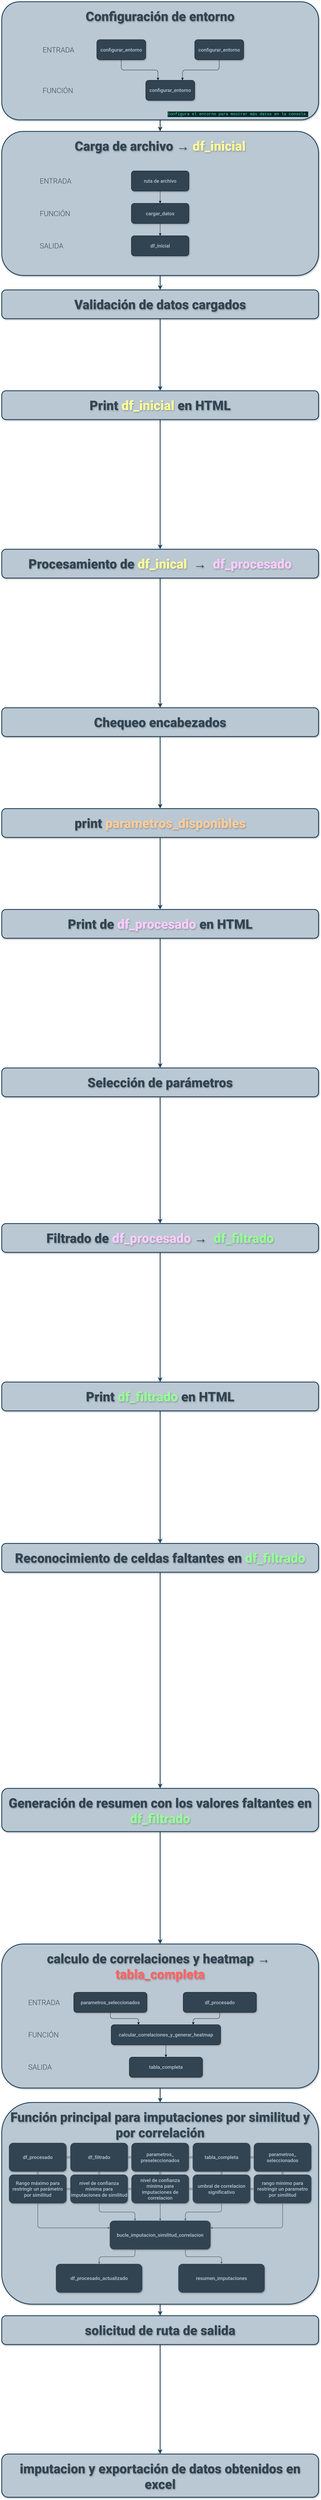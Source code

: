 <mxfile>
    <diagram id="fDhOpjQBDq_wOUrkPXET" name="main.py">
        <mxGraphModel dx="3251" dy="7820" grid="1" gridSize="10" guides="1" tooltips="1" connect="1" arrows="1" fold="1" page="1" pageScale="2" pageWidth="850" pageHeight="1100" math="0" shadow="0">
            <root>
                <mxCell id="0"/>
                <mxCell id="1" parent="0"/>
                <mxCell id="HoShFmdSKmVtIndDvYZ8-450" style="edgeStyle=none;html=1;entryX=0.5;entryY=0;entryDx=0;entryDy=0;endSize=7;strokeColor=light-dark(#23445d, #ededed);strokeWidth=3;targetPerimeterSpacing=4;sourcePerimeterSpacing=0;" edge="1" parent="1" source="HoShFmdSKmVtIndDvYZ8-104" target="HoShFmdSKmVtIndDvYZ8-122">
                    <mxGeometry relative="1" as="geometry"/>
                </mxCell>
                <mxCell id="HoShFmdSKmVtIndDvYZ8-104" value="Función principal para imputaciones por similitud y por correlación" style="rounded=1;whiteSpace=wrap;html=1;verticalAlign=top;fontSize=45;container=1;fontFamily=Roboto Black;textShadow=1;spacing=20;strokeWidth=3;strokeColor=#23445d;fillColor=#bac8d3;fontColor=light-dark(#324452, #ededed);shadow=1;" vertex="1" parent="1">
                    <mxGeometry y="2890" width="1100" height="700" as="geometry">
                        <mxRectangle y="2890" width="1100" height="150" as="alternateBounds"/>
                    </mxGeometry>
                </mxCell>
                <mxCell id="HoShFmdSKmVtIndDvYZ8-155" style="edgeStyle=orthogonalEdgeStyle;html=1;exitX=0.25;exitY=1;exitDx=0;exitDy=0;entryX=0.5;entryY=0;entryDx=0;entryDy=0;strokeWidth=1.5;strokeColor=light-dark(#324452, #ededed);targetPerimeterSpacing=10;endSize=3;startSize=6;sourcePerimeterSpacing=10;opacity=80;" edge="1" parent="HoShFmdSKmVtIndDvYZ8-104" source="HoShFmdSKmVtIndDvYZ8-157" target="HoShFmdSKmVtIndDvYZ8-158">
                    <mxGeometry relative="1" as="geometry"/>
                </mxCell>
                <mxCell id="HoShFmdSKmVtIndDvYZ8-156" style="edgeStyle=orthogonalEdgeStyle;html=1;exitX=0.75;exitY=1;exitDx=0;exitDy=0;entryX=0.5;entryY=0;entryDx=0;entryDy=0;strokeWidth=1.5;strokeColor=light-dark(#324452, #ededed);targetPerimeterSpacing=10;endSize=3;startSize=6;sourcePerimeterSpacing=10;opacity=80;" edge="1" parent="HoShFmdSKmVtIndDvYZ8-104" source="HoShFmdSKmVtIndDvYZ8-157" target="HoShFmdSKmVtIndDvYZ8-159">
                    <mxGeometry relative="1" as="geometry"/>
                </mxCell>
                <mxCell id="HoShFmdSKmVtIndDvYZ8-157" value="bucle_imputacion_similitud_correlacion" style="rounded=1;whiteSpace=wrap;html=1;shadow=1;strokeColor=none;fontColor=light-dark(#B9C6D1,#EDEDED);fontFamily=Roboto medium;fontSize=17;fillColor=light-dark(#324452, #ededed);" vertex="1" parent="HoShFmdSKmVtIndDvYZ8-104">
                    <mxGeometry x="375" y="410" width="350" height="100" as="geometry"/>
                </mxCell>
                <mxCell id="HoShFmdSKmVtIndDvYZ8-158" value="df_procesado_actualizado" style="rounded=1;whiteSpace=wrap;html=1;shadow=1;strokeColor=none;fontColor=light-dark(#B9C6D1,#EDEDED);fontFamily=Roboto medium;fontSize=17;fillColor=light-dark(#324452, #ededed);" vertex="1" parent="HoShFmdSKmVtIndDvYZ8-104">
                    <mxGeometry x="188" y="560" width="300" height="100" as="geometry"/>
                </mxCell>
                <mxCell id="HoShFmdSKmVtIndDvYZ8-159" value="resumen_imputaciones" style="rounded=1;whiteSpace=wrap;html=1;shadow=1;strokeColor=none;fontColor=light-dark(#B9C6D1,#EDEDED);fontFamily=Roboto medium;fontSize=17;fillColor=light-dark(#324452, #ededed);" vertex="1" parent="HoShFmdSKmVtIndDvYZ8-104">
                    <mxGeometry x="613" y="560" width="300" height="100" as="geometry"/>
                </mxCell>
                <mxCell id="HoShFmdSKmVtIndDvYZ8-184" style="edgeStyle=orthogonalEdgeStyle;html=1;exitX=0.5;exitY=1;exitDx=0;exitDy=0;entryX=0;entryY=0.25;entryDx=0;entryDy=0;strokeWidth=1.5;strokeColor=light-dark(#324452, #ededed);targetPerimeterSpacing=10;endSize=3;startSize=6;sourcePerimeterSpacing=10;opacity=80;" edge="1" parent="HoShFmdSKmVtIndDvYZ8-104" source="HoShFmdSKmVtIndDvYZ8-244" target="HoShFmdSKmVtIndDvYZ8-157">
                    <mxGeometry relative="1" as="geometry">
                        <mxPoint x="137.5" y="313.0" as="sourcePoint"/>
                    </mxGeometry>
                </mxCell>
                <mxCell id="HoShFmdSKmVtIndDvYZ8-185" style="edgeStyle=orthogonalEdgeStyle;html=1;exitX=0.5;exitY=1;exitDx=0;exitDy=0;entryX=0.25;entryY=0;entryDx=0;entryDy=0;strokeWidth=1.5;strokeColor=light-dark(#324452, #ededed);targetPerimeterSpacing=10;endSize=3;startSize=6;sourcePerimeterSpacing=10;opacity=80;" edge="1" parent="HoShFmdSKmVtIndDvYZ8-104" source="HoShFmdSKmVtIndDvYZ8-165" target="HoShFmdSKmVtIndDvYZ8-157">
                    <mxGeometry relative="1" as="geometry"/>
                </mxCell>
                <mxCell id="HoShFmdSKmVtIndDvYZ8-186" style="edgeStyle=orthogonalEdgeStyle;html=1;exitX=0.5;exitY=1;exitDx=0;exitDy=0;entryX=0.5;entryY=0;entryDx=0;entryDy=0;strokeWidth=1.5;strokeColor=light-dark(#324452, #ededed);targetPerimeterSpacing=10;endSize=3;startSize=6;sourcePerimeterSpacing=10;opacity=80;" edge="1" parent="HoShFmdSKmVtIndDvYZ8-104" source="HoShFmdSKmVtIndDvYZ8-167" target="HoShFmdSKmVtIndDvYZ8-157">
                    <mxGeometry relative="1" as="geometry"/>
                </mxCell>
                <mxCell id="HoShFmdSKmVtIndDvYZ8-187" style="edgeStyle=orthogonalEdgeStyle;html=1;exitX=0.5;exitY=1;exitDx=0;exitDy=0;entryX=0.75;entryY=0;entryDx=0;entryDy=0;strokeWidth=1.5;strokeColor=light-dark(#324452, #ededed);targetPerimeterSpacing=10;endSize=3;startSize=6;sourcePerimeterSpacing=10;opacity=80;" edge="1" parent="HoShFmdSKmVtIndDvYZ8-104" source="HoShFmdSKmVtIndDvYZ8-169" target="HoShFmdSKmVtIndDvYZ8-157">
                    <mxGeometry relative="1" as="geometry"/>
                </mxCell>
                <mxCell id="HoShFmdSKmVtIndDvYZ8-188" style="edgeStyle=orthogonalEdgeStyle;html=1;exitX=0.5;exitY=1;exitDx=0;exitDy=0;entryX=1;entryY=0.25;entryDx=0;entryDy=0;strokeWidth=1.5;strokeColor=light-dark(#324452, #ededed);targetPerimeterSpacing=10;endSize=3;startSize=6;sourcePerimeterSpacing=10;opacity=80;" edge="1" parent="HoShFmdSKmVtIndDvYZ8-104" source="HoShFmdSKmVtIndDvYZ8-161" target="HoShFmdSKmVtIndDvYZ8-157">
                    <mxGeometry relative="1" as="geometry"/>
                </mxCell>
                <mxCell id="HoShFmdSKmVtIndDvYZ8-161" value="rango minimo para restringir un parametro por similitud" style="rounded=1;whiteSpace=wrap;html=1;movable=1;resizable=1;rotatable=1;deletable=1;editable=1;locked=0;connectable=1;shadow=1;strokeColor=none;fontColor=light-dark(#B9C6D1,#EDEDED);fontFamily=Roboto medium;fontSize=17;fillColor=light-dark(#324452, #ededed);" vertex="1" parent="HoShFmdSKmVtIndDvYZ8-104">
                    <mxGeometry x="875" y="250" width="200" height="100" as="geometry"/>
                </mxCell>
                <mxCell id="HoShFmdSKmVtIndDvYZ8-162" style="edgeStyle=none;html=1;exitX=1;exitY=0.5;exitDx=0;exitDy=0;entryX=0;entryY=0.5;entryDx=0;entryDy=0;shape=link;strokeWidth=1.5;strokeColor=light-dark(#324452, #ededed);targetPerimeterSpacing=10;endSize=3;startSize=6;sourcePerimeterSpacing=10;opacity=80;" edge="1" parent="HoShFmdSKmVtIndDvYZ8-104" source="HoShFmdSKmVtIndDvYZ8-244" target="HoShFmdSKmVtIndDvYZ8-165">
                    <mxGeometry relative="1" as="geometry">
                        <mxPoint x="222.5" y="278.0" as="sourcePoint"/>
                    </mxGeometry>
                </mxCell>
                <mxCell id="HoShFmdSKmVtIndDvYZ8-164" style="edgeStyle=none;html=1;exitX=1;exitY=0.5;exitDx=0;exitDy=0;entryX=0;entryY=0.5;entryDx=0;entryDy=0;shape=link;strokeWidth=1.5;strokeColor=light-dark(#324452, #ededed);targetPerimeterSpacing=10;endSize=3;startSize=6;sourcePerimeterSpacing=10;opacity=80;" edge="1" parent="HoShFmdSKmVtIndDvYZ8-104" source="HoShFmdSKmVtIndDvYZ8-165" target="HoShFmdSKmVtIndDvYZ8-167">
                    <mxGeometry relative="1" as="geometry"/>
                </mxCell>
                <mxCell id="HoShFmdSKmVtIndDvYZ8-165" value="nivel de confianza minima para imputaciones de similitud" style="rounded=1;whiteSpace=wrap;html=1;movable=1;resizable=1;rotatable=1;deletable=1;editable=1;locked=0;connectable=1;shadow=1;strokeColor=none;fontColor=light-dark(#B9C6D1,#EDEDED);fontFamily=Roboto medium;textShadow=0;fontSize=17;fillColor=light-dark(#324452, #ededed);" vertex="1" parent="HoShFmdSKmVtIndDvYZ8-104">
                    <mxGeometry x="238" y="250" width="200" height="100" as="geometry"/>
                </mxCell>
                <mxCell id="HoShFmdSKmVtIndDvYZ8-166" style="edgeStyle=none;html=1;exitX=1;exitY=0.5;exitDx=0;exitDy=0;entryX=0;entryY=0.5;entryDx=0;entryDy=0;shape=link;strokeWidth=1.5;strokeColor=light-dark(#324452, #ededed);targetPerimeterSpacing=10;endSize=3;startSize=6;sourcePerimeterSpacing=10;opacity=80;" edge="1" parent="HoShFmdSKmVtIndDvYZ8-104" source="HoShFmdSKmVtIndDvYZ8-167" target="HoShFmdSKmVtIndDvYZ8-169">
                    <mxGeometry relative="1" as="geometry"/>
                </mxCell>
                <mxCell id="HoShFmdSKmVtIndDvYZ8-167" value="nivel de confianza minima para imputaciones de correlacion" style="rounded=1;whiteSpace=wrap;html=1;movable=1;resizable=1;rotatable=1;deletable=1;editable=1;locked=0;connectable=1;shadow=1;strokeColor=none;fontColor=light-dark(#B9C6D1,#EDEDED);fontFamily=Roboto medium;fontSize=17;fillColor=light-dark(#324452, #ededed);" vertex="1" parent="HoShFmdSKmVtIndDvYZ8-104">
                    <mxGeometry x="450" y="250" width="200" height="100" as="geometry"/>
                </mxCell>
                <mxCell id="HoShFmdSKmVtIndDvYZ8-168" style="edgeStyle=none;html=1;exitX=1;exitY=0.5;exitDx=0;exitDy=0;entryX=0;entryY=0.5;entryDx=0;entryDy=0;shape=link;strokeWidth=1.5;strokeColor=light-dark(#324452, #ededed);targetPerimeterSpacing=10;endSize=3;startSize=6;sourcePerimeterSpacing=10;opacity=80;" edge="1" parent="HoShFmdSKmVtIndDvYZ8-104" source="HoShFmdSKmVtIndDvYZ8-169" target="HoShFmdSKmVtIndDvYZ8-161">
                    <mxGeometry relative="1" as="geometry"/>
                </mxCell>
                <mxCell id="HoShFmdSKmVtIndDvYZ8-169" value="umbral de correlacion significativo" style="rounded=1;whiteSpace=wrap;html=1;movable=1;resizable=1;rotatable=1;deletable=1;editable=1;locked=0;connectable=1;shadow=1;strokeColor=none;fontColor=light-dark(#B9C6D1,#EDEDED);fontFamily=Roboto medium;fontSize=17;fillColor=light-dark(#324452, #ededed);" vertex="1" parent="HoShFmdSKmVtIndDvYZ8-104">
                    <mxGeometry x="663" y="250" width="200" height="100" as="geometry"/>
                </mxCell>
                <mxCell id="HoShFmdSKmVtIndDvYZ8-170" style="edgeStyle=none;html=1;exitX=1;exitY=0.5;exitDx=0;exitDy=0;entryX=0;entryY=0.5;entryDx=0;entryDy=0;shape=link;strokeWidth=1.5;strokeColor=light-dark(#324452, #ededed);targetPerimeterSpacing=10;endSize=3;startSize=6;sourcePerimeterSpacing=10;opacity=80;" edge="1" parent="HoShFmdSKmVtIndDvYZ8-104" source="HoShFmdSKmVtIndDvYZ8-172" target="HoShFmdSKmVtIndDvYZ8-175">
                    <mxGeometry relative="1" as="geometry"/>
                </mxCell>
                <mxCell id="HoShFmdSKmVtIndDvYZ8-171" style="edgeStyle=none;html=1;exitX=0.5;exitY=1;exitDx=0;exitDy=0;entryX=0.5;entryY=0;entryDx=0;entryDy=0;shape=link;strokeWidth=1.5;strokeColor=light-dark(#324452, #ededed);targetPerimeterSpacing=10;endSize=3;startSize=6;sourcePerimeterSpacing=10;opacity=80;" edge="1" parent="HoShFmdSKmVtIndDvYZ8-104" source="HoShFmdSKmVtIndDvYZ8-172" target="HoShFmdSKmVtIndDvYZ8-165">
                    <mxGeometry relative="1" as="geometry"/>
                </mxCell>
                <mxCell id="HoShFmdSKmVtIndDvYZ8-172" value="df_filtrado" style="rounded=1;whiteSpace=wrap;html=1;movable=1;resizable=1;rotatable=1;deletable=1;editable=1;locked=0;connectable=1;shadow=1;strokeColor=none;fontColor=light-dark(#B9C6D1,#EDEDED);fontFamily=Roboto medium;fontSize=17;fillColor=light-dark(#324452, #ededed);" vertex="1" parent="HoShFmdSKmVtIndDvYZ8-104">
                    <mxGeometry x="238" y="140" width="200" height="100" as="geometry"/>
                </mxCell>
                <mxCell id="HoShFmdSKmVtIndDvYZ8-173" style="edgeStyle=none;html=1;exitX=1;exitY=0.5;exitDx=0;exitDy=0;entryX=0;entryY=0.5;entryDx=0;entryDy=0;shape=link;strokeWidth=1.5;strokeColor=light-dark(#324452, #ededed);targetPerimeterSpacing=10;endSize=3;startSize=6;sourcePerimeterSpacing=10;opacity=80;" edge="1" parent="HoShFmdSKmVtIndDvYZ8-104" source="HoShFmdSKmVtIndDvYZ8-175" target="HoShFmdSKmVtIndDvYZ8-183">
                    <mxGeometry relative="1" as="geometry"/>
                </mxCell>
                <mxCell id="HoShFmdSKmVtIndDvYZ8-174" style="edgeStyle=none;html=1;exitX=0.5;exitY=1;exitDx=0;exitDy=0;entryX=0.5;entryY=0;entryDx=0;entryDy=0;shape=link;strokeWidth=1.5;strokeColor=light-dark(#324452, #ededed);targetPerimeterSpacing=10;endSize=3;startSize=6;sourcePerimeterSpacing=10;opacity=80;" edge="1" parent="HoShFmdSKmVtIndDvYZ8-104" source="HoShFmdSKmVtIndDvYZ8-175" target="HoShFmdSKmVtIndDvYZ8-167">
                    <mxGeometry relative="1" as="geometry"/>
                </mxCell>
                <mxCell id="HoShFmdSKmVtIndDvYZ8-175" value="parametros_&lt;div&gt;&lt;font style=&quot;color: rgb(185, 198, 209);&quot;&gt;preseleccionados&lt;/font&gt;&lt;/div&gt;" style="rounded=1;whiteSpace=wrap;html=1;movable=1;resizable=1;rotatable=1;deletable=1;editable=1;locked=0;connectable=1;shadow=1;strokeColor=none;fontColor=light-dark(#B9C6D1,#EDEDED);fontFamily=Roboto medium;fontSize=17;fillColor=light-dark(#324452, #ededed);" vertex="1" parent="HoShFmdSKmVtIndDvYZ8-104">
                    <mxGeometry x="450" y="140" width="200" height="100" as="geometry"/>
                </mxCell>
                <mxCell id="HoShFmdSKmVtIndDvYZ8-176" style="edgeStyle=none;html=1;exitX=0.5;exitY=1;exitDx=0;exitDy=0;entryX=0.5;entryY=0;entryDx=0;entryDy=0;shape=link;strokeWidth=1.5;strokeColor=light-dark(#324452, #ededed);targetPerimeterSpacing=10;endSize=3;startSize=6;sourcePerimeterSpacing=10;opacity=80;" edge="1" parent="HoShFmdSKmVtIndDvYZ8-104" source="HoShFmdSKmVtIndDvYZ8-177" target="HoShFmdSKmVtIndDvYZ8-161">
                    <mxGeometry relative="1" as="geometry"/>
                </mxCell>
                <mxCell id="HoShFmdSKmVtIndDvYZ8-177" value="parametros_&lt;div&gt;&lt;font style=&quot;color: rgb(185, 198, 209);&quot;&gt;seleccionados&lt;/font&gt;&lt;/div&gt;" style="rounded=1;whiteSpace=wrap;html=1;movable=1;resizable=1;rotatable=1;deletable=1;editable=1;locked=0;connectable=1;shadow=1;strokeColor=none;fontColor=light-dark(#B9C6D1,#EDEDED);fontFamily=Roboto medium;fontSize=17;fillColor=light-dark(#324452, #ededed);" vertex="1" parent="HoShFmdSKmVtIndDvYZ8-104">
                    <mxGeometry x="875" y="140" width="200" height="100" as="geometry"/>
                </mxCell>
                <mxCell id="HoShFmdSKmVtIndDvYZ8-178" style="edgeStyle=none;html=1;exitX=0.5;exitY=1;exitDx=0;exitDy=0;entryX=0.5;entryY=0;entryDx=0;entryDy=0;shape=link;strokeWidth=1.5;strokeColor=light-dark(#324452, #ededed);targetPerimeterSpacing=10;endSize=3;startSize=6;sourcePerimeterSpacing=10;opacity=80;" edge="1" parent="HoShFmdSKmVtIndDvYZ8-104" source="HoShFmdSKmVtIndDvYZ8-180" target="HoShFmdSKmVtIndDvYZ8-244">
                    <mxGeometry relative="1" as="geometry">
                        <mxPoint x="137.5" y="243.0" as="targetPoint"/>
                    </mxGeometry>
                </mxCell>
                <mxCell id="HoShFmdSKmVtIndDvYZ8-179" style="edgeStyle=none;html=1;exitX=1;exitY=0.5;exitDx=0;exitDy=0;entryX=0;entryY=0.5;entryDx=0;entryDy=0;shape=link;strokeWidth=1.5;strokeColor=light-dark(#324452, #ededed);targetPerimeterSpacing=10;endSize=3;startSize=6;sourcePerimeterSpacing=10;opacity=80;" edge="1" parent="HoShFmdSKmVtIndDvYZ8-104" source="HoShFmdSKmVtIndDvYZ8-180" target="HoShFmdSKmVtIndDvYZ8-172">
                    <mxGeometry relative="1" as="geometry"/>
                </mxCell>
                <mxCell id="HoShFmdSKmVtIndDvYZ8-180" value="df_procesado" style="rounded=1;whiteSpace=wrap;html=1;movable=1;resizable=1;rotatable=1;deletable=1;editable=1;locked=0;connectable=1;shadow=1;strokeColor=none;fontColor=light-dark(#B9C6D1,#EDEDED);fontFamily=Roboto medium;fontSize=17;fillColor=light-dark(#324452, #ededed);" vertex="1" parent="HoShFmdSKmVtIndDvYZ8-104">
                    <mxGeometry x="25" y="140" width="200" height="100" as="geometry"/>
                </mxCell>
                <mxCell id="HoShFmdSKmVtIndDvYZ8-181" style="edgeStyle=none;html=1;exitX=1;exitY=0.5;exitDx=0;exitDy=0;entryX=0;entryY=0.5;entryDx=0;entryDy=0;shape=link;strokeWidth=1.5;strokeColor=light-dark(#324452, #ededed);targetPerimeterSpacing=10;endSize=3;startSize=6;sourcePerimeterSpacing=10;opacity=80;" edge="1" parent="HoShFmdSKmVtIndDvYZ8-104" source="HoShFmdSKmVtIndDvYZ8-183" target="HoShFmdSKmVtIndDvYZ8-177">
                    <mxGeometry relative="1" as="geometry"/>
                </mxCell>
                <mxCell id="HoShFmdSKmVtIndDvYZ8-182" style="edgeStyle=none;html=1;exitX=0.5;exitY=1;exitDx=0;exitDy=0;entryX=0.5;entryY=0;entryDx=0;entryDy=0;shape=link;strokeWidth=1.5;strokeColor=light-dark(#324452, #ededed);targetPerimeterSpacing=10;endSize=3;startSize=6;sourcePerimeterSpacing=10;opacity=80;" edge="1" parent="HoShFmdSKmVtIndDvYZ8-104" source="HoShFmdSKmVtIndDvYZ8-183" target="HoShFmdSKmVtIndDvYZ8-169">
                    <mxGeometry relative="1" as="geometry"/>
                </mxCell>
                <mxCell id="HoShFmdSKmVtIndDvYZ8-183" value="tabla_completa" style="rounded=1;whiteSpace=wrap;html=1;movable=1;resizable=1;rotatable=1;deletable=1;editable=1;locked=0;connectable=1;shadow=1;strokeColor=none;fontColor=light-dark(#B9C6D1,#EDEDED);fontFamily=Roboto medium;fontSize=17;fillColor=light-dark(#324452, #ededed);" vertex="1" parent="HoShFmdSKmVtIndDvYZ8-104">
                    <mxGeometry x="663" y="140" width="200" height="100" as="geometry"/>
                </mxCell>
                <mxCell id="HoShFmdSKmVtIndDvYZ8-244" value="Rango máximo para restringir un parámetro por similitud" style="rounded=1;whiteSpace=wrap;html=1;movable=1;resizable=1;rotatable=1;deletable=1;editable=1;locked=0;connectable=1;shadow=1;strokeColor=none;fontColor=light-dark(#B9C6D1,#EDEDED);fontFamily=Roboto medium;textShadow=0;fontSize=17;fillColor=light-dark(#324452, #ededed);" vertex="1" parent="HoShFmdSKmVtIndDvYZ8-104">
                    <mxGeometry x="25" y="250" width="200" height="100" as="geometry"/>
                </mxCell>
                <mxCell id="HoShFmdSKmVtIndDvYZ8-121" value="imputacion y exportación de datos obtenidos en excel" style="rounded=1;whiteSpace=wrap;html=1;verticalAlign=top;fontFamily=Roboto Black;fontSize=45;textShadow=1;spacing=20;strokeWidth=3;strokeColor=#23445d;fillColor=#bac8d3;fontColor=light-dark(#324452, #ededed);shadow=1;container=1;" vertex="1" collapsed="1" parent="1">
                    <mxGeometry y="4110" width="1100" height="150" as="geometry">
                        <mxRectangle y="4110" width="1100" height="630" as="alternateBounds"/>
                    </mxGeometry>
                </mxCell>
                <mxCell id="HoShFmdSKmVtIndDvYZ8-355" style="edgeStyle=orthogonalEdgeStyle;html=1;entryX=0;entryY=0.25;entryDx=0;entryDy=0;" edge="1" parent="HoShFmdSKmVtIndDvYZ8-121" source="HoShFmdSKmVtIndDvYZ8-344" target="HoShFmdSKmVtIndDvYZ8-345">
                    <mxGeometry relative="1" as="geometry">
                        <Array as="points">
                            <mxPoint x="240" y="398"/>
                        </Array>
                    </mxGeometry>
                </mxCell>
                <mxCell id="HoShFmdSKmVtIndDvYZ8-344" value="df_procesado_actualizado" style="rounded=1;whiteSpace=wrap;html=1;shadow=1;align=center;verticalAlign=middle;fontFamily=Roboto medium;fontSize=17;fontColor=#B9C6D1;labelBorderColor=none;labelBackgroundColor=none;fillColor=light-dark(#324452, #ededed);flipH=0;flipV=0;" vertex="1" parent="HoShFmdSKmVtIndDvYZ8-121">
                    <mxGeometry x="50" y="240" width="220" height="70" as="geometry"/>
                </mxCell>
                <mxCell id="HoShFmdSKmVtIndDvYZ8-352" style="edgeStyle=none;html=1;entryX=0;entryY=0.5;entryDx=0;entryDy=0;shape=link;" edge="1" parent="HoShFmdSKmVtIndDvYZ8-121" source="HoShFmdSKmVtIndDvYZ8-343" target="HoShFmdSKmVtIndDvYZ8-342">
                    <mxGeometry relative="1" as="geometry"/>
                </mxCell>
                <mxCell id="HoShFmdSKmVtIndDvYZ8-354" value="" style="edgeStyle=none;html=1;shape=link;" edge="1" parent="HoShFmdSKmVtIndDvYZ8-121" source="HoShFmdSKmVtIndDvYZ8-343" target="HoShFmdSKmVtIndDvYZ8-344">
                    <mxGeometry relative="1" as="geometry"/>
                </mxCell>
                <mxCell id="HoShFmdSKmVtIndDvYZ8-356" style="edgeStyle=orthogonalEdgeStyle;html=1;entryX=0.25;entryY=0;entryDx=0;entryDy=0;" edge="1" parent="HoShFmdSKmVtIndDvYZ8-121" source="HoShFmdSKmVtIndDvYZ8-343" target="HoShFmdSKmVtIndDvYZ8-345">
                    <mxGeometry relative="1" as="geometry"/>
                </mxCell>
                <mxCell id="HoShFmdSKmVtIndDvYZ8-343" value="resumen_imputaciones" style="rounded=1;whiteSpace=wrap;html=1;shadow=1;align=center;verticalAlign=middle;fontFamily=Roboto medium;fontSize=17;fontColor=#B9C6D1;labelBorderColor=none;labelBackgroundColor=none;fillColor=light-dark(#324452, #ededed);flipH=0;flipV=0;" vertex="1" parent="HoShFmdSKmVtIndDvYZ8-121">
                    <mxGeometry x="310" y="240" width="220" height="70" as="geometry"/>
                </mxCell>
                <mxCell id="HoShFmdSKmVtIndDvYZ8-353" style="edgeStyle=none;html=1;entryX=0;entryY=0.5;entryDx=0;entryDy=0;shape=link;" edge="1" parent="HoShFmdSKmVtIndDvYZ8-121" source="HoShFmdSKmVtIndDvYZ8-342" target="HoShFmdSKmVtIndDvYZ8-341">
                    <mxGeometry relative="1" as="geometry"/>
                </mxCell>
                <mxCell id="HoShFmdSKmVtIndDvYZ8-357" style="edgeStyle=orthogonalEdgeStyle;html=1;entryX=0.75;entryY=0;entryDx=0;entryDy=0;" edge="1" parent="HoShFmdSKmVtIndDvYZ8-121" source="HoShFmdSKmVtIndDvYZ8-342" target="HoShFmdSKmVtIndDvYZ8-345">
                    <mxGeometry relative="1" as="geometry"/>
                </mxCell>
                <mxCell id="HoShFmdSKmVtIndDvYZ8-342" value="archivo_origen" style="rounded=1;whiteSpace=wrap;html=1;shadow=1;align=center;verticalAlign=middle;fontFamily=Roboto medium;fontSize=17;fontColor=#B9C6D1;labelBorderColor=none;labelBackgroundColor=none;fillColor=light-dark(#324452, #ededed);flipH=0;flipV=0;" vertex="1" parent="HoShFmdSKmVtIndDvYZ8-121">
                    <mxGeometry x="570" y="240" width="220" height="70" as="geometry"/>
                </mxCell>
                <mxCell id="HoShFmdSKmVtIndDvYZ8-358" style="edgeStyle=elbowEdgeStyle;html=1;entryX=1;entryY=0.25;entryDx=0;entryDy=0;" edge="1" parent="HoShFmdSKmVtIndDvYZ8-121" source="HoShFmdSKmVtIndDvYZ8-341" target="HoShFmdSKmVtIndDvYZ8-345">
                    <mxGeometry relative="1" as="geometry">
                        <Array as="points">
                            <mxPoint x="860" y="340"/>
                        </Array>
                    </mxGeometry>
                </mxCell>
                <mxCell id="HoShFmdSKmVtIndDvYZ8-341" value="archivo_destino" style="rounded=1;whiteSpace=wrap;html=1;shadow=1;align=center;verticalAlign=middle;fontFamily=Roboto medium;fontSize=17;fontColor=#B9C6D1;labelBorderColor=none;labelBackgroundColor=none;fillColor=light-dark(#324452, #ededed);flipH=0;flipV=0;" vertex="1" parent="HoShFmdSKmVtIndDvYZ8-121">
                    <mxGeometry x="830" y="240" width="220" height="70" as="geometry"/>
                </mxCell>
                <mxCell id="HoShFmdSKmVtIndDvYZ8-359" style="edgeStyle=none;html=1;entryX=0.5;entryY=0;entryDx=0;entryDy=0;" edge="1" parent="HoShFmdSKmVtIndDvYZ8-121" source="HoShFmdSKmVtIndDvYZ8-345" target="HoShFmdSKmVtIndDvYZ8-346">
                    <mxGeometry relative="1" as="geometry"/>
                </mxCell>
                <mxCell id="HoShFmdSKmVtIndDvYZ8-345" value="exportar_excel_con_imputaciones" style="rounded=1;whiteSpace=wrap;html=1;shadow=1;align=center;verticalAlign=middle;fontFamily=Roboto medium;fontSize=17;fontColor=#B9C6D1;labelBorderColor=none;labelBackgroundColor=none;fillColor=light-dark(#324452, #ededed);" vertex="1" parent="HoShFmdSKmVtIndDvYZ8-121">
                    <mxGeometry x="400" y="380" width="300" height="70" as="geometry"/>
                </mxCell>
                <mxCell id="HoShFmdSKmVtIndDvYZ8-346" value="Excel final en directorio" style="rounded=1;whiteSpace=wrap;html=1;shadow=1;align=center;verticalAlign=middle;fontFamily=Roboto medium;fontSize=17;fontColor=#B9C6D1;labelBorderColor=none;labelBackgroundColor=none;fillColor=light-dark(#324452, #ededed);" vertex="1" parent="HoShFmdSKmVtIndDvYZ8-121">
                    <mxGeometry x="400" y="520" width="300" height="70" as="geometry"/>
                </mxCell>
                <mxCell id="HoShFmdSKmVtIndDvYZ8-439" style="edgeStyle=none;html=1;entryX=0.5;entryY=0;entryDx=0;entryDy=0;endSize=7;strokeColor=light-dark(#23445d, #ededed);strokeWidth=3;targetPerimeterSpacing=4;sourcePerimeterSpacing=0;" edge="1" parent="1" source="HoShFmdSKmVtIndDvYZ8-30" target="HoShFmdSKmVtIndDvYZ8-36">
                    <mxGeometry relative="1" as="geometry"/>
                </mxCell>
                <mxCell id="HoShFmdSKmVtIndDvYZ8-30" value="Print&amp;nbsp;&lt;font style=&quot;color: rgb(255, 255, 153);&quot;&gt;df_inicial &lt;/font&gt;&lt;font style=&quot;color: light-dark(rgb(50, 68, 82), rgb(93, 95, 0));&quot;&gt;en HTML&lt;/font&gt;" style="rounded=1;whiteSpace=wrap;html=1;container=1;verticalAlign=top;fontSize=45;fontStyle=1;fontFamily=Roboto Black;textShadow=1;spacing=20;strokeWidth=3;strokeColor=#23445d;fillColor=#bac8d3;fontColor=light-dark(#324452, #ededed);shadow=1;" vertex="1" collapsed="1" parent="1">
                    <mxGeometry y="-3050" width="1100" height="100" as="geometry">
                        <mxRectangle y="-3050" width="1100" height="500" as="alternateBounds"/>
                    </mxGeometry>
                </mxCell>
                <mxCell id="HoShFmdSKmVtIndDvYZ8-195" style="edgeStyle=none;html=1;entryX=0.5;entryY=0;entryDx=0;entryDy=0;" edge="1" parent="HoShFmdSKmVtIndDvYZ8-30" source="HoShFmdSKmVtIndDvYZ8-55" target="HoShFmdSKmVtIndDvYZ8-193">
                    <mxGeometry relative="1" as="geometry"/>
                </mxCell>
                <mxCell id="HoShFmdSKmVtIndDvYZ8-55" value="convertir_a_html" style="rounded=1;whiteSpace=wrap;html=1;shadow=1;align=center;verticalAlign=middle;fontFamily=Roboto medium;fontSize=17;fontColor=#B9C6D1;labelBorderColor=none;labelBackgroundColor=none;fillColor=light-dark(#324452, #ededed);" vertex="1" parent="HoShFmdSKmVtIndDvYZ8-30">
                    <mxGeometry x="464.995" y="247" width="170" height="70" as="geometry"/>
                </mxCell>
                <mxCell id="HoShFmdSKmVtIndDvYZ8-194" style="edgeStyle=none;html=1;entryX=0.5;entryY=0;entryDx=0;entryDy=0;" edge="1" parent="HoShFmdSKmVtIndDvYZ8-30" source="HoShFmdSKmVtIndDvYZ8-192" target="HoShFmdSKmVtIndDvYZ8-55">
                    <mxGeometry relative="1" as="geometry"/>
                </mxCell>
                <mxCell id="HoShFmdSKmVtIndDvYZ8-192" value="df_inical" style="rounded=1;whiteSpace=wrap;html=1;shadow=1;align=center;verticalAlign=middle;fontFamily=Roboto medium;fontSize=17;fontColor=#B9C6D1;labelBorderColor=none;labelBackgroundColor=none;fillColor=light-dark(#324452, #ededed);" vertex="1" parent="HoShFmdSKmVtIndDvYZ8-30">
                    <mxGeometry x="465" y="134.507" width="170" height="70" as="geometry"/>
                </mxCell>
                <mxCell id="HoShFmdSKmVtIndDvYZ8-193" value="tabla HTML" style="rounded=1;whiteSpace=wrap;html=1;shadow=1;align=center;verticalAlign=middle;fontFamily=Roboto medium;fontSize=17;fontColor=#B9C6D1;labelBorderColor=none;labelBackgroundColor=none;fillColor=light-dark(#324452, #ededed);" vertex="1" parent="HoShFmdSKmVtIndDvYZ8-30">
                    <mxGeometry x="465" y="359.493" width="170" height="70" as="geometry"/>
                </mxCell>
                <mxCell id="HoShFmdSKmVtIndDvYZ8-266" value="SALIDA" style="rounded=0;whiteSpace=wrap;html=1;spacingLeft=20;fontSize=25;align=left;gradientColor=#CCFFCC;gradientDirection=west;strokeColor=none;dashed=1;fillColor=none;fontColor=light-dark(#324452, #ededed);textShadow=0;fontFamily=Roboto light;fontStyle=0;resizable=0;movable=1;" vertex="1" parent="HoShFmdSKmVtIndDvYZ8-30">
                    <mxGeometry x="160.0" y="344.49" width="220" height="100" as="geometry"/>
                </mxCell>
                <mxCell id="HoShFmdSKmVtIndDvYZ8-267" value="FUNCIÓN" style="rounded=0;whiteSpace=wrap;html=1;spacingLeft=20;align=left;fontSize=25;gradientColor=light-dark(#CCFFE6,#383864);gradientDirection=west;strokeColor=none;dashed=1;fillColor=none;fontColor=light-dark(#324452, #ededed);textShadow=0;fontFamily=Roboto light;fontStyle=0;resizable=0;movable=1;" vertex="1" parent="HoShFmdSKmVtIndDvYZ8-30">
                    <mxGeometry x="160.0" y="232.01" width="220" height="100" as="geometry"/>
                </mxCell>
                <mxCell id="HoShFmdSKmVtIndDvYZ8-268" value="ENTRADA" style="rounded=0;whiteSpace=wrap;html=1;align=left;fontSize=25;spacingLeft=20;labelBorderColor=none;dashed=1;strokeColor=none;gradientColor=#CCFFFF;gradientDirection=west;fillColor=none;fontColor=light-dark(#324452, #ededed);textShadow=0;fontFamily=Roboto light;fontStyle=0;resizable=0;movable=1;" vertex="1" parent="HoShFmdSKmVtIndDvYZ8-30">
                    <mxGeometry x="160.0" y="119.51" width="220" height="100" as="geometry"/>
                </mxCell>
                <mxCell id="HoShFmdSKmVtIndDvYZ8-437" style="edgeStyle=none;html=1;entryX=0.5;entryY=0;entryDx=0;entryDy=0;endSize=7;strokeColor=light-dark(#23445d, #ededed);strokeWidth=3;targetPerimeterSpacing=4;sourcePerimeterSpacing=0;" edge="1" parent="1" source="HoShFmdSKmVtIndDvYZ8-31" target="HoShFmdSKmVtIndDvYZ8-32">
                    <mxGeometry relative="1" as="geometry"/>
                </mxCell>
                <mxCell id="HoShFmdSKmVtIndDvYZ8-31" value="Carga de archivo&amp;nbsp;→&lt;span style=&quot;background-color: transparent;&quot;&gt;&amp;nbsp;&lt;font style=&quot;color: rgb(255, 255, 153);&quot;&gt;df_inicial&lt;/font&gt;&lt;/span&gt;" style="rounded=1;whiteSpace=wrap;html=1;container=1;verticalAlign=top;fontSize=45;fontStyle=1;fontFamily=Roboto Black;textShadow=1;spacing=20;strokeWidth=3;strokeColor=#23445d;fillColor=#bac8d3;fontColor=light-dark(#324452, #ededed);shadow=1;" vertex="1" parent="1">
                    <mxGeometry y="-3950" width="1100" height="500" as="geometry">
                        <mxRectangle y="-3950" width="1100" height="100" as="alternateBounds"/>
                    </mxGeometry>
                </mxCell>
                <mxCell id="HoShFmdSKmVtIndDvYZ8-264" style="edgeStyle=none;html=1;entryX=0.5;entryY=0;entryDx=0;entryDy=0;" edge="1" parent="HoShFmdSKmVtIndDvYZ8-31" source="HoShFmdSKmVtIndDvYZ8-27" target="HoShFmdSKmVtIndDvYZ8-42">
                    <mxGeometry relative="1" as="geometry"/>
                </mxCell>
                <mxCell id="HoShFmdSKmVtIndDvYZ8-27" value="&lt;div&gt;&lt;span style=&quot;&quot;&gt;&lt;font style=&quot;color: rgb(186, 200, 211);&quot;&gt;ruta de archivo&lt;/font&gt;&lt;/span&gt;&lt;/div&gt;" style="rounded=1;whiteSpace=wrap;html=1;fontSize=17;fontFamily=Roboto medium;fontColor=#B9C6D1;shadow=1;align=center;verticalAlign=middle;labelBorderColor=none;labelBackgroundColor=none;fillColor=light-dark(#324452, #ededed);resizable=1;movable=1;" vertex="1" parent="HoShFmdSKmVtIndDvYZ8-31">
                    <mxGeometry x="450" y="137.01" width="200" height="70" as="geometry"/>
                </mxCell>
                <mxCell id="HoShFmdSKmVtIndDvYZ8-34" value="&lt;div&gt;&lt;span style=&quot;&quot;&gt;&lt;font style=&quot;color: rgb(185, 198, 209);&quot;&gt;df_inicial&lt;/font&gt;&lt;/span&gt;&lt;/div&gt;" style="rounded=1;whiteSpace=wrap;html=1;fontSize=17;fontFamily=Roboto medium;fontColor=#B9C6D1;shadow=1;align=center;verticalAlign=middle;labelBorderColor=none;labelBackgroundColor=none;fillColor=light-dark(#324452, #ededed);resizable=1;movable=1;" vertex="1" parent="HoShFmdSKmVtIndDvYZ8-31">
                    <mxGeometry x="450" y="361.99" width="200" height="70" as="geometry"/>
                </mxCell>
                <mxCell id="HoShFmdSKmVtIndDvYZ8-265" style="edgeStyle=none;html=1;" edge="1" parent="HoShFmdSKmVtIndDvYZ8-31" source="HoShFmdSKmVtIndDvYZ8-42" target="HoShFmdSKmVtIndDvYZ8-34">
                    <mxGeometry relative="1" as="geometry"/>
                </mxCell>
                <mxCell id="HoShFmdSKmVtIndDvYZ8-42" value="cargar_datos" style="rounded=1;whiteSpace=wrap;html=1;fontSize=17;fontFamily=Roboto medium;fontColor=#B9C6D1;shadow=1;align=center;verticalAlign=middle;labelBorderColor=none;labelBackgroundColor=none;fillColor=light-dark(#324452, #ededed);resizable=1;movable=1;" vertex="1" parent="HoShFmdSKmVtIndDvYZ8-31">
                    <mxGeometry x="450" y="249.51" width="200" height="70" as="geometry"/>
                </mxCell>
                <mxCell id="HoShFmdSKmVtIndDvYZ8-261" value="SALIDA" style="rounded=0;whiteSpace=wrap;html=1;spacingLeft=20;fontSize=25;align=left;gradientColor=#CCFFCC;gradientDirection=west;strokeColor=none;dashed=1;fillColor=none;fontColor=light-dark(#324452, #ededed);textShadow=0;fontFamily=Roboto light;fontStyle=0;resizable=1;movable=1;" vertex="1" parent="HoShFmdSKmVtIndDvYZ8-31">
                    <mxGeometry x="110.0" y="346.98" width="220" height="100" as="geometry"/>
                </mxCell>
                <mxCell id="HoShFmdSKmVtIndDvYZ8-262" value="FUNCIÓN" style="rounded=0;whiteSpace=wrap;html=1;spacingLeft=20;align=left;fontSize=25;gradientColor=light-dark(#CCFFE6,#383864);gradientDirection=west;strokeColor=none;dashed=1;fillColor=none;fontColor=light-dark(#324452, #ededed);textShadow=0;fontFamily=Roboto light;fontStyle=0;resizable=1;movable=1;" vertex="1" parent="HoShFmdSKmVtIndDvYZ8-31">
                    <mxGeometry x="110.0" y="234.5" width="220" height="100" as="geometry"/>
                </mxCell>
                <mxCell id="HoShFmdSKmVtIndDvYZ8-263" value="ENTRADA" style="rounded=0;whiteSpace=wrap;html=1;align=left;fontSize=25;spacingLeft=20;labelBorderColor=none;dashed=1;strokeColor=none;gradientColor=#CCFFFF;gradientDirection=west;fillColor=none;fontColor=light-dark(#324452, #ededed);textShadow=0;fontFamily=Roboto light;fontStyle=0;resizable=1;movable=1;" vertex="1" parent="HoShFmdSKmVtIndDvYZ8-31">
                    <mxGeometry x="110.0" y="122" width="220" height="100" as="geometry"/>
                </mxCell>
                <mxCell id="HoShFmdSKmVtIndDvYZ8-438" style="edgeStyle=none;html=1;entryX=0.5;entryY=0;entryDx=0;entryDy=0;endSize=7;strokeColor=light-dark(#23445d, #ededed);strokeWidth=3;targetPerimeterSpacing=4;sourcePerimeterSpacing=0;" edge="1" parent="1" source="HoShFmdSKmVtIndDvYZ8-32" target="HoShFmdSKmVtIndDvYZ8-30">
                    <mxGeometry relative="1" as="geometry"/>
                </mxCell>
                <mxCell id="HoShFmdSKmVtIndDvYZ8-32" value="Validación de datos cargados" style="rounded=1;whiteSpace=wrap;html=1;container=1;fontSize=45;verticalAlign=top;fontStyle=1;fontFamily=Roboto Black;textShadow=1;spacing=20;strokeWidth=3;strokeColor=#23445d;fillColor=#bac8d3;fontColor=light-dark(#324452, #ededed);shadow=1;" vertex="1" collapsed="1" parent="1">
                    <mxGeometry y="-3400" width="1100" height="100" as="geometry">
                        <mxRectangle y="-3400" width="1100" height="300" as="alternateBounds"/>
                    </mxGeometry>
                </mxCell>
                <mxCell id="HoShFmdSKmVtIndDvYZ8-28" value="&lt;div style=&quot;text-align: left;&quot;&gt;&lt;span&gt;&lt;font face=&quot;Roboto medium&quot; style=&quot;color: rgb(185, 198, 209);&quot;&gt;1- Se valida que los datos del archivo se cargaron correctamente en df_inicial&lt;/font&gt;&lt;/span&gt;&lt;/div&gt;&lt;div style=&quot;&quot;&gt;&lt;div style=&quot;text-align: left;&quot;&gt;&lt;font face=&quot;Roboto medium&quot; style=&quot;color: rgb(186, 200, 211);&quot;&gt;3- Se muestran los encabezados cargados en df_inicial&lt;/font&gt;&lt;/div&gt;&lt;div&gt;&lt;font style=&quot;color: rgb(185, 198, 209);&quot; face=&quot;Roboto medium&quot;&gt;&lt;br&gt;&lt;/font&gt;&lt;/div&gt;&lt;/div&gt;" style="rounded=1;whiteSpace=wrap;html=1;shadow=1;align=center;verticalAlign=middle;fontFamily=Roboto medium;fontSize=17;fontColor=#B9C6D1;labelBorderColor=none;labelBackgroundColor=none;fillColor=light-dark(#324452, #ededed);" vertex="1" parent="HoShFmdSKmVtIndDvYZ8-32">
                    <mxGeometry x="205" y="110" width="690" height="140" as="geometry"/>
                </mxCell>
                <mxCell id="HoShFmdSKmVtIndDvYZ8-440" style="edgeStyle=none;html=1;entryX=0.5;entryY=0;entryDx=0;entryDy=0;endSize=7;strokeColor=light-dark(#23445d, #ededed);strokeWidth=3;targetPerimeterSpacing=4;sourcePerimeterSpacing=0;" edge="1" parent="1" source="HoShFmdSKmVtIndDvYZ8-36" target="HoShFmdSKmVtIndDvYZ8-39">
                    <mxGeometry relative="1" as="geometry"/>
                </mxCell>
                <mxCell id="HoShFmdSKmVtIndDvYZ8-36" value="Procesamiento de &lt;font style=&quot;color: light-dark(rgb(255, 255, 153), rgb(237, 237, 237));&quot;&gt;df_inical&lt;/font&gt;&lt;font style=&quot;color: light-dark(rgb(167, 163, 37), rgb(237, 237, 237));&quot;&gt;&amp;nbsp;&amp;nbsp;&lt;/font&gt;→&amp;nbsp; &lt;font style=&quot;color: rgb(255, 204, 255);&quot;&gt;df_procesado&lt;/font&gt;" style="rounded=1;whiteSpace=wrap;html=1;container=1;verticalAlign=top;fontSize=45;fontStyle=1;fontFamily=Roboto Black;textShadow=1;spacing=20;strokeWidth=3;strokeColor=#23445d;fillColor=#bac8d3;fontColor=light-dark(#324452, #ededed);shadow=1;" vertex="1" collapsed="1" parent="1">
                    <mxGeometry y="-2500" width="1100" height="100" as="geometry">
                        <mxRectangle y="-2500" width="1100" height="500" as="alternateBounds"/>
                    </mxGeometry>
                </mxCell>
                <mxCell id="HoShFmdSKmVtIndDvYZ8-44" value="df_procesado" style="rounded=1;whiteSpace=wrap;html=1;aspect=fixed;fontColor=#B9C6D1;fontFamily=Roboto medium;shadow=1;align=center;verticalAlign=middle;fontSize=17;labelBorderColor=none;labelBackgroundColor=none;fillColor=light-dark(#324452, #ededed);" vertex="1" parent="HoShFmdSKmVtIndDvYZ8-36">
                    <mxGeometry x="466.67" y="359.975" width="166.667" height="70" as="geometry"/>
                </mxCell>
                <mxCell id="HoShFmdSKmVtIndDvYZ8-45" style="edgeStyle=none;html=1;exitX=0.5;exitY=1;exitDx=0;exitDy=0;" edge="1" parent="HoShFmdSKmVtIndDvYZ8-36" source="HoShFmdSKmVtIndDvYZ8-190" target="HoShFmdSKmVtIndDvYZ8-44">
                    <mxGeometry relative="1" as="geometry">
                        <mxPoint x="550" y="312.5" as="sourcePoint"/>
                    </mxGeometry>
                </mxCell>
                <mxCell id="HoShFmdSKmVtIndDvYZ8-43" value="df_inicial" style="rounded=1;whiteSpace=wrap;html=1;aspect=fixed;fontColor=#B9C6D1;fontFamily=Roboto medium;shadow=1;align=center;verticalAlign=middle;fontSize=17;labelBorderColor=none;labelBackgroundColor=none;fillColor=light-dark(#324452, #ededed);" vertex="1" parent="HoShFmdSKmVtIndDvYZ8-36">
                    <mxGeometry x="466.67" y="135.002" width="166.667" height="70" as="geometry"/>
                </mxCell>
                <mxCell id="HoShFmdSKmVtIndDvYZ8-47" style="edgeStyle=none;html=1;entryX=0.5;entryY=0;entryDx=0;entryDy=0;" edge="1" parent="HoShFmdSKmVtIndDvYZ8-36" source="HoShFmdSKmVtIndDvYZ8-43" target="HoShFmdSKmVtIndDvYZ8-190">
                    <mxGeometry relative="1" as="geometry">
                        <mxPoint x="550" y="225.0" as="targetPoint"/>
                    </mxGeometry>
                </mxCell>
                <mxCell id="HoShFmdSKmVtIndDvYZ8-190" value="procesar_datos_manejar_duplicados" style="rounded=1;whiteSpace=wrap;html=1;fontColor=#B9C6D1;fontFamily=Roboto medium;shadow=1;align=center;verticalAlign=middle;fontSize=17;labelBorderColor=none;labelBackgroundColor=none;fillColor=light-dark(#324452, #ededed);" vertex="1" parent="HoShFmdSKmVtIndDvYZ8-36">
                    <mxGeometry x="375" y="247.5" width="350" height="70" as="geometry"/>
                </mxCell>
                <mxCell id="HoShFmdSKmVtIndDvYZ8-272" value="SALIDA" style="rounded=0;whiteSpace=wrap;html=1;spacingLeft=20;fontSize=25;align=left;gradientColor=#CCFFCC;gradientDirection=west;strokeColor=none;dashed=1;fillColor=none;fontColor=light-dark(#324452, #ededed);textShadow=0;fontFamily=Roboto light;fontStyle=0;resizable=0;movable=1;" vertex="1" parent="HoShFmdSKmVtIndDvYZ8-36">
                    <mxGeometry x="160.0" y="344.98" width="220" height="100" as="geometry"/>
                </mxCell>
                <mxCell id="HoShFmdSKmVtIndDvYZ8-273" value="FUNCIÓN" style="rounded=0;whiteSpace=wrap;html=1;spacingLeft=20;align=left;fontSize=25;gradientColor=light-dark(#CCFFE6,#383864);gradientDirection=west;strokeColor=none;dashed=1;fillColor=none;fontColor=light-dark(#324452, #ededed);textShadow=0;fontFamily=Roboto light;fontStyle=0;resizable=0;movable=1;" vertex="1" parent="HoShFmdSKmVtIndDvYZ8-36">
                    <mxGeometry x="160.0" y="232.5" width="220" height="100" as="geometry"/>
                </mxCell>
                <mxCell id="HoShFmdSKmVtIndDvYZ8-274" value="ENTRADA" style="rounded=0;whiteSpace=wrap;html=1;align=left;fontSize=25;spacingLeft=20;labelBorderColor=none;dashed=1;strokeColor=none;gradientColor=#CCFFFF;gradientDirection=west;fillColor=none;fontColor=light-dark(#324452, #ededed);textShadow=0;fontFamily=Roboto light;fontStyle=0;resizable=0;movable=1;" vertex="1" parent="HoShFmdSKmVtIndDvYZ8-36">
                    <mxGeometry x="160.0" y="120" width="220" height="100" as="geometry"/>
                </mxCell>
                <mxCell id="HoShFmdSKmVtIndDvYZ8-435" style="edgeStyle=none;html=1;entryX=0.5;entryY=0;entryDx=0;entryDy=0;endSize=7;strokeColor=light-dark(#23445d, #ededed);strokeWidth=3;targetPerimeterSpacing=4;sourcePerimeterSpacing=0;" edge="1" parent="1" source="HoShFmdSKmVtIndDvYZ8-40" target="HoShFmdSKmVtIndDvYZ8-31">
                    <mxGeometry relative="1" as="geometry"/>
                </mxCell>
                <mxCell id="HoShFmdSKmVtIndDvYZ8-40" value="Configuración de entorno" style="rounded=1;whiteSpace=wrap;html=1;container=1;fontSize=45;verticalAlign=top;fontStyle=1;fontFamily=Roboto Black;textShadow=1;spacing=20;strokeWidth=3;strokeColor=#23445d;fillColor=#bac8d3;fontColor=light-dark(#324452, #ededed);shadow=1;" vertex="1" parent="1">
                    <mxGeometry y="-4400" width="1100" height="410" as="geometry">
                        <mxRectangle y="-4400" width="1100" height="100" as="alternateBounds"/>
                    </mxGeometry>
                </mxCell>
                <mxCell id="HoShFmdSKmVtIndDvYZ8-41" value="configurar_entorno" style="rounded=1;whiteSpace=wrap;html=1;shadow=1;align=center;verticalAlign=middle;fontFamily=Roboto medium;fontSize=17;fontColor=#B9C6D1;labelBorderColor=none;labelBackgroundColor=none;fillColor=light-dark(#324452, #ededed);flipH=1;flipV=0;" vertex="1" parent="HoShFmdSKmVtIndDvYZ8-40">
                    <mxGeometry x="500" y="272.497" width="170" height="70" as="geometry"/>
                </mxCell>
                <mxCell id="HoShFmdSKmVtIndDvYZ8-252" value="&#xa;&lt;div style=&quot;color: #b2cacd;background-color: #052529;font-family: Consolas, &#39;Courier New&#39;, monospace;font-weight: normal;font-size: 14px;line-height: 19px;white-space: pre;&quot;&gt;&lt;div&gt;&lt;span style=&quot;color: #49e9a6;&quot;&gt;Configura el entorno para mostrar más datos en la consola.&lt;/span&gt;&lt;/div&gt;&lt;/div&gt;&#xa;&#xa;" style="rounded=0;whiteSpace=wrap;html=1;fillColor=none;strokeColor=none;" vertex="1" parent="HoShFmdSKmVtIndDvYZ8-40">
                    <mxGeometry x="560" y="370.003" width="520" height="54.667" as="geometry"/>
                </mxCell>
                <mxCell id="HoShFmdSKmVtIndDvYZ8-259" style="edgeStyle=orthogonalEdgeStyle;html=1;entryX=0.25;entryY=0;entryDx=0;entryDy=0;" edge="1" parent="HoShFmdSKmVtIndDvYZ8-40" source="HoShFmdSKmVtIndDvYZ8-253" target="HoShFmdSKmVtIndDvYZ8-41">
                    <mxGeometry relative="1" as="geometry"/>
                </mxCell>
                <mxCell id="HoShFmdSKmVtIndDvYZ8-253" value="configurar_entorno" style="rounded=1;whiteSpace=wrap;html=1;shadow=1;align=center;verticalAlign=middle;fontFamily=Roboto medium;fontSize=17;fontColor=#B9C6D1;labelBorderColor=none;labelBackgroundColor=none;fillColor=light-dark(#324452, #ededed);flipH=1;flipV=0;" vertex="1" parent="HoShFmdSKmVtIndDvYZ8-40">
                    <mxGeometry x="330" y="131.51" width="170" height="70" as="geometry"/>
                </mxCell>
                <mxCell id="HoShFmdSKmVtIndDvYZ8-260" style="edgeStyle=orthogonalEdgeStyle;html=1;entryX=0.75;entryY=0;entryDx=0;entryDy=0;" edge="1" parent="HoShFmdSKmVtIndDvYZ8-40" source="HoShFmdSKmVtIndDvYZ8-254" target="HoShFmdSKmVtIndDvYZ8-41">
                    <mxGeometry relative="1" as="geometry"/>
                </mxCell>
                <mxCell id="HoShFmdSKmVtIndDvYZ8-254" value="configurar_entorno" style="rounded=1;whiteSpace=wrap;html=1;shadow=1;align=center;verticalAlign=middle;fontFamily=Roboto medium;fontSize=17;fontColor=#B9C6D1;labelBorderColor=none;labelBackgroundColor=none;fillColor=light-dark(#324452, #ededed);flipH=1;flipV=0;" vertex="1" parent="HoShFmdSKmVtIndDvYZ8-40">
                    <mxGeometry x="670" y="131.511" width="170" height="70" as="geometry"/>
                </mxCell>
                <mxCell id="HoShFmdSKmVtIndDvYZ8-256" value="ENTRADA" style="rounded=0;whiteSpace=wrap;html=1;align=left;fontSize=25;spacingLeft=20;labelBorderColor=none;dashed=1;strokeColor=none;gradientColor=#CCFFFF;gradientDirection=west;fillColor=none;fontColor=light-dark(#324452, #ededed);textShadow=0;fontFamily=Roboto light;fontStyle=0;resizable=0;movable=1;" vertex="1" parent="HoShFmdSKmVtIndDvYZ8-40">
                    <mxGeometry x="120" y="116.51" width="220" height="100" as="geometry"/>
                </mxCell>
                <mxCell id="HoShFmdSKmVtIndDvYZ8-255" value="FUNCIÓN" style="rounded=0;whiteSpace=wrap;html=1;spacingLeft=20;align=left;fontSize=25;gradientColor=light-dark(#CCFFE6,#383864);gradientDirection=west;strokeColor=none;dashed=1;fillColor=none;fontColor=light-dark(#324452, #ededed);textShadow=0;fontFamily=Roboto light;fontStyle=0;resizable=0;movable=1;" vertex="1" parent="HoShFmdSKmVtIndDvYZ8-40">
                    <mxGeometry x="120" y="257.5" width="220" height="100" as="geometry"/>
                </mxCell>
                <mxCell id="HoShFmdSKmVtIndDvYZ8-445" style="edgeStyle=none;html=1;entryX=0.5;entryY=0;entryDx=0;entryDy=0;endSize=7;strokeColor=light-dark(#23445d, #ededed);strokeWidth=3;targetPerimeterSpacing=4;sourcePerimeterSpacing=0;" edge="1" parent="1" source="HoShFmdSKmVtIndDvYZ8-70" target="HoShFmdSKmVtIndDvYZ8-76">
                    <mxGeometry relative="1" as="geometry"/>
                </mxCell>
                <mxCell id="HoShFmdSKmVtIndDvYZ8-70" value="Filtrado de &lt;font style=&quot;color: rgb(255, 204, 255);&quot;&gt;df_procesado&lt;/font&gt; →&amp;nbsp; &lt;font style=&quot;color: rgb(153, 255, 153);&quot;&gt;df_filtrado&lt;/font&gt;" style="rounded=1;whiteSpace=wrap;html=1;container=1;verticalAlign=top;fontFamily=Roboto Black;fontSize=45;textShadow=1;spacing=20;strokeWidth=3;strokeColor=#23445d;fillColor=#bac8d3;fontColor=light-dark(#324452, #ededed);shadow=1;" vertex="1" collapsed="1" parent="1">
                    <mxGeometry y="-160" width="1100" height="100" as="geometry">
                        <mxRectangle y="-160" width="1100" height="500" as="alternateBounds"/>
                    </mxGeometry>
                </mxCell>
                <mxCell id="HoShFmdSKmVtIndDvYZ8-250" value="FUNCIÓN" style="rounded=0;whiteSpace=wrap;html=1;spacingLeft=20;align=left;fontSize=25;gradientColor=light-dark(#CCFFE6,#383864);gradientDirection=west;strokeColor=none;dashed=1;fillColor=none;fontColor=light-dark(#324452, #ededed);textShadow=0;fontFamily=Roboto light;fontStyle=0;resizable=0;movable=1;" vertex="1" parent="HoShFmdSKmVtIndDvYZ8-70">
                    <mxGeometry x="140" y="242.5" width="220" height="100" as="geometry"/>
                </mxCell>
                <mxCell id="HoShFmdSKmVtIndDvYZ8-251" value="ENTRADA" style="rounded=0;whiteSpace=wrap;html=1;align=left;fontSize=25;spacingLeft=20;labelBorderColor=none;dashed=1;strokeColor=none;gradientColor=#CCFFFF;gradientDirection=west;fillColor=none;fontColor=light-dark(#324452, #ededed);textShadow=0;fontFamily=Roboto light;fontStyle=0;resizable=0;movable=1;" vertex="1" parent="HoShFmdSKmVtIndDvYZ8-70">
                    <mxGeometry x="140" y="130.0" width="220" height="100" as="geometry"/>
                </mxCell>
                <mxCell id="HoShFmdSKmVtIndDvYZ8-249" value="SALIDA" style="rounded=0;whiteSpace=wrap;html=1;spacingLeft=20;fontSize=25;align=left;gradientColor=#CCFFCC;gradientDirection=west;strokeColor=none;dashed=1;fillColor=none;fontColor=light-dark(#324452, #ededed);textShadow=0;fontFamily=Roboto light;fontStyle=0;resizable=0;movable=1;" vertex="1" parent="HoShFmdSKmVtIndDvYZ8-70">
                    <mxGeometry x="140" y="354.98" width="220" height="100" as="geometry"/>
                </mxCell>
                <mxCell id="HoShFmdSKmVtIndDvYZ8-71" value="&lt;span style=&quot;&quot;&gt;&lt;font style=&quot;color: rgb(185, 198, 209);&quot;&gt;df_procesado.loc [parametros_seleccionados]&lt;/font&gt;&lt;/span&gt;" style="rounded=1;whiteSpace=wrap;html=1;fontSize=17;fontFamily=Roboto medium;textShadow=0;labelBackgroundColor=none;labelBorderColor=none;fontColor=#B9C6D1;shadow=1;strokeColor=none;fillColor=light-dark(#324452, #ededed);" vertex="1" parent="HoShFmdSKmVtIndDvYZ8-70">
                    <mxGeometry x="352.368" y="257.497" width="419.048" height="70" as="geometry"/>
                </mxCell>
                <mxCell id="HoShFmdSKmVtIndDvYZ8-74" value="df_procesado" style="rounded=1;whiteSpace=wrap;html=1;fontSize=17;fontFamily=Roboto medium;textShadow=0;labelBackgroundColor=none;labelBorderColor=none;fontColor=#B9C6D1;shadow=1;strokeColor=none;fillColor=light-dark(#324452, #ededed);" vertex="1" parent="HoShFmdSKmVtIndDvYZ8-70">
                    <mxGeometry x="458.6" y="144.997" width="206.575" height="70" as="geometry"/>
                </mxCell>
                <mxCell id="HoShFmdSKmVtIndDvYZ8-72" value="df_filtrado" style="rounded=1;whiteSpace=wrap;html=1;fontSize=17;fontFamily=Roboto medium;textShadow=0;labelBackgroundColor=none;labelBorderColor=none;fontColor=#B9C6D1;shadow=1;strokeColor=none;fillColor=light-dark(#324452, #ededed);" vertex="1" parent="HoShFmdSKmVtIndDvYZ8-70">
                    <mxGeometry x="450.975" y="369.979" width="221.825" height="70" as="geometry"/>
                </mxCell>
                <mxCell id="HoShFmdSKmVtIndDvYZ8-73" style="edgeStyle=none;html=1;" edge="1" parent="HoShFmdSKmVtIndDvYZ8-70" source="HoShFmdSKmVtIndDvYZ8-71" target="HoShFmdSKmVtIndDvYZ8-72">
                    <mxGeometry relative="1" as="geometry"/>
                </mxCell>
                <mxCell id="HoShFmdSKmVtIndDvYZ8-75" style="edgeStyle=none;html=1;entryX=0.5;entryY=0;entryDx=0;entryDy=0;" edge="1" parent="HoShFmdSKmVtIndDvYZ8-70" source="HoShFmdSKmVtIndDvYZ8-74" target="HoShFmdSKmVtIndDvYZ8-71">
                    <mxGeometry relative="1" as="geometry"/>
                </mxCell>
                <mxCell id="HoShFmdSKmVtIndDvYZ8-446" style="edgeStyle=none;html=1;entryX=0.5;entryY=0;entryDx=0;entryDy=0;endSize=7;strokeColor=light-dark(#23445d, #ededed);strokeWidth=3;targetPerimeterSpacing=4;sourcePerimeterSpacing=0;" edge="1" parent="1" source="HoShFmdSKmVtIndDvYZ8-76" target="HoShFmdSKmVtIndDvYZ8-78">
                    <mxGeometry relative="1" as="geometry"/>
                </mxCell>
                <mxCell id="HoShFmdSKmVtIndDvYZ8-76" value="Print&amp;nbsp;&lt;font&gt;&lt;font style=&quot;color: rgb(153, 255, 153);&quot;&gt;df_filtrado&lt;/font&gt; &lt;/font&gt;en HTML" style="rounded=1;whiteSpace=wrap;html=1;container=1;verticalAlign=top;fontFamily=Roboto Black;fontSize=45;textShadow=1;spacing=20;strokeWidth=3;strokeColor=#23445d;fillColor=#bac8d3;fontColor=light-dark(#324452, #ededed);shadow=1;" vertex="1" collapsed="1" parent="1">
                    <mxGeometry y="390" width="1100" height="100" as="geometry">
                        <mxRectangle y="390" width="1100" height="500" as="alternateBounds"/>
                    </mxGeometry>
                </mxCell>
                <mxCell id="HoShFmdSKmVtIndDvYZ8-319" value="ENTRADA" style="rounded=0;whiteSpace=wrap;html=1;align=left;fontSize=25;spacingLeft=20;labelBorderColor=none;dashed=1;strokeColor=none;gradientColor=#CCFFFF;gradientDirection=west;fillColor=none;fontColor=light-dark(#324452, #ededed);textShadow=0;fontFamily=Roboto light;fontStyle=0;resizable=0;movable=1;" vertex="1" parent="HoShFmdSKmVtIndDvYZ8-76">
                    <mxGeometry x="170" y="140" width="220" height="100" as="geometry"/>
                </mxCell>
                <mxCell id="HoShFmdSKmVtIndDvYZ8-320" value="FUNCIÓN" style="rounded=0;whiteSpace=wrap;html=1;spacingLeft=20;align=left;fontSize=25;gradientColor=light-dark(#CCFFE6,#383864);gradientDirection=west;strokeColor=none;dashed=1;fillColor=none;fontColor=light-dark(#324452, #ededed);textShadow=0;fontFamily=Roboto light;fontStyle=0;resizable=0;movable=1;" vertex="1" parent="HoShFmdSKmVtIndDvYZ8-76">
                    <mxGeometry x="170" y="252.5" width="220" height="100" as="geometry"/>
                </mxCell>
                <mxCell id="HoShFmdSKmVtIndDvYZ8-321" value="SALIDA" style="rounded=0;whiteSpace=wrap;html=1;spacingLeft=20;fontSize=25;align=left;gradientColor=#CCFFCC;gradientDirection=west;strokeColor=none;dashed=1;fillColor=none;fontColor=light-dark(#324452, #ededed);textShadow=0;fontFamily=Roboto light;fontStyle=0;resizable=0;movable=1;" vertex="1" parent="HoShFmdSKmVtIndDvYZ8-76">
                    <mxGeometry x="170" y="364.98" width="220" height="100" as="geometry"/>
                </mxCell>
                <mxCell id="HoShFmdSKmVtIndDvYZ8-322" value="print tabla HTML" style="rounded=1;whiteSpace=wrap;html=1;shadow=1;align=center;verticalAlign=middle;fontFamily=Roboto medium;fontSize=17;fontColor=#B9C6D1;labelBorderColor=none;labelBackgroundColor=none;fillColor=light-dark(#324452, #ededed);" vertex="1" parent="HoShFmdSKmVtIndDvYZ8-76">
                    <mxGeometry x="475" y="379.983" width="170" height="70" as="geometry"/>
                </mxCell>
                <mxCell id="HoShFmdSKmVtIndDvYZ8-326" style="edgeStyle=none;html=1;entryX=0.5;entryY=0;entryDx=0;entryDy=0;" edge="1" parent="HoShFmdSKmVtIndDvYZ8-76" source="HoShFmdSKmVtIndDvYZ8-323" target="HoShFmdSKmVtIndDvYZ8-322">
                    <mxGeometry relative="1" as="geometry"/>
                </mxCell>
                <mxCell id="HoShFmdSKmVtIndDvYZ8-323" value="convertir_a_html" style="rounded=1;whiteSpace=wrap;html=1;shadow=1;align=center;verticalAlign=middle;fontFamily=Roboto medium;fontSize=17;fontColor=#B9C6D1;labelBorderColor=none;labelBackgroundColor=none;fillColor=light-dark(#324452, #ededed);" vertex="1" parent="HoShFmdSKmVtIndDvYZ8-76">
                    <mxGeometry x="474.995" y="267.49" width="170" height="70" as="geometry"/>
                </mxCell>
                <mxCell id="HoShFmdSKmVtIndDvYZ8-325" style="edgeStyle=none;html=1;entryX=0.5;entryY=0;entryDx=0;entryDy=0;" edge="1" parent="HoShFmdSKmVtIndDvYZ8-76" source="HoShFmdSKmVtIndDvYZ8-324" target="HoShFmdSKmVtIndDvYZ8-323">
                    <mxGeometry relative="1" as="geometry"/>
                </mxCell>
                <mxCell id="HoShFmdSKmVtIndDvYZ8-324" value="df_procesado" style="rounded=1;whiteSpace=wrap;html=1;shadow=1;align=center;verticalAlign=middle;fontFamily=Roboto medium;fontSize=17;fontColor=#B9C6D1;labelBorderColor=none;labelBackgroundColor=none;fillColor=light-dark(#324452, #ededed);" vertex="1" parent="HoShFmdSKmVtIndDvYZ8-76">
                    <mxGeometry x="475" y="154.997" width="170" height="70" as="geometry"/>
                </mxCell>
                <mxCell id="HoShFmdSKmVtIndDvYZ8-447" style="edgeStyle=none;html=1;entryX=0.5;entryY=0;entryDx=0;entryDy=0;endSize=7;strokeColor=light-dark(#23445d, #ededed);strokeWidth=3;targetPerimeterSpacing=4;sourcePerimeterSpacing=0;" edge="1" parent="1" source="HoShFmdSKmVtIndDvYZ8-78" target="HoShFmdSKmVtIndDvYZ8-81">
                    <mxGeometry relative="1" as="geometry"/>
                </mxCell>
                <mxCell id="HoShFmdSKmVtIndDvYZ8-78" value="Reconocimiento de celdas faltantes en &lt;font style=&quot;color: rgb(153, 255, 153);&quot;&gt;df_filtrado&lt;/font&gt;" style="rounded=1;whiteSpace=wrap;html=1;container=1;verticalAlign=top;fillColor=#bac8d3;strokeColor=#23445d;fontSize=45;fontColor=light-dark(#324452, #ededed);fontStyle=0;strokeWidth=3;movable=1;spacingTop=0;spacing=20;fontFamily=Roboto Black;shadow=1;textShadow=1;" vertex="1" collapsed="1" parent="1">
                    <mxGeometry y="950" width="1100" height="100" as="geometry">
                        <mxRectangle y="950" width="1100" height="800" as="alternateBounds"/>
                    </mxGeometry>
                </mxCell>
                <mxCell id="HoShFmdSKmVtIndDvYZ8-92" value="columna_seleccionada" style="rounded=1;whiteSpace=wrap;html=1;fillColor=light-dark(#324452, #39454e);strokeColor=none;fontColor=light-dark(#bac8d3, #ededed);strokeWidth=2;fontStyle=0;resizable=0;movable=0;fontSize=17;fontFamily=Roboto medium;shadow=1;" vertex="1" parent="HoShFmdSKmVtIndDvYZ8-78">
                    <mxGeometry x="405.004" y="142.5" width="200" height="70" as="geometry"/>
                </mxCell>
                <mxCell id="HoShFmdSKmVtIndDvYZ8-91" value="df_filtrado" style="rounded=1;whiteSpace=wrap;html=1;fillColor=light-dark(#324452, #39454e);strokeColor=none;fontColor=light-dark(#bac8d3, #ededed);strokeWidth=2;fontStyle=0;resizable=0;movable=0;fontSize=17;fontFamily=Roboto medium;shadow=1;" vertex="1" parent="HoShFmdSKmVtIndDvYZ8-78">
                    <mxGeometry x="700.004" y="142.5" width="200" height="70" as="geometry"/>
                </mxCell>
                <mxCell id="HoShFmdSKmVtIndDvYZ8-79" value="mostrar_celdas_faltantes_con_seleccion" style="rounded=1;whiteSpace=wrap;html=1;fillColor=light-dark(#324452, #39454e);strokeColor=none;fontColor=light-dark(#bac8d3, #ededed);strokeWidth=2;fontStyle=0;resizable=0;movable=0;fontSize=17;fontFamily=Roboto medium;shadow=1;" vertex="1" parent="HoShFmdSKmVtIndDvYZ8-78">
                    <mxGeometry x="484.998" y="254.995" width="340" height="70" as="geometry"/>
                </mxCell>
                <mxCell id="HoShFmdSKmVtIndDvYZ8-301" style="edgeStyle=none;html=1;entryX=0.5;entryY=0;entryDx=0;entryDy=0;" edge="1" parent="HoShFmdSKmVtIndDvYZ8-78" source="HoShFmdSKmVtIndDvYZ8-93" target="HoShFmdSKmVtIndDvYZ8-82">
                    <mxGeometry relative="1" as="geometry"/>
                </mxCell>
                <mxCell id="HoShFmdSKmVtIndDvYZ8-327" value="&lt;div style=&quot;color: rgb(178, 202, 205); background-color: rgb(5, 37, 41); font-family: Consolas, &amp;quot;Courier New&amp;quot;, monospace; font-size: 14px; line-height: 19px; white-space-collapse: preserve;&quot;&gt;&lt;span style=&quot;color: #df769b;font-weight: bold;&quot;&gt;if&lt;/span&gt;&lt;span style=&quot;color: #e4b781;&quot;&gt; df_celdas_faltantes&lt;/span&gt;&lt;span style=&quot;color: #b2cacd;font-weight: bold;&quot;&gt;.&lt;/span&gt;&lt;span style=&quot;color: #e4b781;&quot;&gt;empty&lt;/span&gt;&lt;span style=&quot;color: #b2cacd;font-weight: bold;&quot;&gt;:&lt;/span&gt;&lt;/div&gt;" style="edgeLabel;html=1;align=center;verticalAlign=middle;resizable=0;points=[];" vertex="1" connectable="0" parent="HoShFmdSKmVtIndDvYZ8-301">
                    <mxGeometry x="-0.179" y="3" relative="1" as="geometry">
                        <mxPoint x="52" y="11" as="offset"/>
                    </mxGeometry>
                </mxCell>
                <mxCell id="HoShFmdSKmVtIndDvYZ8-302" style="edgeStyle=none;html=1;entryX=0.5;entryY=0;entryDx=0;entryDy=0;" edge="1" parent="HoShFmdSKmVtIndDvYZ8-78" source="HoShFmdSKmVtIndDvYZ8-93" target="HoShFmdSKmVtIndDvYZ8-329">
                    <mxGeometry relative="1" as="geometry">
                        <mxPoint x="510" y="3697.778" as="targetPoint"/>
                    </mxGeometry>
                </mxCell>
                <mxCell id="HoShFmdSKmVtIndDvYZ8-331" value="&lt;div style=&quot;color: rgb(178, 202, 205); background-color: rgb(5, 37, 41); font-family: Consolas, &amp;quot;Courier New&amp;quot;, monospace; font-size: 14px; line-height: 19px; white-space-collapse: preserve;&quot;&gt;&lt;span style=&quot;color: #df769b;font-weight: bold;&quot;&gt;else&lt;/span&gt;&lt;span style=&quot;color: #b2cacd;font-weight: bold;&quot;&gt;:&lt;/span&gt;&lt;/div&gt;" style="edgeLabel;html=1;align=center;verticalAlign=middle;resizable=0;points=[];" vertex="1" connectable="0" parent="HoShFmdSKmVtIndDvYZ8-302">
                    <mxGeometry x="0.018" relative="1" as="geometry">
                        <mxPoint y="1" as="offset"/>
                    </mxGeometry>
                </mxCell>
                <mxCell id="HoShFmdSKmVtIndDvYZ8-93" value="df_celdas_faltantes" style="rounded=1;whiteSpace=wrap;html=1;fillColor=light-dark(#324452, #39454e);strokeColor=none;fontColor=light-dark(#bac8d3, #ededed);strokeWidth=2;fontStyle=0;fixDash=0;resizable=0;movable=0;fontSize=17;fontFamily=Roboto medium;shadow=1;" vertex="1" parent="HoShFmdSKmVtIndDvYZ8-78">
                    <mxGeometry x="554.994" y="367.485" width="200" height="70" as="geometry"/>
                </mxCell>
                <mxCell id="HoShFmdSKmVtIndDvYZ8-238" value="SALIDA" style="rounded=0;whiteSpace=wrap;html=1;spacingLeft=20;fontSize=25;align=left;gradientColor=#CCFFCC;gradientDirection=west;strokeColor=none;dashed=1;fillColor=none;fontColor=light-dark(#324452, #ededed);textShadow=0;fontFamily=Roboto light;fontStyle=0;resizable=0;movable=0;" vertex="1" parent="HoShFmdSKmVtIndDvYZ8-78">
                    <mxGeometry x="170" y="344.98" width="220" height="100" as="geometry"/>
                </mxCell>
                <mxCell id="HoShFmdSKmVtIndDvYZ8-217" value="FUNCIÓN" style="rounded=0;whiteSpace=wrap;html=1;spacingLeft=20;align=left;fontSize=25;gradientColor=light-dark(#CCFFE6,#383864);gradientDirection=west;strokeColor=none;dashed=1;fillColor=none;fontColor=light-dark(#324452, #ededed);textShadow=0;fontFamily=Roboto light;fontStyle=0;resizable=0;movable=0;" vertex="1" parent="HoShFmdSKmVtIndDvYZ8-78">
                    <mxGeometry x="170" y="232.5" width="220" height="100" as="geometry"/>
                </mxCell>
                <mxCell id="HoShFmdSKmVtIndDvYZ8-216" value="ENTRADA" style="rounded=0;whiteSpace=wrap;html=1;align=left;fontSize=25;spacingLeft=20;labelBorderColor=none;dashed=1;strokeColor=none;gradientColor=#CCFFFF;gradientDirection=west;fillColor=none;fontColor=light-dark(#324452, #ededed);textShadow=0;fontFamily=Roboto light;fontStyle=0;resizable=0;movable=0;" vertex="1" parent="HoShFmdSKmVtIndDvYZ8-78">
                    <mxGeometry x="170" y="120" width="220" height="100" as="geometry"/>
                </mxCell>
                <mxCell id="HoShFmdSKmVtIndDvYZ8-95" style="edgeStyle=orthogonalEdgeStyle;html=1;exitX=0.5;exitY=1;exitDx=0;exitDy=0;entryX=0.25;entryY=0;entryDx=0;entryDy=0;rounded=1;strokeColor=light-dark(#606d76, #ededed);strokeWidth=1.5;movable=0;" edge="1" parent="HoShFmdSKmVtIndDvYZ8-78" source="HoShFmdSKmVtIndDvYZ8-92" target="HoShFmdSKmVtIndDvYZ8-79">
                    <mxGeometry relative="1" as="geometry">
                        <mxPoint x="327.308" y="3646.483" as="targetPoint"/>
                    </mxGeometry>
                </mxCell>
                <mxCell id="HoShFmdSKmVtIndDvYZ8-94" style="edgeStyle=orthogonalEdgeStyle;html=1;exitX=0.5;exitY=1;exitDx=0;exitDy=0;entryX=0.75;entryY=0;entryDx=0;entryDy=0;rounded=1;strokeColor=light-dark(#606d76, #ededed);strokeWidth=1.5;movable=0;" edge="1" parent="HoShFmdSKmVtIndDvYZ8-78" source="HoShFmdSKmVtIndDvYZ8-91" target="HoShFmdSKmVtIndDvYZ8-79">
                    <mxGeometry relative="1" as="geometry"/>
                </mxCell>
                <mxCell id="HoShFmdSKmVtIndDvYZ8-96" style="edgeStyle=orthogonalEdgeStyle;html=1;exitX=0.5;exitY=1;exitDx=0;exitDy=0;rounded=1;strokeColor=light-dark(#606d76, #ededed);strokeWidth=1.5;movable=0;" edge="1" parent="HoShFmdSKmVtIndDvYZ8-78" source="HoShFmdSKmVtIndDvYZ8-79" target="HoShFmdSKmVtIndDvYZ8-93">
                    <mxGeometry relative="1" as="geometry"/>
                </mxCell>
                <mxCell id="HoShFmdSKmVtIndDvYZ8-82" value="&amp;nbsp;&lt;div&gt;&lt;font style=&quot;color: rgb(186, 200, 211);&quot;&gt;print &quot;no se encontraron valores faltantes en la columna seleccionada&quot;&lt;/font&gt;&lt;/div&gt;" style="rounded=1;whiteSpace=wrap;html=1;fillColor=#324452;strokeColor=#23445d;strokeWidth=3;shadow=1;fontSize=17;fontFamily=Roboto medium;fontColor=#BAC8D3;align=center;verticalAlign=middle;movable=0;resizable=0;" vertex="1" parent="HoShFmdSKmVtIndDvYZ8-78">
                    <mxGeometry x="710" y="520" width="200" height="110" as="geometry"/>
                </mxCell>
                <mxCell id="HoShFmdSKmVtIndDvYZ8-328" value="print tabla HTML" style="rounded=1;whiteSpace=wrap;html=1;shadow=1;align=center;verticalAlign=middle;fontFamily=Roboto medium;fontSize=17;fontColor=#B9C6D1;labelBorderColor=none;labelBackgroundColor=none;fillColor=light-dark(#324452, #ededed);movable=0;resizable=0;" vertex="1" parent="HoShFmdSKmVtIndDvYZ8-78">
                    <mxGeometry x="435" y="632.493" width="170" height="70" as="geometry"/>
                </mxCell>
                <mxCell id="HoShFmdSKmVtIndDvYZ8-330" style="edgeStyle=none;html=1;entryX=0.5;entryY=0;entryDx=0;entryDy=0;" edge="1" parent="HoShFmdSKmVtIndDvYZ8-78" source="HoShFmdSKmVtIndDvYZ8-329" target="HoShFmdSKmVtIndDvYZ8-328">
                    <mxGeometry relative="1" as="geometry"/>
                </mxCell>
                <mxCell id="HoShFmdSKmVtIndDvYZ8-329" value="convertir_a_html" style="rounded=1;whiteSpace=wrap;html=1;shadow=1;align=center;verticalAlign=middle;fontFamily=Roboto medium;fontSize=17;fontColor=#B9C6D1;labelBorderColor=none;labelBackgroundColor=none;fillColor=light-dark(#324452, #ededed);movable=0;resizable=0;" vertex="1" parent="HoShFmdSKmVtIndDvYZ8-78">
                    <mxGeometry x="434.995" y="520.0" width="170" height="70" as="geometry"/>
                </mxCell>
                <mxCell id="HoShFmdSKmVtIndDvYZ8-449" style="edgeStyle=none;html=1;entryX=0.5;entryY=0;entryDx=0;entryDy=0;endSize=7;strokeColor=light-dark(#23445d, #ededed);strokeWidth=3;targetPerimeterSpacing=4;sourcePerimeterSpacing=0;" edge="1" parent="1" source="HoShFmdSKmVtIndDvYZ8-80" target="HoShFmdSKmVtIndDvYZ8-104">
                    <mxGeometry relative="1" as="geometry"/>
                </mxCell>
                <mxCell id="HoShFmdSKmVtIndDvYZ8-80" value="calculo de correlaciones y heatmap&amp;nbsp;→&amp;nbsp; &lt;font style=&quot;color: light-dark(rgb(255, 102, 102), rgb(237, 237, 237));&quot;&gt;tabla_completa&lt;/font&gt;" style="rounded=1;whiteSpace=wrap;html=1;container=1;verticalAlign=top;fontFamily=Roboto Black;fontSize=45;textShadow=1;spacing=20;strokeWidth=3;strokeColor=#23445d;fillColor=#bac8d3;fontColor=light-dark(#324452, #ededed);shadow=1;" vertex="1" parent="1">
                    <mxGeometry y="2340" width="1100" height="500" as="geometry">
                        <mxRectangle y="2340" width="1100" height="150" as="alternateBounds"/>
                    </mxGeometry>
                </mxCell>
                <mxCell id="HoShFmdSKmVtIndDvYZ8-279" style="edgeStyle=orthogonalEdgeStyle;html=1;entryX=0.75;entryY=0;entryDx=0;entryDy=0;movable=0;" edge="1" parent="HoShFmdSKmVtIndDvYZ8-80" source="HoShFmdSKmVtIndDvYZ8-87" target="HoShFmdSKmVtIndDvYZ8-88">
                    <mxGeometry relative="1" as="geometry"/>
                </mxCell>
                <mxCell id="HoShFmdSKmVtIndDvYZ8-87" value="df_procesado" style="rounded=1;whiteSpace=wrap;html=1;fontFamily=Roboto medium;fontSize=17;shadow=1;align=center;verticalAlign=middle;fontColor=#B9C6D1;labelBorderColor=none;labelBackgroundColor=none;fillColor=light-dark(#324452, #ededed);movable=0;resizable=0;" vertex="1" parent="HoShFmdSKmVtIndDvYZ8-80">
                    <mxGeometry x="629.996" y="167.512" width="254.286" height="70" as="geometry"/>
                </mxCell>
                <mxCell id="HoShFmdSKmVtIndDvYZ8-280" style="edgeStyle=none;html=1;movable=0;" edge="1" parent="HoShFmdSKmVtIndDvYZ8-80" source="HoShFmdSKmVtIndDvYZ8-88" target="HoShFmdSKmVtIndDvYZ8-89">
                    <mxGeometry relative="1" as="geometry"/>
                </mxCell>
                <mxCell id="HoShFmdSKmVtIndDvYZ8-88" value="calcular_correlaciones_y_generar_heatmap" style="rounded=1;whiteSpace=wrap;html=1;fontFamily=Roboto medium;fontSize=17;shadow=1;align=center;verticalAlign=middle;fontColor=#B9C6D1;labelBorderColor=none;labelBackgroundColor=none;fillColor=light-dark(#324452, #ededed);movable=0;resizable=0;" vertex="1" parent="HoShFmdSKmVtIndDvYZ8-80">
                    <mxGeometry x="379.999" y="280.006" width="380" height="70" as="geometry"/>
                </mxCell>
                <mxCell id="HoShFmdSKmVtIndDvYZ8-278" style="edgeStyle=orthogonalEdgeStyle;html=1;entryX=0.25;entryY=0;entryDx=0;entryDy=0;movable=0;" edge="1" parent="HoShFmdSKmVtIndDvYZ8-80" source="HoShFmdSKmVtIndDvYZ8-90" target="HoShFmdSKmVtIndDvYZ8-88">
                    <mxGeometry relative="1" as="geometry"/>
                </mxCell>
                <mxCell id="HoShFmdSKmVtIndDvYZ8-90" value="parametros_seleccionados" style="rounded=1;whiteSpace=wrap;html=1;fontFamily=Roboto medium;fontSize=17;shadow=1;align=center;verticalAlign=middle;fontColor=#B9C6D1;labelBorderColor=none;labelBackgroundColor=none;fillColor=light-dark(#324452, #ededed);movable=0;resizable=0;" vertex="1" parent="HoShFmdSKmVtIndDvYZ8-80">
                    <mxGeometry x="249.996" y="167.512" width="254.286" height="70" as="geometry"/>
                </mxCell>
                <mxCell id="HoShFmdSKmVtIndDvYZ8-89" value="tabla_completa" style="rounded=1;whiteSpace=wrap;html=1;fontFamily=Roboto medium;fontSize=17;shadow=1;align=center;verticalAlign=middle;fontColor=#B9C6D1;labelBorderColor=none;labelBackgroundColor=none;fillColor=light-dark(#324452, #ededed);movable=0;resizable=0;" vertex="1" parent="HoShFmdSKmVtIndDvYZ8-80">
                    <mxGeometry x="442.854" y="392.49" width="254.286" height="70" as="geometry"/>
                </mxCell>
                <mxCell id="HoShFmdSKmVtIndDvYZ8-275" value="SALIDA" style="rounded=0;whiteSpace=wrap;html=1;spacingLeft=20;fontSize=25;align=left;gradientColor=#CCFFCC;gradientDirection=west;strokeColor=none;dashed=1;fillColor=none;fontColor=light-dark(#324452, #ededed);textShadow=0;fontFamily=Roboto light;fontStyle=0;resizable=0;movable=0;" vertex="1" parent="HoShFmdSKmVtIndDvYZ8-80">
                    <mxGeometry x="70" y="377.49" width="220" height="100" as="geometry"/>
                </mxCell>
                <mxCell id="HoShFmdSKmVtIndDvYZ8-276" value="FUNCIÓN" style="rounded=0;whiteSpace=wrap;html=1;spacingLeft=20;align=left;fontSize=25;gradientColor=light-dark(#CCFFE6,#383864);gradientDirection=west;strokeColor=none;dashed=1;fillColor=none;fontColor=light-dark(#324452, #ededed);textShadow=0;fontFamily=Roboto light;fontStyle=0;resizable=0;movable=0;" vertex="1" parent="HoShFmdSKmVtIndDvYZ8-80">
                    <mxGeometry x="70" y="265.01" width="220" height="100" as="geometry"/>
                </mxCell>
                <mxCell id="HoShFmdSKmVtIndDvYZ8-277" value="ENTRADA" style="rounded=0;whiteSpace=wrap;html=1;align=left;fontSize=25;spacingLeft=20;labelBorderColor=none;dashed=1;strokeColor=none;gradientColor=#CCFFFF;gradientDirection=west;fillColor=none;fontColor=light-dark(#324452, #ededed);textShadow=0;fontFamily=Roboto light;fontStyle=0;resizable=0;movable=0;" vertex="1" parent="HoShFmdSKmVtIndDvYZ8-80">
                    <mxGeometry x="70" y="152.51" width="220" height="100" as="geometry"/>
                </mxCell>
                <mxCell id="HoShFmdSKmVtIndDvYZ8-448" style="edgeStyle=none;html=1;entryX=0.5;entryY=0;entryDx=0;entryDy=0;endSize=7;strokeColor=light-dark(#23445d, #ededed);strokeWidth=3;targetPerimeterSpacing=4;sourcePerimeterSpacing=0;" edge="1" parent="1" source="HoShFmdSKmVtIndDvYZ8-81" target="HoShFmdSKmVtIndDvYZ8-80">
                    <mxGeometry relative="1" as="geometry"/>
                </mxCell>
                <mxCell id="HoShFmdSKmVtIndDvYZ8-81" value="Generación de resumen con los valores faltantes en &lt;font style=&quot;color: rgb(153, 255, 153);&quot;&gt;df_filtrado&lt;/font&gt;" style="rounded=1;whiteSpace=wrap;html=1;verticalAlign=top;container=1;fontFamily=Roboto Black;fontSize=45;textShadow=1;spacing=20;strokeWidth=3;strokeColor=#23445d;fillColor=#bac8d3;fontColor=light-dark(#324452, #ededed);shadow=1;" vertex="1" collapsed="1" parent="1">
                    <mxGeometry y="1800" width="1100" height="150" as="geometry">
                        <mxRectangle y="1800" width="1100" height="500" as="alternateBounds"/>
                    </mxGeometry>
                </mxCell>
                <mxCell id="HoShFmdSKmVtIndDvYZ8-332" value="ENTRADA" style="rounded=0;whiteSpace=wrap;html=1;align=left;fontSize=25;spacingLeft=20;labelBorderColor=none;dashed=1;strokeColor=none;gradientColor=#CCFFFF;gradientDirection=west;fillColor=none;fontColor=light-dark(#324452, #ededed);textShadow=0;fontFamily=Roboto light;fontStyle=0;resizable=0;movable=1;" vertex="1" parent="HoShFmdSKmVtIndDvYZ8-81">
                    <mxGeometry x="170" y="150" width="220" height="100" as="geometry"/>
                </mxCell>
                <mxCell id="HoShFmdSKmVtIndDvYZ8-333" value="FUNCIÓN" style="rounded=0;whiteSpace=wrap;html=1;spacingLeft=20;align=left;fontSize=25;gradientColor=light-dark(#CCFFE6,#383864);gradientDirection=west;strokeColor=none;dashed=1;fillColor=none;fontColor=light-dark(#324452, #ededed);textShadow=0;fontFamily=Roboto light;fontStyle=0;resizable=0;movable=1;" vertex="1" parent="HoShFmdSKmVtIndDvYZ8-81">
                    <mxGeometry x="170" y="262.5" width="220" height="100" as="geometry"/>
                </mxCell>
                <mxCell id="HoShFmdSKmVtIndDvYZ8-334" value="SALIDA" style="rounded=0;whiteSpace=wrap;html=1;spacingLeft=20;fontSize=25;align=left;gradientColor=#CCFFCC;gradientDirection=west;strokeColor=none;dashed=1;fillColor=none;fontColor=light-dark(#324452, #ededed);textShadow=0;fontFamily=Roboto light;fontStyle=0;resizable=0;movable=1;" vertex="1" parent="HoShFmdSKmVtIndDvYZ8-81">
                    <mxGeometry x="170" y="374.98" width="220" height="100" as="geometry"/>
                </mxCell>
                <mxCell id="HoShFmdSKmVtIndDvYZ8-335" value="resumen_faltantes" style="rounded=1;whiteSpace=wrap;html=1;shadow=1;align=center;verticalAlign=middle;fontFamily=Roboto medium;fontSize=17;fontColor=#B9C6D1;labelBorderColor=none;labelBackgroundColor=none;fillColor=light-dark(#324452, #ededed);" vertex="1" parent="HoShFmdSKmVtIndDvYZ8-81">
                    <mxGeometry x="465" y="389.993" width="170" height="70" as="geometry"/>
                </mxCell>
                <mxCell id="HoShFmdSKmVtIndDvYZ8-339" style="edgeStyle=none;html=1;entryX=0.5;entryY=0;entryDx=0;entryDy=0;" edge="1" parent="HoShFmdSKmVtIndDvYZ8-81" source="HoShFmdSKmVtIndDvYZ8-336" target="HoShFmdSKmVtIndDvYZ8-335">
                    <mxGeometry relative="1" as="geometry"/>
                </mxCell>
                <mxCell id="HoShFmdSKmVtIndDvYZ8-336" value="generar_resumen_faltantes" style="rounded=1;whiteSpace=wrap;html=1;shadow=1;align=center;verticalAlign=middle;fontFamily=Roboto medium;fontSize=17;fontColor=#B9C6D1;labelBorderColor=none;labelBackgroundColor=none;fillColor=light-dark(#324452, #ededed);" vertex="1" parent="HoShFmdSKmVtIndDvYZ8-81">
                    <mxGeometry x="424.995" y="277.51" width="250" height="70" as="geometry"/>
                </mxCell>
                <mxCell id="HoShFmdSKmVtIndDvYZ8-338" style="edgeStyle=none;html=1;entryX=0.5;entryY=0;entryDx=0;entryDy=0;" edge="1" parent="HoShFmdSKmVtIndDvYZ8-81" source="HoShFmdSKmVtIndDvYZ8-337" target="HoShFmdSKmVtIndDvYZ8-336">
                    <mxGeometry relative="1" as="geometry"/>
                </mxCell>
                <mxCell id="HoShFmdSKmVtIndDvYZ8-337" value="df_filtrado" style="rounded=1;whiteSpace=wrap;html=1;shadow=1;align=center;verticalAlign=middle;fontFamily=Roboto medium;fontSize=17;fontColor=#B9C6D1;labelBorderColor=none;labelBackgroundColor=none;fillColor=light-dark(#324452, #ededed);" vertex="1" parent="HoShFmdSKmVtIndDvYZ8-81">
                    <mxGeometry x="465" y="165.007" width="170" height="70" as="geometry"/>
                </mxCell>
                <mxCell id="HoShFmdSKmVtIndDvYZ8-442" style="edgeStyle=none;html=1;entryX=0.5;entryY=0;entryDx=0;entryDy=0;endSize=7;strokeColor=light-dark(#23445d, #ededed);strokeWidth=3;targetPerimeterSpacing=4;sourcePerimeterSpacing=0;" edge="1" parent="1" source="HoShFmdSKmVtIndDvYZ8-58" target="HoShFmdSKmVtIndDvYZ8-56">
                    <mxGeometry relative="1" as="geometry"/>
                </mxCell>
                <mxCell id="HoShFmdSKmVtIndDvYZ8-58" value="print &lt;font style=&quot;color: rgb(255, 204, 153);&quot;&gt;parametros_disponibles&lt;/font&gt;" style="rounded=1;whiteSpace=wrap;html=1;strokeWidth=3;strokeColor=#23445d;fillColor=#bac8d3;fontColor=light-dark(#324452, #ededed);shadow=1;fontFamily=Roboto Black;fontSize=45;textShadow=1;spacing=20;verticalAlign=top;container=1;" vertex="1" collapsed="1" parent="1">
                    <mxGeometry y="-1600" width="1100" height="100" as="geometry">
                        <mxRectangle y="-1600" width="1100" height="300" as="alternateBounds"/>
                    </mxGeometry>
                </mxCell>
                <mxCell id="HoShFmdSKmVtIndDvYZ8-373" style="edgeStyle=none;html=1;entryX=0.5;entryY=0;entryDx=0;entryDy=0;" edge="1" parent="HoShFmdSKmVtIndDvYZ8-58" source="HoShFmdSKmVtIndDvYZ8-371" target="HoShFmdSKmVtIndDvYZ8-370">
                    <mxGeometry relative="1" as="geometry"/>
                </mxCell>
                <mxCell id="HoShFmdSKmVtIndDvYZ8-371" value="df_procesado.index.tolist()" style="rounded=1;whiteSpace=wrap;html=1;shadow=1;align=center;verticalAlign=middle;fontFamily=Roboto medium;fontSize=17;fontColor=#B9C6D1;labelBorderColor=none;labelBackgroundColor=none;fillColor=light-dark(#324452, #ededed);container=1;" vertex="1" collapsed="1" parent="HoShFmdSKmVtIndDvYZ8-58">
                    <mxGeometry x="400" y="105" width="300" height="70" as="geometry">
                        <mxRectangle x="1775" y="-1780" width="445" height="100" as="alternateBounds"/>
                    </mxGeometry>
                </mxCell>
                <mxCell id="HoShFmdSKmVtIndDvYZ8-372" value="&lt;br&gt;&lt;span style=&quot;color: rgb(73, 233, 166); font-family: Consolas, &amp;quot;Courier New&amp;quot;, monospace; font-size: 14px; font-style: normal; font-variant-ligatures: normal; font-variant-caps: normal; font-weight: 400; letter-spacing: normal; orphans: 2; text-align: left; text-indent: 0px; text-transform: none; widows: 2; word-spacing: 0px; -webkit-text-stroke-width: 0px; white-space: pre; background-color: rgb(5, 37, 41); text-decoration-thickness: initial; text-decoration-style: initial; text-decoration-color: initial; float: none; display: inline !important;&quot;&gt;Lista los encabezados de las filas&lt;/span&gt;&lt;div&gt;&lt;br/&gt;&lt;/div&gt;" style="rounded=0;whiteSpace=wrap;html=1;fillColor=none;strokeColor=none;" vertex="1" parent="HoShFmdSKmVtIndDvYZ8-371">
                    <mxGeometry y="60" width="445" height="40" as="geometry"/>
                </mxCell>
                <mxCell id="HoShFmdSKmVtIndDvYZ8-370" value="parametros_disponibles" style="rounded=1;whiteSpace=wrap;html=1;shadow=1;align=center;verticalAlign=middle;fontFamily=Roboto medium;fontSize=17;fontColor=#B9C6D1;labelBorderColor=none;labelBackgroundColor=none;fillColor=light-dark(#324452, #ededed);" vertex="1" parent="HoShFmdSKmVtIndDvYZ8-58">
                    <mxGeometry x="399.995" y="205.0" width="300" height="70" as="geometry"/>
                </mxCell>
                <mxCell id="HoShFmdSKmVtIndDvYZ8-451" style="edgeStyle=none;html=1;entryX=0.5;entryY=0;entryDx=0;entryDy=0;endSize=7;strokeColor=light-dark(#23445d, #ededed);strokeWidth=3;targetPerimeterSpacing=4;sourcePerimeterSpacing=0;" edge="1" parent="1" source="HoShFmdSKmVtIndDvYZ8-122" target="HoShFmdSKmVtIndDvYZ8-121">
                    <mxGeometry relative="1" as="geometry"/>
                </mxCell>
                <mxCell id="HoShFmdSKmVtIndDvYZ8-122" value="solicitud de ruta de salida" style="rounded=1;whiteSpace=wrap;html=1;fontFamily=Roboto Black;fontSize=45;textShadow=1;spacing=20;verticalAlign=top;strokeWidth=3;strokeColor=#23445d;fillColor=#bac8d3;fontColor=light-dark(#324452, #ededed);shadow=1;container=1;" vertex="1" collapsed="1" parent="1">
                    <mxGeometry y="3630" width="1100" height="100" as="geometry">
                        <mxRectangle y="3630" width="1100" height="440" as="alternateBounds"/>
                    </mxGeometry>
                </mxCell>
                <mxCell id="HoShFmdSKmVtIndDvYZ8-347" value="input()" style="rounded=1;whiteSpace=wrap;html=1;shadow=1;align=center;verticalAlign=middle;fontFamily=Roboto medium;fontSize=17;fontColor=#B9C6D1;labelBorderColor=none;labelBackgroundColor=none;fillColor=light-dark(#324452, #ededed);flipH=0;container=1;" vertex="1" collapsed="1" parent="HoShFmdSKmVtIndDvYZ8-122">
                    <mxGeometry x="457.5" y="150" width="185" height="70" as="geometry">
                        <mxRectangle x="457.5" y="4010" width="332.5" height="140" as="alternateBounds"/>
                    </mxGeometry>
                </mxCell>
                <mxCell id="HoShFmdSKmVtIndDvYZ8-350" value="&lt;div style=&quot;color: rgb(178, 202, 205); background-color: rgb(5, 37, 41); font-family: Consolas, &amp;quot;Courier New&amp;quot;, monospace; font-size: 14px; line-height: 19px; white-space: pre;&quot;&gt;&lt;span style=&quot;color: rgb(73, 233, 166);&quot;&gt;&quot;Ingrese la ruta donde desea guardar el&lt;/span&gt;&lt;/div&gt;&lt;div style=&quot;color: rgb(178, 202, 205); background-color: rgb(5, 37, 41); font-family: Consolas, &amp;quot;Courier New&amp;quot;, monospace; font-size: 14px; line-height: 19px; white-space: pre;&quot;&gt;&lt;span style=&quot;color: rgb(73, 233, 166);&quot;&gt; archivo con las imputaciones &lt;/span&gt;&lt;/div&gt;&lt;div style=&quot;color: rgb(178, 202, 205); background-color: rgb(5, 37, 41); font-family: Consolas, &amp;quot;Courier New&amp;quot;, monospace; font-size: 14px; line-height: 19px; white-space: pre;&quot;&gt;&lt;span style=&quot;color: rgb(73, 233, 166);&quot;&gt;(incluya .xlsx): &quot;&lt;/span&gt;&lt;/div&gt;" style="rounded=0;whiteSpace=wrap;html=1;fillColor=none;strokeColor=none;" vertex="1" parent="HoShFmdSKmVtIndDvYZ8-347">
                    <mxGeometry x="17.5" y="80" width="302.5" height="60" as="geometry"/>
                </mxCell>
                <mxCell id="HoShFmdSKmVtIndDvYZ8-348" value="archivo_destino" style="rounded=1;whiteSpace=wrap;html=1;shadow=1;align=center;verticalAlign=middle;fontFamily=Roboto medium;fontSize=17;fontColor=#B9C6D1;labelBorderColor=none;labelBackgroundColor=none;fillColor=light-dark(#324452, #ededed);flipH=0;" vertex="1" parent="HoShFmdSKmVtIndDvYZ8-122">
                    <mxGeometry x="457.5" y="300" width="185" height="70" as="geometry"/>
                </mxCell>
                <mxCell id="HoShFmdSKmVtIndDvYZ8-349" style="edgeStyle=none;html=1;entryX=0.5;entryY=0;entryDx=0;entryDy=0;" edge="1" parent="HoShFmdSKmVtIndDvYZ8-122" source="HoShFmdSKmVtIndDvYZ8-347" target="HoShFmdSKmVtIndDvYZ8-348">
                    <mxGeometry relative="1" as="geometry"/>
                </mxCell>
                <mxCell id="HoShFmdSKmVtIndDvYZ8-443" style="edgeStyle=none;html=1;entryX=0.5;entryY=0;entryDx=0;entryDy=0;endSize=7;strokeColor=light-dark(#23445d, #ededed);strokeWidth=3;targetPerimeterSpacing=4;sourcePerimeterSpacing=0;" edge="1" parent="1" source="HoShFmdSKmVtIndDvYZ8-56" target="HoShFmdSKmVtIndDvYZ8-68">
                    <mxGeometry relative="1" as="geometry"/>
                </mxCell>
                <mxCell id="HoShFmdSKmVtIndDvYZ8-56" value="Print de &lt;font&gt;&lt;font style=&quot;color: rgb(255, 204, 255);&quot;&gt;df_procesado&lt;/font&gt; &lt;/font&gt;en HTML" style="rounded=1;whiteSpace=wrap;html=1;container=1;verticalAlign=top;fontFamily=Roboto Black;fontSize=45;textShadow=1;spacing=20;strokeWidth=3;strokeColor=#23445d;fillColor=#bac8d3;fontColor=light-dark(#324452, #ededed);shadow=1;" vertex="1" collapsed="1" parent="1">
                    <mxGeometry y="-1250" width="1100" height="100" as="geometry">
                        <mxRectangle y="-1250" width="1100" height="500" as="alternateBounds"/>
                    </mxGeometry>
                </mxCell>
                <mxCell id="HoShFmdSKmVtIndDvYZ8-286" value="ENTRADA" style="rounded=0;whiteSpace=wrap;html=1;align=left;fontSize=25;spacingLeft=20;labelBorderColor=none;dashed=1;strokeColor=none;gradientColor=#CCFFFF;gradientDirection=west;fillColor=none;fontColor=light-dark(#324452, #ededed);textShadow=0;fontFamily=Roboto light;fontStyle=0;resizable=0;movable=1;" vertex="1" parent="HoShFmdSKmVtIndDvYZ8-56">
                    <mxGeometry x="188.0" y="130" width="220" height="100" as="geometry"/>
                </mxCell>
                <mxCell id="HoShFmdSKmVtIndDvYZ8-285" value="FUNCIÓN" style="rounded=0;whiteSpace=wrap;html=1;spacingLeft=20;align=left;fontSize=25;gradientColor=light-dark(#CCFFE6,#383864);gradientDirection=west;strokeColor=none;dashed=1;fillColor=none;fontColor=light-dark(#324452, #ededed);textShadow=0;fontFamily=Roboto light;fontStyle=0;resizable=0;movable=1;" vertex="1" parent="HoShFmdSKmVtIndDvYZ8-56">
                    <mxGeometry x="188.0" y="242.5" width="220" height="100" as="geometry"/>
                </mxCell>
                <mxCell id="HoShFmdSKmVtIndDvYZ8-284" value="SALIDA" style="rounded=0;whiteSpace=wrap;html=1;spacingLeft=20;fontSize=25;align=left;gradientColor=#CCFFCC;gradientDirection=west;strokeColor=none;dashed=1;fillColor=none;fontColor=light-dark(#324452, #ededed);textShadow=0;fontFamily=Roboto light;fontStyle=0;resizable=0;movable=1;" vertex="1" parent="HoShFmdSKmVtIndDvYZ8-56">
                    <mxGeometry x="188.0" y="354.98" width="220" height="100" as="geometry"/>
                </mxCell>
                <mxCell id="HoShFmdSKmVtIndDvYZ8-283" value="tabla HTML" style="rounded=1;whiteSpace=wrap;html=1;shadow=1;align=center;verticalAlign=middle;fontFamily=Roboto medium;fontSize=17;fontColor=#B9C6D1;labelBorderColor=none;labelBackgroundColor=none;fillColor=light-dark(#324452, #ededed);" vertex="1" parent="HoShFmdSKmVtIndDvYZ8-56">
                    <mxGeometry x="493" y="369.983" width="170" height="70" as="geometry"/>
                </mxCell>
                <mxCell id="HoShFmdSKmVtIndDvYZ8-281" value="convertir_a_html" style="rounded=1;whiteSpace=wrap;html=1;shadow=1;align=center;verticalAlign=middle;fontFamily=Roboto medium;fontSize=17;fontColor=#B9C6D1;labelBorderColor=none;labelBackgroundColor=none;fillColor=light-dark(#324452, #ededed);" vertex="1" parent="HoShFmdSKmVtIndDvYZ8-56">
                    <mxGeometry x="492.995" y="257.49" width="170" height="70" as="geometry"/>
                </mxCell>
                <mxCell id="HoShFmdSKmVtIndDvYZ8-282" value="df_procesado" style="rounded=1;whiteSpace=wrap;html=1;shadow=1;align=center;verticalAlign=middle;fontFamily=Roboto medium;fontSize=17;fontColor=#B9C6D1;labelBorderColor=none;labelBackgroundColor=none;fillColor=light-dark(#324452, #ededed);" vertex="1" parent="HoShFmdSKmVtIndDvYZ8-56">
                    <mxGeometry x="493" y="144.997" width="170" height="70" as="geometry"/>
                </mxCell>
                <mxCell id="HoShFmdSKmVtIndDvYZ8-288" style="edgeStyle=none;html=1;entryX=0.5;entryY=0;entryDx=0;entryDy=0;" edge="1" parent="HoShFmdSKmVtIndDvYZ8-56" source="HoShFmdSKmVtIndDvYZ8-281" target="HoShFmdSKmVtIndDvYZ8-283">
                    <mxGeometry relative="1" as="geometry"/>
                </mxCell>
                <mxCell id="HoShFmdSKmVtIndDvYZ8-287" style="edgeStyle=none;html=1;entryX=0.5;entryY=0;entryDx=0;entryDy=0;" edge="1" parent="HoShFmdSKmVtIndDvYZ8-56" source="HoShFmdSKmVtIndDvYZ8-282" target="HoShFmdSKmVtIndDvYZ8-281">
                    <mxGeometry relative="1" as="geometry"/>
                </mxCell>
                <mxCell id="HoShFmdSKmVtIndDvYZ8-441" style="edgeStyle=none;html=1;entryX=0.5;entryY=0;entryDx=0;entryDy=0;endSize=7;strokeColor=light-dark(#23445d, #ededed);strokeWidth=3;targetPerimeterSpacing=4;sourcePerimeterSpacing=0;" edge="1" parent="1" source="HoShFmdSKmVtIndDvYZ8-39" target="HoShFmdSKmVtIndDvYZ8-58">
                    <mxGeometry relative="1" as="geometry"/>
                </mxCell>
                <mxCell id="HoShFmdSKmVtIndDvYZ8-39" value="Chequeo encabezados" style="rounded=1;whiteSpace=wrap;html=1;container=1;fontFamily=Roboto Black;fontSize=45;textShadow=1;spacing=20;verticalAlign=top;strokeWidth=3;strokeColor=#23445d;fillColor=#bac8d3;fontColor=light-dark(#324452, #ededed);shadow=1;" vertex="1" collapsed="1" parent="1">
                    <mxGeometry y="-1950" width="1100" height="100" as="geometry">
                        <mxRectangle y="-1950" width="1100" height="300" as="alternateBounds"/>
                    </mxGeometry>
                </mxCell>
                <mxCell id="HoShFmdSKmVtIndDvYZ8-48" value="Encabezados df_inicial" style="rounded=1;whiteSpace=wrap;html=1;shadow=1;align=center;verticalAlign=middle;fontFamily=Roboto medium;fontSize=17;fontColor=#B9C6D1;labelBorderColor=none;labelBackgroundColor=none;fillColor=light-dark(#324452, #ededed);flipH=1;" vertex="1" parent="HoShFmdSKmVtIndDvYZ8-39">
                    <mxGeometry x="175" y="150" width="300" height="80" as="geometry"/>
                </mxCell>
                <mxCell id="HoShFmdSKmVtIndDvYZ8-49" value="Encabezados df_procesado" style="rounded=1;whiteSpace=wrap;html=1;shadow=1;align=center;verticalAlign=middle;fontFamily=Roboto medium;fontSize=17;fontColor=#B9C6D1;labelBorderColor=none;labelBackgroundColor=none;fillColor=light-dark(#324452, #ededed);flipH=1;" vertex="1" parent="HoShFmdSKmVtIndDvYZ8-39">
                    <mxGeometry x="625" y="150" width="300" height="80" as="geometry"/>
                </mxCell>
                <mxCell id="HoShFmdSKmVtIndDvYZ8-271" value="=" style="rounded=1;whiteSpace=wrap;html=1;shadow=1;align=center;verticalAlign=middle;fontFamily=Roboto medium;fontSize=30;fontColor=#B9C6D1;labelBorderColor=none;labelBackgroundColor=none;fillColor=light-dark(#324452, #ededed);flipH=1;" vertex="1" parent="HoShFmdSKmVtIndDvYZ8-39">
                    <mxGeometry x="515" y="150" width="60" height="80" as="geometry"/>
                </mxCell>
                <mxCell id="HoShFmdSKmVtIndDvYZ8-444" style="edgeStyle=none;html=1;entryX=0.5;entryY=0;entryDx=0;entryDy=0;endSize=7;strokeColor=light-dark(#23445d, #ededed);strokeWidth=3;targetPerimeterSpacing=4;sourcePerimeterSpacing=0;" edge="1" parent="1" source="HoShFmdSKmVtIndDvYZ8-68" target="HoShFmdSKmVtIndDvYZ8-70">
                    <mxGeometry relative="1" as="geometry"/>
                </mxCell>
                <mxCell id="HoShFmdSKmVtIndDvYZ8-68" value="Selección de parámetros" style="rounded=1;whiteSpace=wrap;html=1;container=1;verticalAlign=top;fontFamily=Roboto Black;fontSize=45;textShadow=1;spacing=20;strokeWidth=3;strokeColor=#23445d;fillColor=#bac8d3;fontColor=light-dark(#324452, #ededed);shadow=1;" vertex="1" collapsed="1" parent="1">
                    <mxGeometry y="-700" width="1100" height="100" as="geometry">
                        <mxRectangle y="-700" width="1100" height="500" as="alternateBounds"/>
                    </mxGeometry>
                </mxCell>
                <mxCell id="HoShFmdSKmVtIndDvYZ8-291" value="ENTRADA" style="rounded=0;whiteSpace=wrap;html=1;align=left;fontSize=25;spacingLeft=20;labelBorderColor=none;dashed=1;strokeColor=none;gradientColor=#CCFFFF;gradientDirection=west;fillColor=none;fontColor=light-dark(#324452, #ededed);textShadow=0;fontFamily=Roboto light;fontStyle=0;resizable=0;movable=1;" vertex="1" parent="HoShFmdSKmVtIndDvYZ8-68">
                    <mxGeometry x="105.0" y="116.36" width="220" height="100" as="geometry"/>
                </mxCell>
                <mxCell id="HoShFmdSKmVtIndDvYZ8-292" value="FUNCIÓN" style="rounded=0;whiteSpace=wrap;html=1;spacingLeft=20;align=left;fontSize=25;gradientColor=light-dark(#CCFFE6,#383864);gradientDirection=west;strokeColor=none;dashed=1;fillColor=none;fontColor=light-dark(#324452, #ededed);textShadow=0;fontFamily=Roboto light;fontStyle=0;resizable=0;movable=1;" vertex="1" parent="HoShFmdSKmVtIndDvYZ8-68">
                    <mxGeometry x="105.0" y="228.86" width="220" height="100" as="geometry"/>
                </mxCell>
                <mxCell id="HoShFmdSKmVtIndDvYZ8-293" value="SALIDA" style="rounded=0;whiteSpace=wrap;html=1;spacingLeft=20;fontSize=25;align=left;gradientColor=#CCFFCC;gradientDirection=west;strokeColor=none;dashed=1;fillColor=none;fontColor=light-dark(#324452, #ededed);textShadow=0;fontFamily=Roboto light;fontStyle=0;resizable=0;movable=1;" vertex="1" parent="HoShFmdSKmVtIndDvYZ8-68">
                    <mxGeometry x="105.0" y="341.34" width="220" height="100" as="geometry"/>
                </mxCell>
                <mxCell id="HoShFmdSKmVtIndDvYZ8-294" value="parametros_seleccionados" style="rounded=1;whiteSpace=wrap;html=1;shadow=1;align=center;verticalAlign=middle;fontFamily=Roboto medium;fontSize=17;fontColor=#B9C6D1;labelBorderColor=none;labelBackgroundColor=none;fillColor=light-dark(#324452, #ededed);" vertex="1" parent="HoShFmdSKmVtIndDvYZ8-68">
                    <mxGeometry x="460" y="356.353" width="250" height="70" as="geometry"/>
                </mxCell>
                <mxCell id="HoShFmdSKmVtIndDvYZ8-295" value="seleccionar_parametros_por_indice" style="rounded=1;whiteSpace=wrap;html=1;shadow=1;align=center;verticalAlign=middle;fontFamily=Roboto medium;fontSize=17;fontColor=#B9C6D1;labelBorderColor=none;labelBackgroundColor=none;fillColor=light-dark(#324452, #ededed);" vertex="1" parent="HoShFmdSKmVtIndDvYZ8-68">
                    <mxGeometry x="409.995" y="243.87" width="350" height="70" as="geometry"/>
                </mxCell>
                <mxCell id="HoShFmdSKmVtIndDvYZ8-296" value="parametros_disponibles" style="rounded=1;whiteSpace=wrap;html=1;shadow=1;align=center;verticalAlign=middle;fontFamily=Roboto medium;fontSize=17;fontColor=#B9C6D1;labelBorderColor=none;labelBackgroundColor=none;fillColor=light-dark(#324452, #ededed);" vertex="1" parent="HoShFmdSKmVtIndDvYZ8-68">
                    <mxGeometry x="310" y="131.367" width="250" height="70" as="geometry"/>
                </mxCell>
                <mxCell id="HoShFmdSKmVtIndDvYZ8-297" style="edgeStyle=none;html=1;entryX=0.5;entryY=0;entryDx=0;entryDy=0;" edge="1" parent="HoShFmdSKmVtIndDvYZ8-68" source="HoShFmdSKmVtIndDvYZ8-295" target="HoShFmdSKmVtIndDvYZ8-294">
                    <mxGeometry relative="1" as="geometry"/>
                </mxCell>
                <mxCell id="HoShFmdSKmVtIndDvYZ8-298" style="edgeStyle=orthogonalEdgeStyle;html=1;entryX=0.25;entryY=0;entryDx=0;entryDy=0;" edge="1" parent="HoShFmdSKmVtIndDvYZ8-68" source="HoShFmdSKmVtIndDvYZ8-296" target="HoShFmdSKmVtIndDvYZ8-295">
                    <mxGeometry relative="1" as="geometry"/>
                </mxCell>
                <mxCell id="HoShFmdSKmVtIndDvYZ8-300" style="edgeStyle=orthogonalEdgeStyle;html=1;entryX=0.75;entryY=0;entryDx=0;entryDy=0;" edge="1" parent="HoShFmdSKmVtIndDvYZ8-68" source="HoShFmdSKmVtIndDvYZ8-299" target="HoShFmdSKmVtIndDvYZ8-295">
                    <mxGeometry relative="1" as="geometry"/>
                </mxCell>
                <mxCell id="HoShFmdSKmVtIndDvYZ8-299" value="parametros_preseleccionados" style="rounded=1;whiteSpace=wrap;html=1;shadow=1;align=center;verticalAlign=middle;fontFamily=Roboto medium;fontSize=17;fontColor=#B9C6D1;labelBorderColor=none;labelBackgroundColor=none;fillColor=light-dark(#324452, #ededed);" vertex="1" parent="HoShFmdSKmVtIndDvYZ8-68">
                    <mxGeometry x="600" y="131.367" width="250" height="70" as="geometry"/>
                </mxCell>
                <mxCell id="HoShFmdSKmVtIndDvYZ8-366" style="edgeStyle=none;html=1;entryX=0.5;entryY=0;entryDx=0;entryDy=0;" edge="1" parent="1">
                    <mxGeometry relative="1" as="geometry">
                        <mxPoint x="1869.995" y="-1700" as="targetPoint"/>
                    </mxGeometry>
                </mxCell>
            </root>
        </mxGraphModel>
    </diagram>
    <diagram id="uRJVlxCmM1IkCEAf-D7O" name="config_and_loading.py">
        <mxGraphModel dx="133" dy="4559" grid="1" gridSize="10" guides="1" tooltips="1" connect="1" arrows="1" fold="1" page="1" pageScale="2" pageWidth="850" pageHeight="1100" math="0" shadow="0">
            <root>
                <mxCell id="0"/>
                <mxCell id="1" parent="0"/>
                <mxCell id="2esCaSlTYgHamhL-FOHp-1" value="&lt;span style=&quot;color: rgb(0, 0, 0);&quot;&gt;&lt;font face=&quot;Roboto Black&quot; style=&quot;&quot;&gt;📂 cargar_datos(ruta_archivo=None) → df, ruta&lt;/font&gt;&lt;/span&gt;" style="rounded=1;whiteSpace=wrap;html=1;container=1;verticalAlign=top;fontSize=45;fontStyle=1;fontFamily=Roboto Black;textShadow=1;spacing=20;strokeWidth=3;strokeColor=#23445d;fillColor=#bac8d3;fontColor=light-dark(#324452, #ededed);shadow=1;" vertex="1" parent="1">
                    <mxGeometry x="300" y="-3760" width="1100" height="1620" as="geometry">
                        <mxRectangle x="300" y="-3760" width="1100" height="100" as="alternateBounds"/>
                    </mxGeometry>
                </mxCell>
                <mxCell id="2esCaSlTYgHamhL-FOHp-2" style="edgeStyle=none;html=1;entryX=0.5;entryY=0;entryDx=0;entryDy=0;" edge="1" parent="2esCaSlTYgHamhL-FOHp-1" source="2esCaSlTYgHamhL-FOHp-3">
                    <mxGeometry relative="1" as="geometry">
                        <mxPoint x="521.552" y="808.412" as="targetPoint"/>
                    </mxGeometry>
                </mxCell>
                <mxCell id="2esCaSlTYgHamhL-FOHp-5" style="edgeStyle=none;html=1;" edge="1" parent="2esCaSlTYgHamhL-FOHp-1" target="2esCaSlTYgHamhL-FOHp-4">
                    <mxGeometry relative="1" as="geometry">
                        <mxPoint x="521.552" y="1035.212" as="sourcePoint"/>
                    </mxGeometry>
                </mxCell>
                <mxCell id="2esCaSlTYgHamhL-FOHp-141" value="" style="group;resizable=1;movable=1;" vertex="1" connectable="0" parent="2esCaSlTYgHamhL-FOHp-1">
                    <mxGeometry x="390" y="170" width="460" height="1380" as="geometry"/>
                </mxCell>
                <mxCell id="2esCaSlTYgHamhL-FOHp-62" value="usar ruta predeterminada" style="rounded=0;whiteSpace=wrap;html=1;fillColor=#f5f5f5;strokeColor=#666666;fontColor=light-dark(#666666, #c1c1c1);" vertex="1" parent="2esCaSlTYgHamhL-FOHp-141">
                    <mxGeometry x="80" y="410" width="110" height="60" as="geometry"/>
                </mxCell>
                <mxCell id="2esCaSlTYgHamhL-FOHp-66" style="edgeStyle=none;html=1;entryX=0.5;entryY=0;entryDx=0;entryDy=0;endArrow=classic;endFill=1;exitX=0.5;exitY=1;exitDx=0;exitDy=0;" edge="1" parent="2esCaSlTYgHamhL-FOHp-141" source="2esCaSlTYgHamhL-FOHp-70" target="2esCaSlTYgHamhL-FOHp-62">
                    <mxGeometry relative="1" as="geometry"/>
                </mxCell>
                <mxCell id="2esCaSlTYgHamhL-FOHp-67" value="SI" style="edgeLabel;html=1;align=center;verticalAlign=middle;resizable=0;points=[];labelBackgroundColor=default;" vertex="1" connectable="0" parent="2esCaSlTYgHamhL-FOHp-66">
                    <mxGeometry x="-0.14" y="1" relative="1" as="geometry">
                        <mxPoint x="-1" y="-3" as="offset"/>
                    </mxGeometry>
                </mxCell>
                <mxCell id="2esCaSlTYgHamhL-FOHp-115" style="edgeStyle=none;html=1;" edge="1" parent="2esCaSlTYgHamhL-FOHp-141" source="2esCaSlTYgHamhL-FOHp-75" target="2esCaSlTYgHamhL-FOHp-110">
                    <mxGeometry relative="1" as="geometry"/>
                </mxCell>
                <mxCell id="2esCaSlTYgHamhL-FOHp-75" value="&lt;span style=&quot;&quot;&gt;&lt;font style=&quot;color: light-dark(rgb(102, 102, 102), rgb(237, 237, 237));&quot;&gt;Pedir ruta&amp;nbsp;&lt;/font&gt;&lt;/span&gt;&lt;div&gt;&lt;span style=&quot;&quot;&gt;&lt;font style=&quot;color: light-dark(rgb(102, 102, 102), rgb(237, 237, 237));&quot;&gt;por input ()&lt;/font&gt;&lt;/span&gt;&lt;/div&gt;" style="whiteSpace=wrap;html=1;rounded=0;fillColor=#f5f5f5;strokeColor=#666666;fontColor=light-dark(#666666, #c1c1c1);" vertex="1" parent="2esCaSlTYgHamhL-FOHp-141">
                    <mxGeometry x="230" y="285" width="110" height="80" as="geometry"/>
                </mxCell>
                <mxCell id="2esCaSlTYgHamhL-FOHp-68" style="edgeStyle=none;html=1;entryX=0;entryY=0.5;entryDx=0;entryDy=0;endArrow=classic;endFill=1;" edge="1" parent="2esCaSlTYgHamhL-FOHp-141" source="2esCaSlTYgHamhL-FOHp-70" target="2esCaSlTYgHamhL-FOHp-75">
                    <mxGeometry relative="1" as="geometry">
                        <mxPoint x="215" y="310" as="targetPoint"/>
                    </mxGeometry>
                </mxCell>
                <mxCell id="2esCaSlTYgHamhL-FOHp-69" value="NO" style="edgeLabel;html=1;align=center;verticalAlign=middle;resizable=0;points=[];labelBackgroundColor=default;" vertex="1" connectable="0" parent="2esCaSlTYgHamhL-FOHp-68">
                    <mxGeometry x="-0.044" y="2" relative="1" as="geometry">
                        <mxPoint y="2" as="offset"/>
                    </mxGeometry>
                </mxCell>
                <mxCell id="2esCaSlTYgHamhL-FOHp-111" style="edgeStyle=none;html=1;entryX=1;entryY=0.5;entryDx=0;entryDy=0;" edge="1" parent="2esCaSlTYgHamhL-FOHp-141" source="2esCaSlTYgHamhL-FOHp-110" target="2esCaSlTYgHamhL-FOHp-62">
                    <mxGeometry relative="1" as="geometry"/>
                </mxCell>
                <mxCell id="2esCaSlTYgHamhL-FOHp-112" value="SI" style="edgeLabel;html=1;align=center;verticalAlign=middle;resizable=0;points=[];" vertex="1" connectable="0" parent="2esCaSlTYgHamhL-FOHp-111">
                    <mxGeometry x="-0.409" y="-2" relative="1" as="geometry">
                        <mxPoint y="2" as="offset"/>
                    </mxGeometry>
                </mxCell>
                <mxCell id="2esCaSlTYgHamhL-FOHp-110" value="¿input vacio?" style="rhombus;whiteSpace=wrap;html=1;fillColor=#dae8fc;strokeColor=#6c8ebf;fontColor=light-dark(#6c8ebf, #ededed);" vertex="1" parent="2esCaSlTYgHamhL-FOHp-141">
                    <mxGeometry x="230" y="385" width="110" height="110" as="geometry"/>
                </mxCell>
                <mxCell id="2esCaSlTYgHamhL-FOHp-63" style="edgeStyle=none;html=1;entryX=0.5;entryY=0;entryDx=0;entryDy=0;endArrow=blockThin;endFill=0;" edge="1" parent="2esCaSlTYgHamhL-FOHp-141" target="2esCaSlTYgHamhL-FOHp-70">
                    <mxGeometry relative="1" as="geometry">
                        <mxPoint x="120" y="270" as="targetPoint"/>
                        <mxPoint x="135" y="230" as="sourcePoint"/>
                    </mxGeometry>
                </mxCell>
                <mxCell id="2esCaSlTYgHamhL-FOHp-70" value="debug_mode activo?" style="rhombus;whiteSpace=wrap;html=1;fillColor=#dae8fc;strokeColor=#6c8ebf;fontColor=light-dark(#6c8ebf, #ededed);" vertex="1" parent="2esCaSlTYgHamhL-FOHp-141">
                    <mxGeometry x="80" y="270" width="110" height="110" as="geometry"/>
                </mxCell>
                <mxCell id="2esCaSlTYgHamhL-FOHp-102" value="Ruta de archivo especificada?" style="rhombus;whiteSpace=wrap;html=1;fillColor=#dae8fc;strokeColor=#6c8ebf;fontColor=light-dark(#6c8ebf, #ededed);" vertex="1" parent="2esCaSlTYgHamhL-FOHp-141">
                    <mxGeometry x="75" y="110" width="120" height="120" as="geometry"/>
                </mxCell>
                <mxCell id="2esCaSlTYgHamhL-FOHp-104" value="" style="edgeStyle=none;html=1;exitX=0.5;exitY=1;exitDx=0;exitDy=0;" edge="1" parent="2esCaSlTYgHamhL-FOHp-141" source="2esCaSlTYgHamhL-FOHp-102" target="2esCaSlTYgHamhL-FOHp-70">
                    <mxGeometry relative="1" as="geometry"/>
                </mxCell>
                <mxCell id="2esCaSlTYgHamhL-FOHp-106" value="NO" style="edgeLabel;html=1;align=center;verticalAlign=middle;resizable=0;points=[];labelBackgroundColor=default;" vertex="1" connectable="0" parent="2esCaSlTYgHamhL-FOHp-104">
                    <mxGeometry x="-0.122" relative="1" as="geometry">
                        <mxPoint y="2" as="offset"/>
                    </mxGeometry>
                </mxCell>
                <mxCell id="2esCaSlTYgHamhL-FOHp-126" style="edgeStyle=none;html=1;entryX=0.5;entryY=0;entryDx=0;entryDy=0;" edge="1" parent="2esCaSlTYgHamhL-FOHp-141" source="2esCaSlTYgHamhL-FOHp-65" target="2esCaSlTYgHamhL-FOHp-116">
                    <mxGeometry relative="1" as="geometry"/>
                </mxCell>
                <mxCell id="2esCaSlTYgHamhL-FOHp-65" value="Cargar archivo" style="rounded=0;whiteSpace=wrap;html=1;fillColor=#f5f5f5;strokeColor=#666666;fontColor=light-dark(#666666, #c1c1c1);" vertex="1" parent="2esCaSlTYgHamhL-FOHp-141">
                    <mxGeometry x="80" y="500" width="110" height="60" as="geometry"/>
                </mxCell>
                <mxCell id="2esCaSlTYgHamhL-FOHp-71" style="html=1;entryX=0.5;entryY=0;entryDx=0;entryDy=0;endArrow=classic;endFill=1;exitX=0.5;exitY=1;exitDx=0;exitDy=0;" edge="1" parent="2esCaSlTYgHamhL-FOHp-141" source="2esCaSlTYgHamhL-FOHp-62" target="2esCaSlTYgHamhL-FOHp-65">
                    <mxGeometry relative="1" as="geometry"/>
                </mxCell>
                <mxCell id="2esCaSlTYgHamhL-FOHp-103" style="edgeStyle=elbowEdgeStyle;html=1;entryX=0;entryY=0.5;entryDx=0;entryDy=0;" edge="1" parent="2esCaSlTYgHamhL-FOHp-141" source="2esCaSlTYgHamhL-FOHp-102" target="2esCaSlTYgHamhL-FOHp-65">
                    <mxGeometry relative="1" as="geometry">
                        <Array as="points">
                            <mxPoint x="50" y="370"/>
                        </Array>
                    </mxGeometry>
                </mxCell>
                <mxCell id="2esCaSlTYgHamhL-FOHp-105" value="SI" style="edgeLabel;html=1;align=center;verticalAlign=middle;resizable=0;points=[];labelBackgroundColor=default;" vertex="1" connectable="0" parent="2esCaSlTYgHamhL-FOHp-103">
                    <mxGeometry x="-0.919" y="-1" relative="1" as="geometry">
                        <mxPoint x="2" y="1" as="offset"/>
                    </mxGeometry>
                </mxCell>
                <mxCell id="2esCaSlTYgHamhL-FOHp-113" style="edgeStyle=elbowEdgeStyle;html=1;entryX=1;entryY=0.5;entryDx=0;entryDy=0;" edge="1" parent="2esCaSlTYgHamhL-FOHp-141" source="2esCaSlTYgHamhL-FOHp-110" target="2esCaSlTYgHamhL-FOHp-65">
                    <mxGeometry relative="1" as="geometry">
                        <Array as="points">
                            <mxPoint x="295" y="560"/>
                        </Array>
                    </mxGeometry>
                </mxCell>
                <mxCell id="2esCaSlTYgHamhL-FOHp-114" value="NO" style="edgeLabel;html=1;align=center;verticalAlign=middle;resizable=0;points=[];" vertex="1" connectable="0" parent="2esCaSlTYgHamhL-FOHp-113">
                    <mxGeometry x="-0.246" y="3" relative="1" as="geometry">
                        <mxPoint x="6" y="-3" as="offset"/>
                    </mxGeometry>
                </mxCell>
                <mxCell id="2esCaSlTYgHamhL-FOHp-127" style="edgeStyle=none;html=1;entryX=0;entryY=0.5;entryDx=0;entryDy=0;" edge="1" parent="2esCaSlTYgHamhL-FOHp-141" source="2esCaSlTYgHamhL-FOHp-116" target="2esCaSlTYgHamhL-FOHp-117">
                    <mxGeometry relative="1" as="geometry"/>
                </mxCell>
                <mxCell id="2esCaSlTYgHamhL-FOHp-129" style="edgeStyle=none;html=1;entryX=0.5;entryY=0;entryDx=0;entryDy=0;" edge="1" parent="2esCaSlTYgHamhL-FOHp-141" source="2esCaSlTYgHamhL-FOHp-116" target="2esCaSlTYgHamhL-FOHp-119">
                    <mxGeometry relative="1" as="geometry"/>
                </mxCell>
                <mxCell id="2esCaSlTYgHamhL-FOHp-116" value="Extensión del&amp;nbsp;&lt;div&gt;&lt;font style=&quot;color: rgb(108, 142, 191);&quot;&gt;archivo válida?&lt;/font&gt;&lt;/div&gt;" style="rhombus;whiteSpace=wrap;html=1;fillColor=#dae8fc;strokeColor=#6c8ebf;fontColor=light-dark(#6C8EBF,#EDEDED);labelBorderColor=none;" vertex="1" parent="2esCaSlTYgHamhL-FOHp-141">
                    <mxGeometry x="75" y="600" width="120" height="120" as="geometry"/>
                </mxCell>
                <mxCell id="2esCaSlTYgHamhL-FOHp-128" style="edgeStyle=none;html=1;entryX=0;entryY=0.5;entryDx=0;entryDy=0;" edge="1" parent="2esCaSlTYgHamhL-FOHp-141" source="2esCaSlTYgHamhL-FOHp-117" target="2esCaSlTYgHamhL-FOHp-118">
                    <mxGeometry relative="1" as="geometry"/>
                </mxCell>
                <mxCell id="2esCaSlTYgHamhL-FOHp-117" value="Error: Formato inválido" style="rounded=0;whiteSpace=wrap;html=1;fillColor=#f5f5f5;strokeColor=#666666;fontColor=light-dark(#666666, #c1c1c1);" vertex="1" parent="2esCaSlTYgHamhL-FOHp-141">
                    <mxGeometry x="240" y="630" width="120" height="60" as="geometry"/>
                </mxCell>
                <mxCell id="2esCaSlTYgHamhL-FOHp-118" value="FIN" style="ellipse;whiteSpace=wrap;html=1;aspect=fixed;strokeColor=#ae4132;align=center;verticalAlign=middle;fontFamily=Helvetica;fontSize=12;fontColor=light-dark(#ae4132, #ededed);fillColor=#fad9d5;" vertex="1" parent="2esCaSlTYgHamhL-FOHp-141">
                    <mxGeometry x="400" y="630" width="60" height="60" as="geometry"/>
                </mxCell>
                <mxCell id="2esCaSlTYgHamhL-FOHp-130" style="edgeStyle=none;html=1;entryX=0.5;entryY=0;entryDx=0;entryDy=0;" edge="1" parent="2esCaSlTYgHamhL-FOHp-141" source="2esCaSlTYgHamhL-FOHp-119" target="2esCaSlTYgHamhL-FOHp-120">
                    <mxGeometry relative="1" as="geometry"/>
                </mxCell>
                <mxCell id="2esCaSlTYgHamhL-FOHp-119" value="Leer Excel: pd.read_excel() con header=0, index_col=0" style="rounded=0;whiteSpace=wrap;html=1;fillColor=#f5f5f5;strokeColor=#666666;fontColor=light-dark(#666666, #c1c1c1);" vertex="1" parent="2esCaSlTYgHamhL-FOHp-141">
                    <mxGeometry x="50" y="760" width="170" height="60" as="geometry"/>
                </mxCell>
                <mxCell id="2esCaSlTYgHamhL-FOHp-131" style="edgeStyle=none;html=1;entryX=0;entryY=0.5;entryDx=0;entryDy=0;" edge="1" parent="2esCaSlTYgHamhL-FOHp-141" source="2esCaSlTYgHamhL-FOHp-120" target="2esCaSlTYgHamhL-FOHp-121">
                    <mxGeometry relative="1" as="geometry"/>
                </mxCell>
                <mxCell id="2esCaSlTYgHamhL-FOHp-133" style="edgeStyle=none;html=1;entryX=0.5;entryY=0;entryDx=0;entryDy=0;" edge="1" parent="2esCaSlTYgHamhL-FOHp-141" source="2esCaSlTYgHamhL-FOHp-120" target="2esCaSlTYgHamhL-FOHp-123">
                    <mxGeometry relative="1" as="geometry"/>
                </mxCell>
                <mxCell id="2esCaSlTYgHamhL-FOHp-120" value="Archivo encontrado&lt;div&gt;&lt;font style=&quot;color: rgb(108, 142, 191);&quot;&gt;&amp;nbsp;y legible?&lt;/font&gt;&lt;/div&gt;" style="rhombus;whiteSpace=wrap;html=1;fillColor=#dae8fc;strokeColor=#6c8ebf;fontColor=light-dark(#6C8EBF,#EDEDED);labelBorderColor=none;" vertex="1" parent="2esCaSlTYgHamhL-FOHp-141">
                    <mxGeometry x="75" y="870" width="120" height="120" as="geometry"/>
                </mxCell>
                <mxCell id="2esCaSlTYgHamhL-FOHp-132" style="edgeStyle=none;html=1;entryX=0;entryY=0.5;entryDx=0;entryDy=0;" edge="1" parent="2esCaSlTYgHamhL-FOHp-141" source="2esCaSlTYgHamhL-FOHp-121" target="2esCaSlTYgHamhL-FOHp-122">
                    <mxGeometry relative="1" as="geometry"/>
                </mxCell>
                <mxCell id="2esCaSlTYgHamhL-FOHp-121" value="Error: archivo no encontrado o inválido" style="rounded=0;whiteSpace=wrap;html=1;fillColor=#f5f5f5;strokeColor=#666666;fontColor=light-dark(#666666, #c1c1c1);" vertex="1" parent="2esCaSlTYgHamhL-FOHp-141">
                    <mxGeometry x="240" y="900" width="120" height="60" as="geometry"/>
                </mxCell>
                <mxCell id="2esCaSlTYgHamhL-FOHp-122" value="FIN" style="ellipse;whiteSpace=wrap;html=1;aspect=fixed;fillColor=#fad9d5;strokeColor=#ae4132;fontColor=light-dark(#ae4132, #ededed);" vertex="1" parent="2esCaSlTYgHamhL-FOHp-141">
                    <mxGeometry x="400" y="900" width="60" height="60" as="geometry"/>
                </mxCell>
                <mxCell id="2esCaSlTYgHamhL-FOHp-134" style="edgeStyle=none;html=1;entryX=0.5;entryY=0;entryDx=0;entryDy=0;" edge="1" parent="2esCaSlTYgHamhL-FOHp-141" source="2esCaSlTYgHamhL-FOHp-123" target="2esCaSlTYgHamhL-FOHp-124">
                    <mxGeometry relative="1" as="geometry"/>
                </mxCell>
                <mxCell id="2esCaSlTYgHamhL-FOHp-123" value="&lt;font style=&quot;color: rgb(102, 102, 102);&quot;&gt;&lt;span style=&quot;background-color: transparent;&quot;&gt;Revisar índice y columnas:&lt;/span&gt;&lt;br&gt;&lt;/font&gt;&lt;ol&gt;&lt;li&gt;&lt;font style=&quot;color: rgb(102, 102, 102);&quot;&gt;Si index tiene nulos → reemplazar&lt;/font&gt;&lt;/li&gt;&lt;li&gt;&lt;font style=&quot;color: rgb(102, 102, 102);&quot;&gt;Si columns tienen nulos → reemplazar&lt;/font&gt;&lt;/li&gt;&lt;li&gt;&lt;font style=&quot;color: rgb(102, 102, 102);&quot;&gt;Mostrar df.info()&lt;/font&gt;&lt;/li&gt;&lt;/ol&gt;" style="rounded=0;align=left;fontFamily=Roboto;fontSource=https%3A%2F%2Ffonts.googleapis.com%2Fcss%3Ffamily%3DRoboto;labelPosition=center;verticalLabelPosition=middle;verticalAlign=top;whiteSpace=wrap;html=1;fontSize=12;fillColor=#f5f5f5;strokeColor=#666666;fontColor=light-dark(#666666, #c1c1c1);" vertex="1" parent="2esCaSlTYgHamhL-FOHp-141">
                    <mxGeometry y="1040" width="270" height="110" as="geometry"/>
                </mxCell>
                <mxCell id="2esCaSlTYgHamhL-FOHp-135" style="edgeStyle=none;html=1;entryX=0.5;entryY=0;entryDx=0;entryDy=0;" edge="1" parent="2esCaSlTYgHamhL-FOHp-141" source="2esCaSlTYgHamhL-FOHp-124" target="2esCaSlTYgHamhL-FOHp-140">
                    <mxGeometry relative="1" as="geometry">
                        <mxPoint x="135" y="1300" as="targetPoint"/>
                    </mxGeometry>
                </mxCell>
                <mxCell id="2esCaSlTYgHamhL-FOHp-124" value="&lt;span style=&quot;color: rgb(0, 0, 0);&quot;&gt;Retornar df, ruta_archivo&lt;/span&gt;" style="rounded=0;whiteSpace=wrap;html=1;strokeColor=#666666;align=center;verticalAlign=middle;fontFamily=Roboto;fontSource=https%3A%2F%2Ffonts.googleapis.com%2Fcss%3Ffamily%3DRoboto;fontSize=12;fontColor=light-dark(#666666, #c1c1c1);fillColor=#f5f5f5;" vertex="1" parent="2esCaSlTYgHamhL-FOHp-141">
                    <mxGeometry x="45" y="1190" width="180" height="60" as="geometry"/>
                </mxCell>
                <mxCell id="2esCaSlTYgHamhL-FOHp-139" style="edgeStyle=none;html=1;entryX=0.5;entryY=0;entryDx=0;entryDy=0;" edge="1" parent="2esCaSlTYgHamhL-FOHp-141" source="2esCaSlTYgHamhL-FOHp-137" target="2esCaSlTYgHamhL-FOHp-102">
                    <mxGeometry relative="1" as="geometry"/>
                </mxCell>
                <mxCell id="2esCaSlTYgHamhL-FOHp-137" value="&lt;font style=&quot;font-size: 20px;&quot;&gt;INICIO&lt;/font&gt;" style="ellipse;whiteSpace=wrap;html=1;strokeColor=#314354;align=center;verticalAlign=middle;fontFamily=Helvetica;fontSize=12;fontColor=#ffffff;fillColor=#647687;" vertex="1" parent="2esCaSlTYgHamhL-FOHp-141">
                    <mxGeometry x="75" width="120" height="80" as="geometry"/>
                </mxCell>
                <mxCell id="2esCaSlTYgHamhL-FOHp-140" value="FIN" style="ellipse;whiteSpace=wrap;html=1;strokeColor=#314354;align=center;verticalAlign=middle;fontFamily=Helvetica;fontSize=20;fontColor=light-dark(#314354, #121212);fillColor=#647687;" vertex="1" parent="2esCaSlTYgHamhL-FOHp-141">
                    <mxGeometry x="75" y="1300" width="120" height="80" as="geometry"/>
                </mxCell>
                <mxCell id="2esCaSlTYgHamhL-FOHp-10" value="&lt;span style=&quot;color: rgb(63, 63, 63);&quot;&gt;&lt;font&gt;⚙️ configurar_entorno(max_rows, max_columns)&lt;/font&gt;&lt;/span&gt;" style="rounded=1;whiteSpace=wrap;html=1;container=1;fontSize=45;verticalAlign=top;fontStyle=1;fontFamily=Roboto Black;textShadow=1;spacing=20;strokeWidth=3;strokeColor=#23445d;fillColor=#bac8d3;fontColor=light-dark(#324452, #ededed);shadow=1;" vertex="1" parent="1">
                    <mxGeometry x="300" y="-4320" width="1100" height="410" as="geometry">
                        <mxRectangle x="300" y="-4320" width="1100" height="100" as="alternateBounds"/>
                    </mxGeometry>
                </mxCell>
                <mxCell id="2esCaSlTYgHamhL-FOHp-20" value="&lt;ul&gt;&lt;li&gt;&lt;span style=&quot;background-color: transparent;&quot;&gt;&lt;font style=&quot;color: rgb(0, 0, 0);&quot;&gt;Configura visualización en consola para DataFrames grandes.&lt;/font&gt;&lt;/span&gt;&lt;/li&gt;&lt;li&gt;&lt;span style=&quot;background-color: transparent;&quot;&gt;&lt;font style=&quot;color: rgb(0, 0, 0);&quot;&gt;Parámetros por defecto: max_rows=20, max_columns=10&lt;/font&gt;&lt;/span&gt;&lt;/li&gt;&lt;li&gt;&lt;span style=&quot;background-color: transparent;&quot;&gt;&lt;font style=&quot;color: rgb(0, 0, 0);&quot;&gt;Usa: pd.set_option(&quot;display.max_rows&quot;, ...), pd.set_option(&quot;display.max_columns&quot;, ...)&lt;/font&gt;&lt;/span&gt;&lt;/li&gt;&lt;li&gt;&lt;span style=&quot;background-color: transparent;&quot;&gt;&lt;font style=&quot;color: rgb(0, 0, 0);&quot;&gt;No retorna valores — solo modifica opciones globales.&lt;/font&gt;&lt;/span&gt;&lt;/li&gt;&lt;li&gt;&lt;font style=&quot;color: rgb(0, 0, 0);&quot;&gt;&lt;font style=&quot;background-color: transparent;&quot;&gt;M&lt;/font&gt;&lt;font style=&quot;background-color: transparent; color: rgb(0, 0, 0);&quot;&gt;ejora la experiencia de depuración y lectura.&lt;/font&gt;&lt;/font&gt;&lt;/li&gt;&lt;li&gt;&lt;span style=&quot;background-color: transparent;&quot;&gt;&lt;font style=&quot;color: rgb(0, 0, 0);&quot;&gt;Es un ajuste que afecta la vista, pero no modifica el ceontenido real DataFrame.&lt;/font&gt;&lt;/span&gt;&lt;/li&gt;&lt;li&gt;&lt;span style=&quot;background-color: transparent;&quot;&gt;&lt;font style=&quot;color: rgb(0, 0, 0);&quot;&gt;Internamente modifica opciones globales de pandas usando pd.set_option.&lt;/font&gt;&lt;/span&gt;&lt;/li&gt;&lt;/ul&gt;" style="text;html=1;align=left;verticalAlign=top;whiteSpace=wrap;rounded=0;fontFamily=Roboto;fontSize=25;fontSource=https%3A%2F%2Ffonts.googleapis.com%2Fcss%3Ffamily%3DRoboto;" vertex="1" parent="2esCaSlTYgHamhL-FOHp-10">
                    <mxGeometry x="60" y="100" width="1030" height="290" as="geometry"/>
                </mxCell>
            </root>
        </mxGraphModel>
    </diagram>
    <diagram id="a8CrQ-ebVAsHNkeEB3Us" name="correlation_analysis.py">
        <mxGraphModel dx="3014" dy="3769" grid="1" gridSize="10" guides="1" tooltips="1" connect="1" arrows="1" fold="1" page="1" pageScale="2" pageWidth="850" pageHeight="1100" math="0" shadow="0">
            <root>
                <mxCell id="0"/>
                <mxCell id="1" parent="0"/>
                <mxCell id="pyC8XmdrgvjpiwC7e_zo-1" value="&lt;span style=&quot;color: rgb(63, 63, 63);&quot;&gt;&lt;font&gt;&amp;nbsp;calcular_correlaciones_y_generar_heatmap_con_resumen()&lt;/font&gt;&lt;/span&gt;" style="rounded=1;whiteSpace=wrap;html=1;container=1;fontSize=45;verticalAlign=top;fontStyle=1;fontFamily=Roboto Black;textShadow=1;spacing=20;strokeWidth=3;strokeColor=#23445d;fillColor=#bac8d3;fontColor=light-dark(#324452, #ededed);shadow=1;" vertex="1" parent="1">
                    <mxGeometry x="-1510" y="-2190" width="1320" height="2130" as="geometry">
                        <mxRectangle x="-10" y="-830" width="1320" height="100" as="alternateBounds"/>
                    </mxGeometry>
                </mxCell>
                <mxCell id="pyC8XmdrgvjpiwC7e_zo-20" style="edgeStyle=orthogonalEdgeStyle;html=1;entryX=0;entryY=0.5;entryDx=0;entryDy=0;" edge="1" parent="pyC8XmdrgvjpiwC7e_zo-1" source="pyC8XmdrgvjpiwC7e_zo-22" target="pyC8XmdrgvjpiwC7e_zo-70">
                    <mxGeometry relative="1" as="geometry"/>
                </mxCell>
                <mxCell id="pyC8XmdrgvjpiwC7e_zo-21" value="NO" style="edgeLabel;html=1;align=center;verticalAlign=middle;resizable=0;points=[];labelBackgroundColor=light-dark(#bac8d3, #ededed);" vertex="1" connectable="0" parent="pyC8XmdrgvjpiwC7e_zo-20">
                    <mxGeometry x="0.381" relative="1" as="geometry">
                        <mxPoint x="-13" as="offset"/>
                    </mxGeometry>
                </mxCell>
                <mxCell id="pyC8XmdrgvjpiwC7e_zo-16" style="edgeStyle=orthogonalEdgeStyle;html=1;entryX=0.5;entryY=0;entryDx=0;entryDy=0;" edge="1" parent="pyC8XmdrgvjpiwC7e_zo-1" source="pyC8XmdrgvjpiwC7e_zo-17" target="pyC8XmdrgvjpiwC7e_zo-22">
                    <mxGeometry relative="1" as="geometry"/>
                </mxCell>
                <mxCell id="pyC8XmdrgvjpiwC7e_zo-22" value="¿devolver_tabla=True?" style="rhombus;whiteSpace=wrap;html=1;fillColor=#dae8fc;strokeColor=#6c8ebf;fontColor=light-dark(#6c8ebf, #ededed);" vertex="1" parent="pyC8XmdrgvjpiwC7e_zo-1">
                    <mxGeometry x="486.86" y="1710" width="146.25" height="130" as="geometry"/>
                </mxCell>
                <mxCell id="pyC8XmdrgvjpiwC7e_zo-2" value="&lt;h1 style=&quot;margin-top: 0px;&quot;&gt;DESCRIPCIÓN&lt;/h1&gt;&lt;p&gt;Calcular correlaciones entre parámetros de un DataFrame, filtrar las significativas, mostrar resultados visuales (como un heatmap), y opcionalmente devolver una tabla.&lt;/p&gt;" style="text;html=1;whiteSpace=wrap;overflow=hidden;rounded=0;fontSize=19;fontFamily=Roboto;fontSource=https%3A%2F%2Ffonts.googleapis.com%2Fcss%3Ffamily%3DRoboto;" vertex="1" parent="pyC8XmdrgvjpiwC7e_zo-1">
                    <mxGeometry x="80" y="125.864" width="1180" height="154.909" as="geometry"/>
                </mxCell>
                <mxCell id="pyC8XmdrgvjpiwC7e_zo-71" value="" style="group;movable=0;resizable=0;" vertex="1" connectable="0" parent="pyC8XmdrgvjpiwC7e_zo-1">
                    <mxGeometry x="320" y="290" width="807.49" height="1780" as="geometry"/>
                </mxCell>
                <mxCell id="pyC8XmdrgvjpiwC7e_zo-3" style="edgeStyle=none;html=1;entryX=0.5;entryY=0;entryDx=0;entryDy=0;exitX=0.5;exitY=1;exitDx=0;exitDy=0;" edge="1" parent="pyC8XmdrgvjpiwC7e_zo-71" source="pyC8XmdrgvjpiwC7e_zo-69" target="pyC8XmdrgvjpiwC7e_zo-28">
                    <mxGeometry relative="1" as="geometry">
                        <mxPoint x="237.49" y="80" as="sourcePoint"/>
                    </mxGeometry>
                </mxCell>
                <mxCell id="pyC8XmdrgvjpiwC7e_zo-4" style="edgeStyle=none;html=1;entryX=0.5;entryY=0;entryDx=0;entryDy=0;exitX=0.5;exitY=1;exitDx=0;exitDy=0;" edge="1" parent="pyC8XmdrgvjpiwC7e_zo-71" source="pyC8XmdrgvjpiwC7e_zo-6" target="pyC8XmdrgvjpiwC7e_zo-10">
                    <mxGeometry relative="1" as="geometry"/>
                </mxCell>
                <mxCell id="pyC8XmdrgvjpiwC7e_zo-5" value="SI" style="edgeLabel;html=1;align=center;verticalAlign=middle;resizable=0;points=[];labelBackgroundColor=light-dark(#bac8d3, #ededed);" vertex="1" connectable="0" parent="pyC8XmdrgvjpiwC7e_zo-4">
                    <mxGeometry x="-0.28" y="3" relative="1" as="geometry">
                        <mxPoint x="-3" as="offset"/>
                    </mxGeometry>
                </mxCell>
                <mxCell id="pyC8XmdrgvjpiwC7e_zo-6" value="¿umbral_heat_map fue proporcionado?" style="rhombus;whiteSpace=wrap;html=1;fillColor=#dae8fc;strokeColor=#6c8ebf;align=center;verticalAlign=middle;spacing=10;fontFamily=Helvetica;fontSize=12;fontColor=light-dark(#6c8ebf, #ededed);" vertex="1" parent="pyC8XmdrgvjpiwC7e_zo-71">
                    <mxGeometry x="140" y="230" width="200" height="110" as="geometry"/>
                </mxCell>
                <mxCell id="pyC8XmdrgvjpiwC7e_zo-7" style="edgeStyle=orthogonalEdgeStyle;html=1;entryX=1;entryY=0.5;entryDx=0;entryDy=0;" edge="1" parent="pyC8XmdrgvjpiwC7e_zo-71" source="pyC8XmdrgvjpiwC7e_zo-8" target="pyC8XmdrgvjpiwC7e_zo-10">
                    <mxGeometry relative="1" as="geometry">
                        <Array as="points">
                            <mxPoint x="467.49" y="410"/>
                        </Array>
                    </mxGeometry>
                </mxCell>
                <mxCell id="pyC8XmdrgvjpiwC7e_zo-8" value="función (solicitar_umbral)&lt;div&gt;valor por defecto (0.7)&lt;/div&gt;" style="rounded=1;whiteSpace=wrap;html=1;fillColor=#f5f5f5;strokeColor=#666666;fontColor=#333333;" vertex="1" parent="pyC8XmdrgvjpiwC7e_zo-71">
                    <mxGeometry x="402.49" y="255" width="140" height="60" as="geometry"/>
                </mxCell>
                <mxCell id="pyC8XmdrgvjpiwC7e_zo-9" style="edgeStyle=orthogonalEdgeStyle;html=1;entryX=0.5;entryY=0;entryDx=0;entryDy=0;" edge="1" parent="pyC8XmdrgvjpiwC7e_zo-71" source="pyC8XmdrgvjpiwC7e_zo-10" target="pyC8XmdrgvjpiwC7e_zo-32">
                    <mxGeometry relative="1" as="geometry"/>
                </mxCell>
                <mxCell id="pyC8XmdrgvjpiwC7e_zo-10" value="Validar si todos los parámetros seleccionados existen en df_procesado" style="rounded=1;whiteSpace=wrap;html=1;fillColor=#f5f5f5;strokeColor=#666666;fontColor=#333333;" vertex="1" parent="pyC8XmdrgvjpiwC7e_zo-71">
                    <mxGeometry x="125" y="380" width="230" height="60" as="geometry"/>
                </mxCell>
                <mxCell id="pyC8XmdrgvjpiwC7e_zo-11" style="edgeStyle=orthogonalEdgeStyle;html=1;entryX=0;entryY=0.5;entryDx=0;entryDy=0;" edge="1" parent="pyC8XmdrgvjpiwC7e_zo-71" source="pyC8XmdrgvjpiwC7e_zo-12" target="pyC8XmdrgvjpiwC7e_zo-33">
                    <mxGeometry relative="1" as="geometry"/>
                </mxCell>
                <mxCell id="pyC8XmdrgvjpiwC7e_zo-12" value="Error: parámetros seleccionados no están en df_procesado" style="rounded=1;whiteSpace=wrap;html=1;fillColor=#f8cecc;strokeColor=#b85450;fontColor=light-dark(#b85450, #ededed);" vertex="1" parent="pyC8XmdrgvjpiwC7e_zo-71">
                    <mxGeometry x="382.49" y="520" width="210" height="60" as="geometry"/>
                </mxCell>
                <mxCell id="pyC8XmdrgvjpiwC7e_zo-13" style="edgeStyle=orthogonalEdgeStyle;html=1;entryX=0;entryY=0.5;entryDx=0;entryDy=0;" edge="1" parent="pyC8XmdrgvjpiwC7e_zo-71" source="pyC8XmdrgvjpiwC7e_zo-14" target="pyC8XmdrgvjpiwC7e_zo-48">
                    <mxGeometry relative="1" as="geometry"/>
                </mxCell>
                <mxCell id="pyC8XmdrgvjpiwC7e_zo-14" value="Filtrar correlaciones significativas (tabla_completa) por umbral" style="rounded=1;whiteSpace=wrap;html=1;fillColor=#f5f5f5;strokeColor=#666666;container=1;spacing=10;verticalAlign=top;fontColor=#333333;" vertex="1" collapsed="1" parent="pyC8XmdrgvjpiwC7e_zo-71">
                    <mxGeometry x="382.49" y="670" width="210" height="50" as="geometry">
                        <mxRectangle x="340" y="500" width="210" height="90" as="alternateBounds"/>
                    </mxGeometry>
                </mxCell>
                <mxCell id="pyC8XmdrgvjpiwC7e_zo-15" value="&lt;div&gt;&lt;font style=&quot;font-size: 9px;&quot; color=&quot;#000000&quot;&gt;Filtrar tabla_completa con |r| &amp;gt;= umbral y ≠ 1&lt;/font&gt;&lt;/div&gt;" style="text;html=1;align=center;verticalAlign=middle;whiteSpace=wrap;rounded=0;fontSize=10;" vertex="1" parent="pyC8XmdrgvjpiwC7e_zo-14">
                    <mxGeometry y="57.499" width="210.0" height="24.545" as="geometry"/>
                </mxCell>
                <mxCell id="pyC8XmdrgvjpiwC7e_zo-23" style="edgeStyle=none;html=1;entryX=0;entryY=0.5;entryDx=0;entryDy=0;" edge="1" parent="pyC8XmdrgvjpiwC7e_zo-71" source="pyC8XmdrgvjpiwC7e_zo-6" target="pyC8XmdrgvjpiwC7e_zo-8">
                    <mxGeometry relative="1" as="geometry"/>
                </mxCell>
                <mxCell id="pyC8XmdrgvjpiwC7e_zo-24" value="NO" style="edgeLabel;html=1;align=center;verticalAlign=middle;resizable=0;points=[];labelBackgroundColor=light-dark(#bac8d3, #ededed);" vertex="1" connectable="0" parent="pyC8XmdrgvjpiwC7e_zo-23">
                    <mxGeometry x="-0.04" y="-1" relative="1" as="geometry">
                        <mxPoint as="offset"/>
                    </mxGeometry>
                </mxCell>
                <mxCell id="pyC8XmdrgvjpiwC7e_zo-27" style="edgeStyle=none;html=1;entryX=0.5;entryY=0;entryDx=0;entryDy=0;" edge="1" parent="pyC8XmdrgvjpiwC7e_zo-71" source="pyC8XmdrgvjpiwC7e_zo-28" target="pyC8XmdrgvjpiwC7e_zo-6">
                    <mxGeometry relative="1" as="geometry"/>
                </mxCell>
                <mxCell id="pyC8XmdrgvjpiwC7e_zo-28" value="&lt;ol&gt;&lt;li&gt;df_procesado: DataFrame completo&lt;/li&gt;&lt;li&gt;parametros_seleccionados: lista de parámetros a analizar&lt;/li&gt;&lt;li&gt;umbral_heat_map: umbral opcional para decidir qué correlaciones son “fuertes”&lt;/li&gt;&lt;li&gt;devolver_tabla: indica si se debe retornar la tabla o no&lt;/li&gt;&lt;/ol&gt;" style="rounded=1;fillColor=#f5f5f5;strokeColor=#666666;align=left;html=1;fontColor=#333333;" vertex="1" parent="pyC8XmdrgvjpiwC7e_zo-71">
                    <mxGeometry y="110" width="480" height="90" as="geometry"/>
                </mxCell>
                <mxCell id="pyC8XmdrgvjpiwC7e_zo-29" style="edgeStyle=orthogonalEdgeStyle;html=1;entryX=0;entryY=0.5;entryDx=0;entryDy=0;" edge="1" parent="pyC8XmdrgvjpiwC7e_zo-71" source="pyC8XmdrgvjpiwC7e_zo-32" target="pyC8XmdrgvjpiwC7e_zo-12">
                    <mxGeometry relative="1" as="geometry"/>
                </mxCell>
                <mxCell id="pyC8XmdrgvjpiwC7e_zo-30" value="SI" style="edgeLabel;html=1;align=center;verticalAlign=middle;resizable=0;points=[];labelBackgroundColor=light-dark(#bac8d3, #ededed);" vertex="1" connectable="0" parent="pyC8XmdrgvjpiwC7e_zo-29">
                    <mxGeometry x="-0.022" y="-2" relative="1" as="geometry">
                        <mxPoint x="-1" as="offset"/>
                    </mxGeometry>
                </mxCell>
                <mxCell id="pyC8XmdrgvjpiwC7e_zo-31" style="edgeStyle=orthogonalEdgeStyle;html=1;entryX=0.5;entryY=0;entryDx=0;entryDy=0;" edge="1" parent="pyC8XmdrgvjpiwC7e_zo-71" source="pyC8XmdrgvjpiwC7e_zo-32" target="pyC8XmdrgvjpiwC7e_zo-36">
                    <mxGeometry relative="1" as="geometry">
                        <mxPoint x="237.49" y="670" as="targetPoint"/>
                    </mxGeometry>
                </mxCell>
                <mxCell id="ZYTikSckN40-BU3Ee_c1-1" value="SI" style="edgeLabel;html=1;align=center;verticalAlign=middle;resizable=0;points=[];labelBackgroundColor=light-dark(#bac8d3, #ededed);" vertex="1" connectable="0" parent="pyC8XmdrgvjpiwC7e_zo-31">
                    <mxGeometry x="0.103" y="1" relative="1" as="geometry">
                        <mxPoint as="offset"/>
                    </mxGeometry>
                </mxCell>
                <mxCell id="pyC8XmdrgvjpiwC7e_zo-32" value="parametros no encontrados no está vacio?" style="rhombus;whiteSpace=wrap;html=1;fillColor=#dae8fc;strokeColor=#6c8ebf;spacing=10;fontColor=light-dark(#6c8ebf, #ededed);" vertex="1" parent="pyC8XmdrgvjpiwC7e_zo-71">
                    <mxGeometry x="159.99" y="490" width="160" height="120" as="geometry"/>
                </mxCell>
                <mxCell id="pyC8XmdrgvjpiwC7e_zo-33" value="&lt;font style=&quot;color: light-dark(rgb(184, 84, 80), rgb(237, 237, 237));&quot;&gt;FIN&lt;/font&gt;" style="ellipse;whiteSpace=wrap;html=1;aspect=fixed;fillColor=#f8cecc;strokeColor=#b85450;" vertex="1" parent="pyC8XmdrgvjpiwC7e_zo-71">
                    <mxGeometry x="627.49" y="510" width="80" height="80" as="geometry"/>
                </mxCell>
                <mxCell id="pyC8XmdrgvjpiwC7e_zo-34" style="edgeStyle=orthogonalEdgeStyle;html=1;entryX=0;entryY=0.5;entryDx=0;entryDy=0;" edge="1" parent="pyC8XmdrgvjpiwC7e_zo-71" source="pyC8XmdrgvjpiwC7e_zo-36" target="pyC8XmdrgvjpiwC7e_zo-14">
                    <mxGeometry relative="1" as="geometry"/>
                </mxCell>
                <mxCell id="pyC8XmdrgvjpiwC7e_zo-35" style="edgeStyle=orthogonalEdgeStyle;html=1;" edge="1" parent="pyC8XmdrgvjpiwC7e_zo-71" source="pyC8XmdrgvjpiwC7e_zo-36" target="pyC8XmdrgvjpiwC7e_zo-39">
                    <mxGeometry relative="1" as="geometry"/>
                </mxCell>
                <mxCell id="pyC8XmdrgvjpiwC7e_zo-36" value="Se crea tabla_completa desde df_procesado" style="rounded=1;whiteSpace=wrap;html=1;fillColor=#f5f5f5;strokeColor=#666666;container=1;verticalAlign=top;spacing=10;fontColor=#333333;" vertex="1" collapsed="1" parent="pyC8XmdrgvjpiwC7e_zo-71">
                    <mxGeometry x="144.99" y="670" width="190" height="50" as="geometry">
                        <mxRectangle x="77.5" y="500" width="195" height="70" as="alternateBounds"/>
                    </mxGeometry>
                </mxCell>
                <mxCell id="pyC8XmdrgvjpiwC7e_zo-37" value="&lt;font style=&quot;font-size: 9px;&quot;&gt;Tabla con todos los parámetros en df_procesado&lt;/font&gt;" style="text;html=1;align=center;verticalAlign=middle;whiteSpace=wrap;rounded=0;" vertex="1" parent="pyC8XmdrgvjpiwC7e_zo-36">
                    <mxGeometry x="22.751" y="37.005" width="156" height="25.667" as="geometry"/>
                </mxCell>
                <mxCell id="pyC8XmdrgvjpiwC7e_zo-38" style="edgeStyle=orthogonalEdgeStyle;html=1;entryX=0.5;entryY=0;entryDx=0;entryDy=0;" edge="1" parent="pyC8XmdrgvjpiwC7e_zo-71" source="pyC8XmdrgvjpiwC7e_zo-39" target="pyC8XmdrgvjpiwC7e_zo-43">
                    <mxGeometry relative="1" as="geometry"/>
                </mxCell>
                <mxCell id="pyC8XmdrgvjpiwC7e_zo-39" value="Se crea df_filtrado_transpuesto" style="rounded=1;whiteSpace=wrap;html=1;fillColor=#f5f5f5;strokeColor=#666666;container=1;verticalAlign=top;spacing=10;fontColor=#333333;" vertex="1" collapsed="1" parent="pyC8XmdrgvjpiwC7e_zo-71">
                    <mxGeometry x="145" y="770" width="190" height="50" as="geometry">
                        <mxRectangle x="77.5" y="610" width="195" height="90" as="alternateBounds"/>
                    </mxGeometry>
                </mxCell>
                <mxCell id="pyC8XmdrgvjpiwC7e_zo-40" value="&lt;font style=&quot;font-size: 9px;&quot;&gt;Se filtran los parametros de df_procesado en base a parametros_seleccionados y se transponen columnas y filas&lt;/font&gt;" style="text;html=1;align=center;verticalAlign=middle;whiteSpace=wrap;rounded=0;" vertex="1" parent="pyC8XmdrgvjpiwC7e_zo-39">
                    <mxGeometry x="12.5" y="30.0" width="170.5" height="50" as="geometry"/>
                </mxCell>
                <mxCell id="pyC8XmdrgvjpiwC7e_zo-41" style="edgeStyle=orthogonalEdgeStyle;html=1;entryX=0;entryY=0.5;entryDx=0;entryDy=0;" edge="1" parent="pyC8XmdrgvjpiwC7e_zo-71" source="pyC8XmdrgvjpiwC7e_zo-43" target="pyC8XmdrgvjpiwC7e_zo-46">
                    <mxGeometry relative="1" as="geometry"/>
                </mxCell>
                <mxCell id="pyC8XmdrgvjpiwC7e_zo-42" style="edgeStyle=orthogonalEdgeStyle;html=1;entryX=0.5;entryY=0;entryDx=0;entryDy=0;" edge="1" parent="pyC8XmdrgvjpiwC7e_zo-71" source="pyC8XmdrgvjpiwC7e_zo-43" target="pyC8XmdrgvjpiwC7e_zo-51">
                    <mxGeometry relative="1" as="geometry"/>
                </mxCell>
                <mxCell id="pyC8XmdrgvjpiwC7e_zo-43" value="Se crea tabla_filtrada desde df_filtrado_transpuesto" style="rounded=1;whiteSpace=wrap;html=1;fillColor=#f5f5f5;strokeColor=#666666;container=1;verticalAlign=top;spacing=10;fontColor=#333333;" vertex="1" collapsed="1" parent="pyC8XmdrgvjpiwC7e_zo-71">
                    <mxGeometry x="144.99" y="870" width="190" height="50" as="geometry">
                        <mxRectangle x="77.5" y="750" width="195" height="70" as="alternateBounds"/>
                    </mxGeometry>
                </mxCell>
                <mxCell id="pyC8XmdrgvjpiwC7e_zo-44" value="&lt;font style=&quot;font-size: 9px;&quot;&gt;Se crea tabla_filtrada teniendo cómo data frame df_filtrado_transpuesto&lt;/font&gt;" style="text;html=1;align=center;verticalAlign=middle;whiteSpace=wrap;rounded=0;" vertex="1" parent="pyC8XmdrgvjpiwC7e_zo-43">
                    <mxGeometry x="22.751" y="37.005" width="156" height="25.667" as="geometry"/>
                </mxCell>
                <mxCell id="pyC8XmdrgvjpiwC7e_zo-45" value="" style="edgeStyle=orthogonalEdgeStyle;html=1;" edge="1" parent="pyC8XmdrgvjpiwC7e_zo-71" source="pyC8XmdrgvjpiwC7e_zo-46" target="pyC8XmdrgvjpiwC7e_zo-49">
                    <mxGeometry relative="1" as="geometry"/>
                </mxCell>
                <mxCell id="pyC8XmdrgvjpiwC7e_zo-46" value="Filtrar correlaciones significativas (tabla_filtrada) por umbral" style="rounded=1;whiteSpace=wrap;html=1;fillColor=#f5f5f5;strokeColor=#666666;container=1;spacing=10;verticalAlign=top;fontColor=#333333;" vertex="1" collapsed="1" parent="pyC8XmdrgvjpiwC7e_zo-71">
                    <mxGeometry x="382.49" y="870" width="210" height="50" as="geometry">
                        <mxRectangle x="340" y="740" width="210" height="90" as="alternateBounds"/>
                    </mxGeometry>
                </mxCell>
                <mxCell id="pyC8XmdrgvjpiwC7e_zo-47" value="&lt;div&gt;&lt;font style=&quot;font-size: 9px;&quot; color=&quot;#000000&quot;&gt;Filtrar tabla_filtrada con |r| &amp;gt;= umbral y ≠ 1&lt;/font&gt;&lt;/div&gt;" style="text;html=1;align=center;verticalAlign=middle;whiteSpace=wrap;rounded=0;fontSize=10;" vertex="1" parent="pyC8XmdrgvjpiwC7e_zo-46">
                    <mxGeometry y="54" width="210.0" height="27" as="geometry"/>
                </mxCell>
                <mxCell id="pyC8XmdrgvjpiwC7e_zo-48" value="tabla_completa_significativa" style="rounded=1;whiteSpace=wrap;html=1;" vertex="1" parent="pyC8XmdrgvjpiwC7e_zo-71">
                    <mxGeometry x="637.49" y="670" width="170" height="50" as="geometry"/>
                </mxCell>
                <mxCell id="pyC8XmdrgvjpiwC7e_zo-49" value="tabla_filtrada_significativa" style="rounded=1;whiteSpace=wrap;html=1;" vertex="1" parent="pyC8XmdrgvjpiwC7e_zo-71">
                    <mxGeometry x="637.49" y="870" width="170" height="50" as="geometry"/>
                </mxCell>
                <mxCell id="pyC8XmdrgvjpiwC7e_zo-51" value="print tablas en HTML" style="rounded=1;whiteSpace=wrap;html=1;fillColor=#f5f5f5;fontColor=#333333;strokeColor=#666666;" vertex="1" parent="pyC8XmdrgvjpiwC7e_zo-71">
                    <mxGeometry x="180" y="1100" width="120" height="60" as="geometry"/>
                </mxCell>
                <mxCell id="pyC8XmdrgvjpiwC7e_zo-52" style="edgeStyle=orthogonalEdgeStyle;html=1;entryX=0;entryY=0.5;entryDx=0;entryDy=0;" edge="1" parent="pyC8XmdrgvjpiwC7e_zo-71" source="pyC8XmdrgvjpiwC7e_zo-54" target="pyC8XmdrgvjpiwC7e_zo-67">
                    <mxGeometry relative="1" as="geometry"/>
                </mxCell>
                <mxCell id="pyC8XmdrgvjpiwC7e_zo-53" style="edgeStyle=orthogonalEdgeStyle;html=1;exitX=1;exitY=0.75;exitDx=0;exitDy=0;" edge="1" parent="pyC8XmdrgvjpiwC7e_zo-71" source="pyC8XmdrgvjpiwC7e_zo-51" target="pyC8XmdrgvjpiwC7e_zo-54">
                    <mxGeometry relative="1" as="geometry"/>
                </mxCell>
                <mxCell id="pyC8XmdrgvjpiwC7e_zo-54" value="tabla_filtrada" style="rounded=1;whiteSpace=wrap;html=1;fillColor=#f5f5f5;fontColor=#333333;strokeColor=#666666;" vertex="1" parent="pyC8XmdrgvjpiwC7e_zo-71">
                    <mxGeometry x="382.49" y="1139.5" width="160" height="60" as="geometry"/>
                </mxCell>
                <mxCell id="pyC8XmdrgvjpiwC7e_zo-55" value="" style="edgeStyle=orthogonalEdgeStyle;html=1;" edge="1" parent="pyC8XmdrgvjpiwC7e_zo-71" source="pyC8XmdrgvjpiwC7e_zo-57" target="pyC8XmdrgvjpiwC7e_zo-64">
                    <mxGeometry relative="1" as="geometry"/>
                </mxCell>
                <mxCell id="pyC8XmdrgvjpiwC7e_zo-56" style="edgeStyle=orthogonalEdgeStyle;html=1;exitX=1;exitY=0;exitDx=0;exitDy=0;entryX=0;entryY=0.5;entryDx=0;entryDy=0;" edge="1" parent="pyC8XmdrgvjpiwC7e_zo-71" source="pyC8XmdrgvjpiwC7e_zo-51" target="pyC8XmdrgvjpiwC7e_zo-57">
                    <mxGeometry relative="1" as="geometry"/>
                </mxCell>
                <mxCell id="pyC8XmdrgvjpiwC7e_zo-57" value="tabla_completa" style="rounded=1;whiteSpace=wrap;html=1;fillColor=#f5f5f5;fontColor=#333333;strokeColor=#666666;" vertex="1" parent="pyC8XmdrgvjpiwC7e_zo-71">
                    <mxGeometry x="382.49" y="982.5" width="160" height="60" as="geometry"/>
                </mxCell>
                <mxCell id="pyC8XmdrgvjpiwC7e_zo-58" style="edgeStyle=orthogonalEdgeStyle;html=1;" edge="1" parent="pyC8XmdrgvjpiwC7e_zo-71" source="pyC8XmdrgvjpiwC7e_zo-60" target="pyC8XmdrgvjpiwC7e_zo-66">
                    <mxGeometry relative="1" as="geometry"/>
                </mxCell>
                <mxCell id="pyC8XmdrgvjpiwC7e_zo-59" style="edgeStyle=orthogonalEdgeStyle;html=1;exitX=1;exitY=1;exitDx=0;exitDy=0;entryX=0;entryY=0.5;entryDx=0;entryDy=0;" edge="1" parent="pyC8XmdrgvjpiwC7e_zo-71" source="pyC8XmdrgvjpiwC7e_zo-51" target="pyC8XmdrgvjpiwC7e_zo-60">
                    <mxGeometry relative="1" as="geometry"/>
                </mxCell>
                <mxCell id="pyC8XmdrgvjpiwC7e_zo-60" value="tabla_filtrada_significativa" style="rounded=1;whiteSpace=wrap;html=1;fillColor=#f5f5f5;fontColor=#333333;strokeColor=#666666;" vertex="1" parent="pyC8XmdrgvjpiwC7e_zo-71">
                    <mxGeometry x="382.49" y="1217.5" width="160" height="60" as="geometry"/>
                </mxCell>
                <mxCell id="pyC8XmdrgvjpiwC7e_zo-61" style="edgeStyle=orthogonalEdgeStyle;html=1;" edge="1" parent="pyC8XmdrgvjpiwC7e_zo-71" source="pyC8XmdrgvjpiwC7e_zo-63" target="pyC8XmdrgvjpiwC7e_zo-65">
                    <mxGeometry relative="1" as="geometry"/>
                </mxCell>
                <mxCell id="pyC8XmdrgvjpiwC7e_zo-62" style="edgeStyle=orthogonalEdgeStyle;html=1;exitX=1;exitY=0.25;exitDx=0;exitDy=0;" edge="1" parent="pyC8XmdrgvjpiwC7e_zo-71" source="pyC8XmdrgvjpiwC7e_zo-51" target="pyC8XmdrgvjpiwC7e_zo-63">
                    <mxGeometry relative="1" as="geometry"/>
                </mxCell>
                <mxCell id="pyC8XmdrgvjpiwC7e_zo-63" value="tabla_completa_significativa" style="rounded=1;whiteSpace=wrap;html=1;fillColor=#f5f5f5;fontColor=#333333;strokeColor=#666666;" vertex="1" parent="pyC8XmdrgvjpiwC7e_zo-71">
                    <mxGeometry x="382.49" y="1060.5" width="160" height="60" as="geometry"/>
                </mxCell>
                <mxCell id="pyC8XmdrgvjpiwC7e_zo-64" value="convertir_a_html" style="whiteSpace=wrap;html=1;rounded=1;fillColor=#f5f5f5;fontColor=#333333;strokeColor=#666666;" vertex="1" parent="pyC8XmdrgvjpiwC7e_zo-71">
                    <mxGeometry x="602.49" y="982.5" width="120" height="60" as="geometry"/>
                </mxCell>
                <mxCell id="pyC8XmdrgvjpiwC7e_zo-65" value="no se muestra" style="whiteSpace=wrap;html=1;rounded=1;fillColor=#f5f5f5;fontColor=#333333;strokeColor=#666666;" vertex="1" parent="pyC8XmdrgvjpiwC7e_zo-71">
                    <mxGeometry x="602.49" y="1060.5" width="120" height="60" as="geometry"/>
                </mxCell>
                <mxCell id="pyC8XmdrgvjpiwC7e_zo-66" value="convertir_a_html" style="whiteSpace=wrap;html=1;rounded=1;fillColor=#f5f5f5;fontColor=#333333;strokeColor=#666666;" vertex="1" parent="pyC8XmdrgvjpiwC7e_zo-71">
                    <mxGeometry x="602.49" y="1217.5" width="120" height="60" as="geometry"/>
                </mxCell>
                <mxCell id="pyC8XmdrgvjpiwC7e_zo-67" value="convertir_a_html" style="whiteSpace=wrap;html=1;rounded=1;fillColor=#f5f5f5;fontColor=#333333;strokeColor=#666666;" vertex="1" parent="pyC8XmdrgvjpiwC7e_zo-71">
                    <mxGeometry x="602.49" y="1139.5" width="120" height="60" as="geometry"/>
                </mxCell>
                <mxCell id="pyC8XmdrgvjpiwC7e_zo-69" value="INICIO" style="ellipse;whiteSpace=wrap;html=1;fillColor=#647687;fontColor=light-dark(#314354, #121212);strokeColor=#314354;fontSize=20;" vertex="1" parent="pyC8XmdrgvjpiwC7e_zo-71">
                    <mxGeometry x="179.99" width="120" height="80" as="geometry"/>
                </mxCell>
                <mxCell id="pyC8XmdrgvjpiwC7e_zo-70" value="return none" style="rounded=1;whiteSpace=wrap;html=1;fillColor=#f5f5f5;strokeColor=#666666;fontColor=#333333;" vertex="1" parent="pyC8XmdrgvjpiwC7e_zo-71">
                    <mxGeometry x="382.49" y="1455" width="125" height="60" as="geometry"/>
                </mxCell>
                <mxCell id="pyC8XmdrgvjpiwC7e_zo-50" style="edgeStyle=orthogonalEdgeStyle;html=1;entryX=0.5;entryY=0;entryDx=0;entryDy=0;" edge="1" parent="pyC8XmdrgvjpiwC7e_zo-71" source="pyC8XmdrgvjpiwC7e_zo-51" target="pyC8XmdrgvjpiwC7e_zo-17">
                    <mxGeometry relative="1" as="geometry"/>
                </mxCell>
                <mxCell id="pyC8XmdrgvjpiwC7e_zo-17" value="Generar heatmap desde df_filtrado_transpuesto" style="rounded=1;whiteSpace=wrap;html=1;fillColor=#f5f5f5;strokeColor=#666666;fontColor=#333333;container=1;verticalAlign=top;spacing=10;" vertex="1" collapsed="1" parent="pyC8XmdrgvjpiwC7e_zo-71">
                    <mxGeometry x="149.99" y="1310" width="180" height="60" as="geometry">
                        <mxRectangle x="149.99" y="1310" width="180.01" height="150" as="alternateBounds"/>
                    </mxGeometry>
                </mxCell>
                <mxCell id="4wgMwPFUYk2JfjQmDysN-2" value="&lt;div&gt;&lt;font color=&quot;#000000&quot; style=&quot;font-size: 9px;&quot;&gt;• Se eliminan parámetros con menos de 2 datos válidos → heatmap_data&lt;/font&gt;&lt;/div&gt;&lt;div&gt;&lt;font color=&quot;#000000&quot; style=&quot;font-size: 9px;&quot;&gt;• Se calcula correlación sobre heatmap_data → heatmap_correlaciones&lt;/font&gt;&lt;/div&gt;&lt;div&gt;&lt;font color=&quot;#000000&quot; style=&quot;font-size: 9px;&quot;&gt;• Se configura el estilo visual (cmap, título)&lt;/font&gt;&lt;/div&gt;&lt;div&gt;&lt;font color=&quot;#000000&quot; style=&quot;font-size: 9px;&quot;&gt;• Se genera el heatmap con seaborn&lt;/font&gt;&lt;/div&gt;&lt;div&gt;&lt;font color=&quot;#000000&quot; style=&quot;font-size: 9px;&quot;&gt;• Se muestra con plt.show()&lt;/font&gt;&lt;/div&gt;" style="text;html=1;align=left;verticalAlign=middle;whiteSpace=wrap;rounded=0;" vertex="1" parent="pyC8XmdrgvjpiwC7e_zo-17">
                    <mxGeometry x="0.01" y="45" width="180" height="100" as="geometry"/>
                </mxCell>
                <mxCell id="pyC8XmdrgvjpiwC7e_zo-26" value="return Tabla_completa" style="rounded=1;whiteSpace=wrap;html=1;fillColor=#f5f5f5;strokeColor=#666666;fontColor=#333333;" vertex="1" parent="pyC8XmdrgvjpiwC7e_zo-1">
                    <mxGeometry x="481.23" y="1890" width="157.5" height="60" as="geometry"/>
                </mxCell>
                <mxCell id="pyC8XmdrgvjpiwC7e_zo-18" style="edgeStyle=orthogonalEdgeStyle;html=1;entryX=0.5;entryY=0;entryDx=0;entryDy=0;" edge="1" parent="pyC8XmdrgvjpiwC7e_zo-1" source="pyC8XmdrgvjpiwC7e_zo-22" target="pyC8XmdrgvjpiwC7e_zo-26">
                    <mxGeometry relative="1" as="geometry"/>
                </mxCell>
                <mxCell id="pyC8XmdrgvjpiwC7e_zo-19" value="SI" style="edgeLabel;html=1;align=center;verticalAlign=middle;resizable=0;points=[];labelBackgroundColor=light-dark(#bac8d3, #ededed);" vertex="1" connectable="0" parent="pyC8XmdrgvjpiwC7e_zo-18">
                    <mxGeometry x="-0.283" y="1" relative="1" as="geometry">
                        <mxPoint x="-1" as="offset"/>
                    </mxGeometry>
                </mxCell>
                <mxCell id="pyC8XmdrgvjpiwC7e_zo-25" style="edgeStyle=orthogonalEdgeStyle;html=1;entryX=0.5;entryY=0;entryDx=0;entryDy=0;" edge="1" parent="pyC8XmdrgvjpiwC7e_zo-1" source="pyC8XmdrgvjpiwC7e_zo-26" target="pyC8XmdrgvjpiwC7e_zo-68">
                    <mxGeometry relative="1" as="geometry"/>
                </mxCell>
                <mxCell id="pyC8XmdrgvjpiwC7e_zo-68" value="FIN" style="ellipse;whiteSpace=wrap;html=1;fillColor=#647687;fontColor=light-dark(#314354, #121212);strokeColor=#314354;fontSize=20;" vertex="1" parent="pyC8XmdrgvjpiwC7e_zo-1">
                    <mxGeometry x="499.98" y="1990" width="120" height="80" as="geometry"/>
                </mxCell>
            </root>
        </mxGraphModel>
    </diagram>
    <diagram id="KQ2q3cUGqVjwiGLzyujS" name="imputation_loop.py">
        <mxGraphModel dx="460" dy="549" grid="1" gridSize="10" guides="1" tooltips="1" connect="1" arrows="1" fold="1" page="1" pageScale="1" pageWidth="850" pageHeight="1100" math="0" shadow="0">
            <root>
                <mxCell id="0"/>
                <mxCell id="1" parent="0"/>
            </root>
        </mxGraphModel>
    </diagram>
    <diagram id="dkGiGm2ZvvDvx1eeM_1Q" name="imputacion_similitud_felxible.py">
        <mxGraphModel dx="2160" dy="2749" grid="1" gridSize="10" guides="1" tooltips="1" connect="1" arrows="1" fold="1" page="1" pageScale="1" pageWidth="850" pageHeight="1100" math="0" shadow="0">
            <root>
                <mxCell id="0"/>
                <mxCell id="1" parent="0"/>
                <mxCell id="ywTt1DbRZ9Imm6ckJKAV-2" style="edgeStyle=none;html=1;entryX=0.5;entryY=0;entryDx=0;entryDy=0;exitX=0.5;exitY=1;exitDx=0;exitDy=0;" edge="1" parent="1" source="ywTt1DbRZ9Imm6ckJKAV-58" target="ywTt1DbRZ9Imm6ckJKAV-18">
                    <mxGeometry relative="1" as="geometry">
                        <mxPoint x="-952.51" y="-1820" as="sourcePoint"/>
                    </mxGeometry>
                </mxCell>
                <mxCell id="ywTt1DbRZ9Imm6ckJKAV-3" style="edgeStyle=none;html=1;entryX=0.5;entryY=0;entryDx=0;entryDy=0;exitX=0.5;exitY=1;exitDx=0;exitDy=0;" edge="1" parent="1" source="ywTt1DbRZ9Imm6ckJKAV-5" target="ywTt1DbRZ9Imm6ckJKAV-9">
                    <mxGeometry relative="1" as="geometry"/>
                </mxCell>
                <mxCell id="ywTt1DbRZ9Imm6ckJKAV-4" value="SI" style="edgeLabel;html=1;align=center;verticalAlign=middle;resizable=0;points=[];labelBackgroundColor=light-dark(#bac8d3, #ededed);" vertex="1" connectable="0" parent="ywTt1DbRZ9Imm6ckJKAV-3">
                    <mxGeometry x="-0.28" y="3" relative="1" as="geometry">
                        <mxPoint x="-3" as="offset"/>
                    </mxGeometry>
                </mxCell>
                <mxCell id="ywTt1DbRZ9Imm6ckJKAV-5" value="Construccion del vector_objetivo&lt;br&gt;Se arma un diccionario con un solo parámetro por eje (fisico, geometrico, prestacional) presente en la aeronva" style="whiteSpace=wrap;html=1;fillColor=#dae8fc;strokeColor=#6c8ebf;align=center;verticalAlign=middle;spacing=10;fontFamily=Helvetica;fontSize=12;fontColor=light-dark(#6c8ebf, #ededed);rounded=1;" vertex="1" parent="1">
                    <mxGeometry x="-1050" y="-1670" width="200" height="110" as="geometry"/>
                </mxCell>
                <mxCell id="ywTt1DbRZ9Imm6ckJKAV-6" style="edgeStyle=orthogonalEdgeStyle;html=1;entryX=1;entryY=0.5;entryDx=0;entryDy=0;" edge="1" parent="1" source="ywTt1DbRZ9Imm6ckJKAV-7" target="ywTt1DbRZ9Imm6ckJKAV-9">
                    <mxGeometry relative="1" as="geometry">
                        <Array as="points">
                            <mxPoint x="-722.51" y="-1490"/>
                        </Array>
                    </mxGeometry>
                </mxCell>
                <mxCell id="ywTt1DbRZ9Imm6ckJKAV-7" value="función (solicitar_umbral)&lt;div&gt;valor por defecto (0.7)&lt;/div&gt;" style="rounded=1;whiteSpace=wrap;html=1;fillColor=#f5f5f5;strokeColor=#666666;fontColor=#333333;" vertex="1" parent="1">
                    <mxGeometry x="-787.51" y="-1645" width="140" height="60" as="geometry"/>
                </mxCell>
                <mxCell id="ywTt1DbRZ9Imm6ckJKAV-8" style="edgeStyle=orthogonalEdgeStyle;html=1;entryX=0.5;entryY=0;entryDx=0;entryDy=0;" edge="1" parent="1" source="ywTt1DbRZ9Imm6ckJKAV-9" target="ywTt1DbRZ9Imm6ckJKAV-23">
                    <mxGeometry relative="1" as="geometry"/>
                </mxCell>
                <mxCell id="ywTt1DbRZ9Imm6ckJKAV-9" value="Validar si todos los parámetros seleccionados existen en df_procesado" style="rounded=1;whiteSpace=wrap;html=1;fillColor=#f5f5f5;strokeColor=#666666;fontColor=#333333;" vertex="1" parent="1">
                    <mxGeometry x="-1065" y="-1520" width="230" height="60" as="geometry"/>
                </mxCell>
                <mxCell id="ywTt1DbRZ9Imm6ckJKAV-10" style="edgeStyle=orthogonalEdgeStyle;html=1;entryX=0;entryY=0.5;entryDx=0;entryDy=0;" edge="1" parent="1" source="ywTt1DbRZ9Imm6ckJKAV-11" target="ywTt1DbRZ9Imm6ckJKAV-24">
                    <mxGeometry relative="1" as="geometry"/>
                </mxCell>
                <mxCell id="ywTt1DbRZ9Imm6ckJKAV-11" value="Error: parámetros seleccionados no están en df_procesado" style="rounded=1;whiteSpace=wrap;html=1;fillColor=#f8cecc;strokeColor=#b85450;fontColor=light-dark(#b85450, #ededed);" vertex="1" parent="1">
                    <mxGeometry x="-807.51" y="-1380" width="210" height="60" as="geometry"/>
                </mxCell>
                <mxCell id="ywTt1DbRZ9Imm6ckJKAV-12" style="edgeStyle=orthogonalEdgeStyle;html=1;entryX=0;entryY=0.5;entryDx=0;entryDy=0;" edge="1" parent="1" source="ywTt1DbRZ9Imm6ckJKAV-13" target="ywTt1DbRZ9Imm6ckJKAV-39">
                    <mxGeometry relative="1" as="geometry"/>
                </mxCell>
                <mxCell id="ywTt1DbRZ9Imm6ckJKAV-13" value="Filtrar correlaciones significativas (tabla_completa) por umbral" style="rounded=1;whiteSpace=wrap;html=1;fillColor=#f5f5f5;strokeColor=#666666;container=1;spacing=10;verticalAlign=top;fontColor=#333333;" vertex="1" collapsed="1" parent="1">
                    <mxGeometry x="-807.51" y="-1230" width="210" height="50" as="geometry">
                        <mxRectangle x="340" y="500" width="210" height="90" as="alternateBounds"/>
                    </mxGeometry>
                </mxCell>
                <mxCell id="ywTt1DbRZ9Imm6ckJKAV-14" value="&lt;div&gt;&lt;font style=&quot;font-size: 9px;&quot; color=&quot;#000000&quot;&gt;Filtrar tabla_completa con |r| &amp;gt;= umbral y ≠ 1&lt;/font&gt;&lt;/div&gt;" style="text;html=1;align=center;verticalAlign=middle;whiteSpace=wrap;rounded=0;fontSize=10;" vertex="1" parent="ywTt1DbRZ9Imm6ckJKAV-13">
                    <mxGeometry y="57.499" width="210.0" height="24.545" as="geometry"/>
                </mxCell>
                <mxCell id="ywTt1DbRZ9Imm6ckJKAV-15" style="edgeStyle=none;html=1;entryX=0;entryY=0.5;entryDx=0;entryDy=0;" edge="1" parent="1" source="ywTt1DbRZ9Imm6ckJKAV-5" target="ywTt1DbRZ9Imm6ckJKAV-7">
                    <mxGeometry relative="1" as="geometry"/>
                </mxCell>
                <mxCell id="ywTt1DbRZ9Imm6ckJKAV-16" value="NO" style="edgeLabel;html=1;align=center;verticalAlign=middle;resizable=0;points=[];labelBackgroundColor=light-dark(#bac8d3, #ededed);" vertex="1" connectable="0" parent="ywTt1DbRZ9Imm6ckJKAV-15">
                    <mxGeometry x="-0.04" y="-1" relative="1" as="geometry">
                        <mxPoint as="offset"/>
                    </mxGeometry>
                </mxCell>
                <mxCell id="ywTt1DbRZ9Imm6ckJKAV-17" style="edgeStyle=none;html=1;entryX=0.5;entryY=0;entryDx=0;entryDy=0;" edge="1" parent="1" source="ywTt1DbRZ9Imm6ckJKAV-18" target="ywTt1DbRZ9Imm6ckJKAV-5">
                    <mxGeometry relative="1" as="geometry"/>
                </mxCell>
                <mxCell id="ywTt1DbRZ9Imm6ckJKAV-128" style="edgeStyle=none;html=1;entryX=0;entryY=0.5;entryDx=0;entryDy=0;" edge="1" parent="1" source="ywTt1DbRZ9Imm6ckJKAV-18" target="ywTt1DbRZ9Imm6ckJKAV-127">
                    <mxGeometry relative="1" as="geometry"/>
                </mxCell>
                <mxCell id="ywTt1DbRZ9Imm6ckJKAV-18" value="PASO 0 - Validación inicial&lt;div&gt;Verifica que tanto el parámetro como la aeronave existan en el dataframe df_parametros&lt;/div&gt;" style="rounded=1;fillColor=#f5f5f5;strokeColor=#666666;align=left;html=1;fontColor=#333333;" vertex="1" parent="1">
                    <mxGeometry x="-1190" y="-1790" width="480" height="90" as="geometry"/>
                </mxCell>
                <mxCell id="ywTt1DbRZ9Imm6ckJKAV-19" style="edgeStyle=orthogonalEdgeStyle;html=1;entryX=0;entryY=0.5;entryDx=0;entryDy=0;" edge="1" parent="1" source="ywTt1DbRZ9Imm6ckJKAV-23" target="ywTt1DbRZ9Imm6ckJKAV-11">
                    <mxGeometry relative="1" as="geometry"/>
                </mxCell>
                <mxCell id="ywTt1DbRZ9Imm6ckJKAV-20" value="SI" style="edgeLabel;html=1;align=center;verticalAlign=middle;resizable=0;points=[];labelBackgroundColor=light-dark(#bac8d3, #ededed);" vertex="1" connectable="0" parent="ywTt1DbRZ9Imm6ckJKAV-19">
                    <mxGeometry x="-0.022" y="-2" relative="1" as="geometry">
                        <mxPoint x="-1" as="offset"/>
                    </mxGeometry>
                </mxCell>
                <mxCell id="ywTt1DbRZ9Imm6ckJKAV-21" style="edgeStyle=orthogonalEdgeStyle;html=1;entryX=0.5;entryY=0;entryDx=0;entryDy=0;" edge="1" parent="1" source="ywTt1DbRZ9Imm6ckJKAV-23" target="ywTt1DbRZ9Imm6ckJKAV-27">
                    <mxGeometry relative="1" as="geometry">
                        <mxPoint x="-952.51" y="-1230" as="targetPoint"/>
                    </mxGeometry>
                </mxCell>
                <mxCell id="ywTt1DbRZ9Imm6ckJKAV-22" value="SI" style="edgeLabel;html=1;align=center;verticalAlign=middle;resizable=0;points=[];labelBackgroundColor=light-dark(#bac8d3, #ededed);" vertex="1" connectable="0" parent="ywTt1DbRZ9Imm6ckJKAV-21">
                    <mxGeometry x="0.103" y="1" relative="1" as="geometry">
                        <mxPoint as="offset"/>
                    </mxGeometry>
                </mxCell>
                <mxCell id="ywTt1DbRZ9Imm6ckJKAV-23" value="parametros no encontrados no está vacio?" style="rhombus;whiteSpace=wrap;html=1;fillColor=#dae8fc;strokeColor=#6c8ebf;spacing=10;fontColor=light-dark(#6c8ebf, #ededed);" vertex="1" parent="1">
                    <mxGeometry x="-1030.01" y="-1410" width="160" height="120" as="geometry"/>
                </mxCell>
                <mxCell id="ywTt1DbRZ9Imm6ckJKAV-24" value="&lt;font style=&quot;color: light-dark(rgb(184, 84, 80), rgb(237, 237, 237));&quot;&gt;FIN&lt;/font&gt;" style="ellipse;whiteSpace=wrap;html=1;aspect=fixed;fillColor=#f8cecc;strokeColor=#b85450;" vertex="1" parent="1">
                    <mxGeometry x="-562.51" y="-1390" width="80" height="80" as="geometry"/>
                </mxCell>
                <mxCell id="ywTt1DbRZ9Imm6ckJKAV-25" style="edgeStyle=orthogonalEdgeStyle;html=1;entryX=0;entryY=0.5;entryDx=0;entryDy=0;" edge="1" parent="1" source="ywTt1DbRZ9Imm6ckJKAV-27" target="ywTt1DbRZ9Imm6ckJKAV-13">
                    <mxGeometry relative="1" as="geometry"/>
                </mxCell>
                <mxCell id="ywTt1DbRZ9Imm6ckJKAV-26" style="edgeStyle=orthogonalEdgeStyle;html=1;" edge="1" parent="1" source="ywTt1DbRZ9Imm6ckJKAV-27" target="ywTt1DbRZ9Imm6ckJKAV-30">
                    <mxGeometry relative="1" as="geometry"/>
                </mxCell>
                <mxCell id="ywTt1DbRZ9Imm6ckJKAV-27" value="Se crea tabla_completa desde df_procesado" style="rounded=1;whiteSpace=wrap;html=1;fillColor=#f5f5f5;strokeColor=#666666;container=1;verticalAlign=top;spacing=10;fontColor=#333333;" vertex="1" collapsed="1" parent="1">
                    <mxGeometry x="-1045.01" y="-1230" width="190" height="50" as="geometry">
                        <mxRectangle x="77.5" y="500" width="195" height="70" as="alternateBounds"/>
                    </mxGeometry>
                </mxCell>
                <mxCell id="ywTt1DbRZ9Imm6ckJKAV-28" value="&lt;font style=&quot;font-size: 9px;&quot;&gt;Tabla con todos los parámetros en df_procesado&lt;/font&gt;" style="text;html=1;align=center;verticalAlign=middle;whiteSpace=wrap;rounded=0;" vertex="1" parent="ywTt1DbRZ9Imm6ckJKAV-27">
                    <mxGeometry x="22.751" y="37.005" width="156" height="25.667" as="geometry"/>
                </mxCell>
                <mxCell id="ywTt1DbRZ9Imm6ckJKAV-29" style="edgeStyle=orthogonalEdgeStyle;html=1;entryX=0.5;entryY=0;entryDx=0;entryDy=0;" edge="1" parent="1" source="ywTt1DbRZ9Imm6ckJKAV-30" target="ywTt1DbRZ9Imm6ckJKAV-34">
                    <mxGeometry relative="1" as="geometry"/>
                </mxCell>
                <mxCell id="ywTt1DbRZ9Imm6ckJKAV-30" value="Se crea df_filtrado_transpuesto" style="rounded=1;whiteSpace=wrap;html=1;fillColor=#f5f5f5;strokeColor=#666666;container=1;verticalAlign=top;spacing=10;fontColor=#333333;" vertex="1" collapsed="1" parent="1">
                    <mxGeometry x="-1045" y="-1130" width="190" height="50" as="geometry">
                        <mxRectangle x="77.5" y="610" width="195" height="90" as="alternateBounds"/>
                    </mxGeometry>
                </mxCell>
                <mxCell id="ywTt1DbRZ9Imm6ckJKAV-31" value="&lt;font style=&quot;font-size: 9px;&quot;&gt;Se filtran los parametros de df_procesado en base a parametros_seleccionados y se transponen columnas y filas&lt;/font&gt;" style="text;html=1;align=center;verticalAlign=middle;whiteSpace=wrap;rounded=0;" vertex="1" parent="ywTt1DbRZ9Imm6ckJKAV-30">
                    <mxGeometry x="12.5" y="30.0" width="170.5" height="50" as="geometry"/>
                </mxCell>
                <mxCell id="ywTt1DbRZ9Imm6ckJKAV-32" style="edgeStyle=orthogonalEdgeStyle;html=1;entryX=0;entryY=0.5;entryDx=0;entryDy=0;" edge="1" parent="1" source="ywTt1DbRZ9Imm6ckJKAV-34" target="ywTt1DbRZ9Imm6ckJKAV-37">
                    <mxGeometry relative="1" as="geometry"/>
                </mxCell>
                <mxCell id="ywTt1DbRZ9Imm6ckJKAV-33" style="edgeStyle=orthogonalEdgeStyle;html=1;entryX=0.5;entryY=0;entryDx=0;entryDy=0;" edge="1" parent="1" source="ywTt1DbRZ9Imm6ckJKAV-34" target="ywTt1DbRZ9Imm6ckJKAV-41">
                    <mxGeometry relative="1" as="geometry"/>
                </mxCell>
                <mxCell id="ywTt1DbRZ9Imm6ckJKAV-34" value="Se crea tabla_filtrada desde df_filtrado_transpuesto" style="rounded=1;whiteSpace=wrap;html=1;fillColor=#f5f5f5;strokeColor=#666666;container=1;verticalAlign=top;spacing=10;fontColor=#333333;" vertex="1" collapsed="1" parent="1">
                    <mxGeometry x="-1045.01" y="-1030" width="190" height="50" as="geometry">
                        <mxRectangle x="77.5" y="750" width="195" height="70" as="alternateBounds"/>
                    </mxGeometry>
                </mxCell>
                <mxCell id="ywTt1DbRZ9Imm6ckJKAV-35" value="&lt;font style=&quot;font-size: 9px;&quot;&gt;Se crea tabla_filtrada teniendo cómo data frame df_filtrado_transpuesto&lt;/font&gt;" style="text;html=1;align=center;verticalAlign=middle;whiteSpace=wrap;rounded=0;" vertex="1" parent="ywTt1DbRZ9Imm6ckJKAV-34">
                    <mxGeometry x="22.751" y="37.005" width="156" height="25.667" as="geometry"/>
                </mxCell>
                <mxCell id="ywTt1DbRZ9Imm6ckJKAV-36" value="" style="edgeStyle=orthogonalEdgeStyle;html=1;" edge="1" parent="1" source="ywTt1DbRZ9Imm6ckJKAV-37" target="ywTt1DbRZ9Imm6ckJKAV-40">
                    <mxGeometry relative="1" as="geometry"/>
                </mxCell>
                <mxCell id="ywTt1DbRZ9Imm6ckJKAV-37" value="Filtrar correlaciones significativas (tabla_filtrada) por umbral" style="rounded=1;whiteSpace=wrap;html=1;fillColor=#f5f5f5;strokeColor=#666666;container=1;spacing=10;verticalAlign=top;fontColor=#333333;" vertex="1" collapsed="1" parent="1">
                    <mxGeometry x="-807.51" y="-1030" width="210" height="50" as="geometry">
                        <mxRectangle x="340" y="740" width="210" height="90" as="alternateBounds"/>
                    </mxGeometry>
                </mxCell>
                <mxCell id="ywTt1DbRZ9Imm6ckJKAV-38" value="&lt;div&gt;&lt;font style=&quot;font-size: 9px;&quot; color=&quot;#000000&quot;&gt;Filtrar tabla_filtrada con |r| &amp;gt;= umbral y ≠ 1&lt;/font&gt;&lt;/div&gt;" style="text;html=1;align=center;verticalAlign=middle;whiteSpace=wrap;rounded=0;fontSize=10;" vertex="1" parent="ywTt1DbRZ9Imm6ckJKAV-37">
                    <mxGeometry y="54" width="210.0" height="27" as="geometry"/>
                </mxCell>
                <mxCell id="ywTt1DbRZ9Imm6ckJKAV-39" value="tabla_completa_significativa" style="rounded=1;whiteSpace=wrap;html=1;" vertex="1" parent="1">
                    <mxGeometry x="-552.51" y="-1230" width="170" height="50" as="geometry"/>
                </mxCell>
                <mxCell id="ywTt1DbRZ9Imm6ckJKAV-40" value="tabla_filtrada_significativa" style="rounded=1;whiteSpace=wrap;html=1;" vertex="1" parent="1">
                    <mxGeometry x="-552.51" y="-1030" width="170" height="50" as="geometry"/>
                </mxCell>
                <mxCell id="ywTt1DbRZ9Imm6ckJKAV-41" value="print tablas en HTML" style="rounded=1;whiteSpace=wrap;html=1;fillColor=#f5f5f5;fontColor=#333333;strokeColor=#666666;" vertex="1" parent="1">
                    <mxGeometry x="-1010" y="-800" width="120" height="60" as="geometry"/>
                </mxCell>
                <mxCell id="ywTt1DbRZ9Imm6ckJKAV-42" style="edgeStyle=orthogonalEdgeStyle;html=1;entryX=0;entryY=0.5;entryDx=0;entryDy=0;" edge="1" parent="1" source="ywTt1DbRZ9Imm6ckJKAV-44" target="ywTt1DbRZ9Imm6ckJKAV-57">
                    <mxGeometry relative="1" as="geometry"/>
                </mxCell>
                <mxCell id="ywTt1DbRZ9Imm6ckJKAV-43" style="edgeStyle=orthogonalEdgeStyle;html=1;exitX=1;exitY=0.75;exitDx=0;exitDy=0;" edge="1" parent="1" source="ywTt1DbRZ9Imm6ckJKAV-41" target="ywTt1DbRZ9Imm6ckJKAV-44">
                    <mxGeometry relative="1" as="geometry"/>
                </mxCell>
                <mxCell id="ywTt1DbRZ9Imm6ckJKAV-44" value="tabla_filtrada" style="rounded=1;whiteSpace=wrap;html=1;fillColor=#f5f5f5;fontColor=#333333;strokeColor=#666666;" vertex="1" parent="1">
                    <mxGeometry x="-807.51" y="-760.5" width="160" height="60" as="geometry"/>
                </mxCell>
                <mxCell id="ywTt1DbRZ9Imm6ckJKAV-45" value="" style="edgeStyle=orthogonalEdgeStyle;html=1;" edge="1" parent="1" source="ywTt1DbRZ9Imm6ckJKAV-47" target="ywTt1DbRZ9Imm6ckJKAV-54">
                    <mxGeometry relative="1" as="geometry"/>
                </mxCell>
                <mxCell id="ywTt1DbRZ9Imm6ckJKAV-46" style="edgeStyle=orthogonalEdgeStyle;html=1;exitX=1;exitY=0;exitDx=0;exitDy=0;entryX=0;entryY=0.5;entryDx=0;entryDy=0;" edge="1" parent="1" source="ywTt1DbRZ9Imm6ckJKAV-41" target="ywTt1DbRZ9Imm6ckJKAV-47">
                    <mxGeometry relative="1" as="geometry"/>
                </mxCell>
                <mxCell id="ywTt1DbRZ9Imm6ckJKAV-47" value="tabla_completa" style="rounded=1;whiteSpace=wrap;html=1;fillColor=#f5f5f5;fontColor=#333333;strokeColor=#666666;" vertex="1" parent="1">
                    <mxGeometry x="-807.51" y="-917.5" width="160" height="60" as="geometry"/>
                </mxCell>
                <mxCell id="ywTt1DbRZ9Imm6ckJKAV-48" style="edgeStyle=orthogonalEdgeStyle;html=1;" edge="1" parent="1" source="ywTt1DbRZ9Imm6ckJKAV-50" target="ywTt1DbRZ9Imm6ckJKAV-56">
                    <mxGeometry relative="1" as="geometry"/>
                </mxCell>
                <mxCell id="ywTt1DbRZ9Imm6ckJKAV-49" style="edgeStyle=orthogonalEdgeStyle;html=1;exitX=1;exitY=1;exitDx=0;exitDy=0;entryX=0;entryY=0.5;entryDx=0;entryDy=0;" edge="1" parent="1" source="ywTt1DbRZ9Imm6ckJKAV-41" target="ywTt1DbRZ9Imm6ckJKAV-50">
                    <mxGeometry relative="1" as="geometry"/>
                </mxCell>
                <mxCell id="ywTt1DbRZ9Imm6ckJKAV-50" value="tabla_filtrada_significativa" style="rounded=1;whiteSpace=wrap;html=1;fillColor=#f5f5f5;fontColor=#333333;strokeColor=#666666;" vertex="1" parent="1">
                    <mxGeometry x="-807.51" y="-682.5" width="160" height="60" as="geometry"/>
                </mxCell>
                <mxCell id="ywTt1DbRZ9Imm6ckJKAV-51" style="edgeStyle=orthogonalEdgeStyle;html=1;" edge="1" parent="1" source="ywTt1DbRZ9Imm6ckJKAV-53" target="ywTt1DbRZ9Imm6ckJKAV-55">
                    <mxGeometry relative="1" as="geometry"/>
                </mxCell>
                <mxCell id="ywTt1DbRZ9Imm6ckJKAV-52" style="edgeStyle=orthogonalEdgeStyle;html=1;exitX=1;exitY=0.25;exitDx=0;exitDy=0;" edge="1" parent="1" source="ywTt1DbRZ9Imm6ckJKAV-41" target="ywTt1DbRZ9Imm6ckJKAV-53">
                    <mxGeometry relative="1" as="geometry"/>
                </mxCell>
                <mxCell id="ywTt1DbRZ9Imm6ckJKAV-53" value="tabla_completa_significativa" style="rounded=1;whiteSpace=wrap;html=1;fillColor=#f5f5f5;fontColor=#333333;strokeColor=#666666;" vertex="1" parent="1">
                    <mxGeometry x="-807.51" y="-839.5" width="160" height="60" as="geometry"/>
                </mxCell>
                <mxCell id="ywTt1DbRZ9Imm6ckJKAV-54" value="convertir_a_html" style="whiteSpace=wrap;html=1;rounded=1;fillColor=#f5f5f5;fontColor=#333333;strokeColor=#666666;" vertex="1" parent="1">
                    <mxGeometry x="-587.51" y="-917.5" width="120" height="60" as="geometry"/>
                </mxCell>
                <mxCell id="ywTt1DbRZ9Imm6ckJKAV-55" value="no se muestra" style="whiteSpace=wrap;html=1;rounded=1;fillColor=#f5f5f5;fontColor=#333333;strokeColor=#666666;" vertex="1" parent="1">
                    <mxGeometry x="-587.51" y="-839.5" width="120" height="60" as="geometry"/>
                </mxCell>
                <mxCell id="ywTt1DbRZ9Imm6ckJKAV-56" value="convertir_a_html" style="whiteSpace=wrap;html=1;rounded=1;fillColor=#f5f5f5;fontColor=#333333;strokeColor=#666666;" vertex="1" parent="1">
                    <mxGeometry x="-587.51" y="-682.5" width="120" height="60" as="geometry"/>
                </mxCell>
                <mxCell id="ywTt1DbRZ9Imm6ckJKAV-57" value="convertir_a_html" style="whiteSpace=wrap;html=1;rounded=1;fillColor=#f5f5f5;fontColor=#333333;strokeColor=#666666;" vertex="1" parent="1">
                    <mxGeometry x="-587.51" y="-760.5" width="120" height="60" as="geometry"/>
                </mxCell>
                <mxCell id="ywTt1DbRZ9Imm6ckJKAV-58" value="INICIO" style="ellipse;whiteSpace=wrap;html=1;fillColor=#647687;fontColor=light-dark(#314354, #121212);strokeColor=#314354;fontSize=20;" vertex="1" parent="1">
                    <mxGeometry x="-1010.01" y="-1900" width="120" height="80" as="geometry"/>
                </mxCell>
                <mxCell id="ywTt1DbRZ9Imm6ckJKAV-59" value="return none" style="rounded=1;whiteSpace=wrap;html=1;fillColor=#f5f5f5;strokeColor=#666666;fontColor=#333333;" vertex="1" parent="1">
                    <mxGeometry x="-807.51" y="-445" width="125" height="60" as="geometry"/>
                </mxCell>
                <mxCell id="ywTt1DbRZ9Imm6ckJKAV-60" style="edgeStyle=orthogonalEdgeStyle;html=1;entryX=0.5;entryY=0;entryDx=0;entryDy=0;" edge="1" parent="1" source="ywTt1DbRZ9Imm6ckJKAV-41" target="ywTt1DbRZ9Imm6ckJKAV-61">
                    <mxGeometry relative="1" as="geometry"/>
                </mxCell>
                <mxCell id="ywTt1DbRZ9Imm6ckJKAV-61" value="Generar heatmap desde df_filtrado_transpuesto" style="rounded=1;whiteSpace=wrap;html=1;fillColor=#f5f5f5;strokeColor=#666666;fontColor=#333333;container=1;verticalAlign=top;spacing=10;" vertex="1" collapsed="1" parent="1">
                    <mxGeometry x="-1040.01" y="-590" width="180" height="60" as="geometry">
                        <mxRectangle x="149.99" y="1310" width="180.01" height="150" as="alternateBounds"/>
                    </mxGeometry>
                </mxCell>
                <mxCell id="ywTt1DbRZ9Imm6ckJKAV-62" value="&lt;div&gt;&lt;font color=&quot;#000000&quot; style=&quot;font-size: 9px;&quot;&gt;• Se eliminan parámetros con menos de 2 datos válidos → heatmap_data&lt;/font&gt;&lt;/div&gt;&lt;div&gt;&lt;font color=&quot;#000000&quot; style=&quot;font-size: 9px;&quot;&gt;• Se calcula correlación sobre heatmap_data → heatmap_correlaciones&lt;/font&gt;&lt;/div&gt;&lt;div&gt;&lt;font color=&quot;#000000&quot; style=&quot;font-size: 9px;&quot;&gt;• Se configura el estilo visual (cmap, título)&lt;/font&gt;&lt;/div&gt;&lt;div&gt;&lt;font color=&quot;#000000&quot; style=&quot;font-size: 9px;&quot;&gt;• Se genera el heatmap con seaborn&lt;/font&gt;&lt;/div&gt;&lt;div&gt;&lt;font color=&quot;#000000&quot; style=&quot;font-size: 9px;&quot;&gt;• Se muestra con plt.show()&lt;/font&gt;&lt;/div&gt;" style="text;html=1;align=left;verticalAlign=middle;whiteSpace=wrap;rounded=0;" vertex="1" parent="ywTt1DbRZ9Imm6ckJKAV-61">
                    <mxGeometry x="0.01" y="45" width="180" height="100" as="geometry"/>
                </mxCell>
                <mxCell id="ywTt1DbRZ9Imm6ckJKAV-63" value="Df_parametros se crea en main&lt;div&gt;df_parametros contiene los parametros numericos de todas las aeronaces&lt;/div&gt;" style="text;html=1;align=center;verticalAlign=middle;whiteSpace=wrap;rounded=0;" vertex="1" parent="1">
                    <mxGeometry x="-1190" y="-1860" width="170" height="30" as="geometry"/>
                </mxCell>
                <mxCell id="ywTt1DbRZ9Imm6ckJKAV-127" value="Si falla se sale" style="rounded=1;whiteSpace=wrap;html=1;fillColor=#f8cecc;strokeColor=#b85450;fontColor=light-dark(#b85450, #ededed);" vertex="1" parent="1">
                    <mxGeometry x="-670" y="-1775" width="210" height="60" as="geometry"/>
                </mxCell>
                <mxCell id="ywTt1DbRZ9Imm6ckJKAV-129" value="&lt;div&gt;&lt;font color=&quot;#000000&quot;&gt;vector_objetivo = {&lt;/font&gt;&lt;/div&gt;&lt;div&gt;&lt;font color=&quot;#000000&quot;&gt;&amp;nbsp; &amp;nbsp; &quot;fisico&quot;: primer parámetro disponible del bloque &quot;fisico&quot;,&lt;/font&gt;&lt;/div&gt;&lt;div&gt;&lt;font color=&quot;#000000&quot;&gt;&amp;nbsp; &amp;nbsp; &quot;geom&quot;: primer parámetro disponible del bloque &quot;geom&quot;,&lt;/font&gt;&lt;/div&gt;&lt;div&gt;&lt;font color=&quot;#000000&quot;&gt;&amp;nbsp; &amp;nbsp; &quot;prest&quot;: primer parámetro disponible del bloque &quot;prest&quot;&lt;/font&gt;&lt;/div&gt;&lt;div&gt;&lt;font color=&quot;#000000&quot;&gt;}&lt;/font&gt;&lt;/div&gt;" style="text;html=1;align=center;verticalAlign=middle;whiteSpace=wrap;rounded=0;" vertex="1" parent="1">
                    <mxGeometry x="-1395" y="-1660" width="330" height="90" as="geometry"/>
                </mxCell>
            </root>
        </mxGraphModel>
    </diagram>
    <diagram id="Q6euVZpHgKrwwa2l8xMT" name="correlation_imputation.py">
        <mxGraphModel dx="698" dy="549" grid="1" gridSize="10" guides="1" tooltips="1" connect="1" arrows="1" fold="1" page="1" pageScale="1" pageWidth="850" pageHeight="1100" math="0" shadow="0">
            <root>
                <mxCell id="0"/>
                <mxCell id="1" parent="0"/>
            </root>
        </mxGraphModel>
    </diagram>
    <diagram id="mGocx5VHgqYLQhAjbLG3" name="data_processing.py">
        <mxGraphModel grid="1" page="1" gridSize="10" guides="1" tooltips="1" connect="1" arrows="1" fold="1" pageScale="1" pageWidth="850" pageHeight="1100" math="0" shadow="0">
            <root>
                <mxCell id="0"/>
                <mxCell id="1" parent="0"/>
            </root>
        </mxGraphModel>
    </diagram>
    <diagram id="xrPVFRy6ZQzPioU-mzjV" name="excel_export.py">
        <mxGraphModel grid="1" page="1" gridSize="10" guides="1" tooltips="1" connect="1" arrows="1" fold="1" pageScale="1" pageWidth="850" pageHeight="1100" math="0" shadow="0">
            <root>
                <mxCell id="0"/>
                <mxCell id="1" parent="0"/>
            </root>
        </mxGraphModel>
    </diagram>
    <diagram id="YDhcy3Cg3N_jfD1z3wDo" name="html_utils.py">
        <mxGraphModel grid="1" page="1" gridSize="10" guides="1" tooltips="1" connect="1" arrows="1" fold="1" pageScale="1" pageWidth="850" pageHeight="1100" math="0" shadow="0">
            <root>
                <mxCell id="0"/>
                <mxCell id="1" parent="0"/>
            </root>
        </mxGraphModel>
    </diagram>
    <diagram id="xsqBlz1BPA0bR4r2YArM" name="user_interaction.py">
        <mxGraphModel grid="1" page="1" gridSize="10" guides="1" tooltips="1" connect="1" arrows="1" fold="1" pageScale="1" pageWidth="850" pageHeight="1100" math="0" shadow="0">
            <root>
                <mxCell id="0"/>
                <mxCell id="1" parent="0"/>
            </root>
        </mxGraphModel>
    </diagram>
</mxfile>